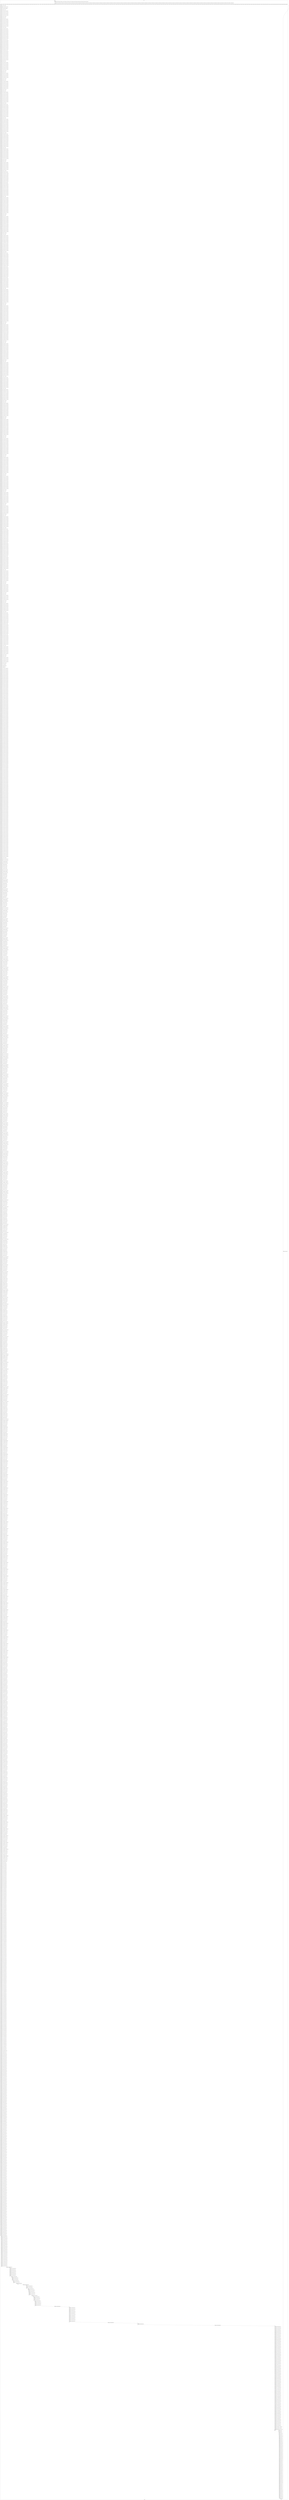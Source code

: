 digraph G {
label="Btor2XCFA";
subgraph cluster_0 {
label="main";
main_init[];
l1[];
l3[];
l4[];
l5[];
l6[];
l7[];
l8[];
l9[];
l10[];
l11[];
l12[];
l13[];
l14[];
l15[];
l16[];
l17[];
l18[];
l19[];
l20[];
l21[];
l22[];
l23[];
l24[];
l25[];
l26[];
l27[];
l28[];
l29[];
l30[];
l31[];
l32[];
l33[];
l34[];
l35[];
l36[];
l37[];
l38[];
l39[];
l40[];
l41[];
l42[];
l43[];
l44[];
l45[];
l46[];
l47[];
l48[];
l49[];
l50[];
l51[];
l52[];
l53[];
l54[];
l55[];
l56[];
l57[];
l58[];
l59[];
l60[];
l61[];
l62[];
l63[];
l64[];
l65[];
l66[];
l67[];
l68[];
l69[];
l70[];
l71[];
l72[];
l73[];
l74[];
l75[];
l76[];
l77[];
l78[];
l79[];
l80[];
l81[];
l82[];
l83[];
l84[];
l85[];
l86[];
l87[];
l88[];
l89[];
l90[];
l91[];
l92[];
l93[];
l94[];
l95[];
l96[];
l97[];
l98[];
l99[];
l100[];
l101[];
l102[];
l103[];
l104[];
l105[];
l106[];
l107[];
l108[];
l109[];
l110[];
l111[];
l112[];
l113[];
l114[];
l115[];
l116[];
l117[];
l118[];
l119[];
l120[];
l121[];
l122[];
l123[];
l124[];
l125[];
l126[];
l127[];
l128[];
l129[];
l130[];
l131[];
l132[];
l133[];
l134[];
l135[];
l136[];
l137[];
l138[];
l139[];
l140[];
l141[];
l142[];
l143[];
l144[];
l145[];
l146[];
l147[];
l148[];
l149[];
l150[];
l151[];
l152[];
l153[];
l154[];
l155[];
l156[];
l157[];
l158[];
l159[];
l160[];
l161[];
l162[];
l163[];
l164[];
l165[];
l166[];
l167[];
l168[];
l169[];
l170[];
l171[];
l172[];
l173[];
l174[];
l175[];
l176[];
l177[];
l178[];
l179[];
l180[];
l181[];
l182[];
l183[];
l184[];
l185[];
l186[];
l187[];
l188[];
l189[];
l190[];
l191[];
l192[];
l193[];
l194[];
l195[];
l196[];
l197[];
l198[];
l199[];
l200[];
l201[];
l202[];
l203[];
l204[];
l205[];
l206[];
l207[];
l208[];
l209[];
l210[];
l211[];
l212[];
l213[];
l214[];
l215[];
l216[];
l217[];
l218[];
l219[];
l220[];
l221[];
l222[];
l223[];
l224[];
l225[];
l226[];
l227[];
l228[];
l229[];
l230[];
l231[];
l232[];
l233[];
l234[];
l235[];
l236[];
l237[];
l238[];
l239[];
l240[];
l241[];
l242[];
l243[];
l244[];
l245[];
l246[];
l247[];
l248[];
l249[];
l250[];
l251[];
l252[];
l253[];
l254[];
l255[];
l256[];
l257[];
l258[];
l259[];
l260[];
l261[];
l262[];
l263[];
l264[];
l265[];
l266[];
l267[];
l268[];
l269[];
l270[];
l271[];
l272[];
l273[];
l274[];
l275[];
l276[];
l277[];
l278[];
l279[];
l280[];
l281[];
l282[];
l283[];
l284[];
l285[];
l286[];
l287[];
l288[];
l289[];
l290[];
l291[];
l292[];
l293[];
l294[];
l295[];
l296[];
l297[];
l298[];
l299[];
l300[];
l301[];
l302[];
l303[];
l304[];
l305[];
l306[];
l307[];
l308[];
l309[];
l310[];
l311[];
l312[];
l313[];
l314[];
l315[];
l316[];
l317[];
l318[];
l319[];
l320[];
l321[];
l322[];
l323[];
l324[];
l325[];
l326[];
l327[];
l328[];
l329[];
l330[];
l331[];
l332[];
l333[];
l334[];
l335[];
l336[];
l337[];
l338[];
l339[];
l340[];
l341[];
l342[];
l343[];
l344[];
l345[];
l346[];
l347[];
l348[];
l349[];
l350[];
l351[];
l352[];
l353[];
l354[];
l355[];
l356[];
l357[];
l358[];
l359[];
l360[];
l361[];
l362[];
l363[];
l364[];
l365[];
l366[];
l367[];
l368[];
l369[];
l370[];
l371[];
l372[];
l373[];
l374[];
l375[];
l376[];
l377[];
l378[];
l379[];
l380[];
l381[];
l382[];
l383[];
l384[];
l385[];
l386[];
l387[];
l388[];
l389[];
l390[];
l391[];
l392[];
l393[];
l394[];
l395[];
l396[];
l397[];
l398[];
l399[];
l400[];
l401[];
l402[];
l403[];
l404[];
l405[];
l406[];
l407[];
l408[];
l409[];
l410[];
l411[];
l412[];
l413[];
l414[];
l415[];
l416[];
l417[];
l418[];
l419[];
l420[];
l421[];
l422[];
l423[];
l424[];
l425[];
l426[];
l427[];
l428[];
l429[];
l430[];
l431[];
l432[];
l433[];
l434[];
l435[];
l436[];
l437[];
l438[];
l439[];
l440[];
l441[];
l442[];
l443[];
l444[];
l445[];
l446[];
l447[];
l448[];
l449[];
l450[];
l451[];
l452[];
l453[];
l454[];
l455[];
l456[];
l457[];
l458[];
l459[];
l460[];
l461[];
l462[];
l463[];
l464[];
l465[];
l466[];
l467[];
l468[];
l469[];
l470[];
l471[];
l472[];
l473[];
l474[];
l475[];
l476[];
l477[];
l478[];
l479[];
l480[];
l481[];
l482[];
l483[];
l484[];
l485[];
l486[];
l487[];
l488[];
l489[];
l490[];
l491[];
l492[];
l493[];
l494[];
l495[];
l496[];
l497[];
l498[];
l499[];
l500[];
l501[];
l502[];
l503[];
l504[];
l505[];
l506[];
l507[];
l508[];
l509[];
l510[];
l511[];
l512[];
l513[];
l514[];
l515[];
l516[];
l517[];
l518[];
l519[];
l520[];
l521[];
l522[];
l523[];
l524[];
l525[];
l526[];
l527[];
l528[];
l529[];
l530[];
l531[];
l532[];
l533[];
l534[];
l535[];
l536[];
l537[];
l538[];
l539[];
l540[];
l541[];
l542[];
l543[];
l544[];
l545[];
l546[];
l547[];
l548[];
l549[];
l550[];
l551[];
l552[];
l553[];
l554[];
l555[];
l556[];
l557[];
l558[];
l559[];
l560[];
l561[];
l562[];
l563[];
l564[];
l565[];
l566[];
l567[];
l568[];
l569[];
l570[];
l571[];
l572[];
l573[];
l574[];
l575[];
l576[];
l577[];
l578[];
l579[];
l580[];
l581[];
l582[];
l583[];
l584[];
l585[];
l586[];
l587[];
l588[];
l589[];
l590[];
l591[];
l592[];
l593[];
l594[];
l595[];
l596[];
l597[];
l598[];
l599[];
l600[];
l601[];
l602[];
l603[];
l604[];
l605[];
l606[];
l607[];
l608[];
l609[];
l610[];
l611[];
l612[];
l613[];
l614[];
l615[];
l616[];
l617[];
l618[];
l619[];
l620[];
l621[];
l622[];
l623[];
l624[];
l625[];
l626[];
l627[];
l628[];
l629[];
l630[];
l631[];
l632[];
l633[];
l634[];
l635[];
l636[];
l637[];
l638[];
l639[];
l640[];
l641[];
l642[];
l643[];
l644[];
l645[];
l646[];
l647[];
l648[];
l649[];
l650[];
l651[];
l652[];
l653[];
l654[];
l655[];
l656[];
l657[];
l658[];
l659[];
l660[];
l661[];
l662[];
l663[];
l664[];
l665[];
l666[];
l667[];
l668[];
l669[];
l670[];
l671[];
l672[];
l673[];
l674[];
l675[];
l676[];
l677[];
l678[];
l679[];
l680[];
l681[];
l682[];
l683[];
l684[];
l685[];
l686[];
l687[];
l688[];
l689[];
l690[];
l691[];
l692[];
l693[];
l694[];
l695[];
l696[];
l697[];
l698[];
l699[];
l700[];
l701[];
l702[];
l703[];
l704[];
l705[];
l706[];
l707[];
l708[];
l709[];
l710[];
l711[];
l712[];
l713[];
l714[];
l715[];
l716[];
l717[];
l718[];
l719[];
l720[];
l721[];
l722[];
l723[];
l724[];
l725[];
l726[];
l727[];
l728[];
l729[];
l730[];
l731[];
l732[];
l733[];
l734[];
l735[];
l736[];
l737[];
l738[];
l739[];
l740[];
l741[];
l742[];
l743[];
l744[];
l745[];
l746[];
l747[];
l748[];
l749[];
l750[];
l751[];
l752[];
l753[];
l754[];
l755[];
l756[];
l757[];
l758[];
l759[];
l760[];
l761[];
l762[];
l763[];
l764[];
l765[];
l766[];
l767[];
l768[];
l769[];
l770[];
l771[];
l772[];
l773[];
l774[];
l775[];
l776[];
l777[];
l778[];
l779[];
l780[];
l781[];
l782[];
l783[];
l784[];
l785[];
l786[];
l787[];
l788[];
l789[];
l790[];
l791[];
l792[];
l793[];
l794[];
l795[];
l796[];
l797[];
l798[];
l799[];
l800[];
l801[];
l802[];
l803[];
l804[];
l805[];
l806[];
l807[];
l808[];
l809[];
l810[];
l811[];
l812[];
l813[];
l814[];
l815[];
l816[];
l817[];
l818[];
l819[];
l820[];
l821[];
l822[];
l823[];
l824[];
l825[];
l826[];
l827[];
l828[];
l829[];
l830[];
l831[];
l832[];
l833[];
l834[];
l835[];
l836[];
l837[];
l838[];
l839[];
l840[];
l841[];
l842[];
l843[];
l844[];
l845[];
l846[];
l847[];
l848[];
l849[];
l850[];
l851[];
l852[];
l853[];
l854[];
l855[];
l856[];
l857[];
l858[];
l859[];
l860[];
l861[];
l862[];
l863[];
l864[];
l865[];
l866[];
l867[];
l868[];
l869[];
l870[];
l871[];
l872[];
l873[];
l874[];
l875[];
l876[];
l877[];
l878[];
l879[];
l880[];
l881[];
l882[];
l883[];
l884[];
l885[];
l886[];
l887[];
l888[];
l889[];
l890[];
l891[];
l892[];
l893[];
l894[];
l895[];
l896[];
l897[];
l898[];
l899[];
l900[];
l901[];
l902[];
l903[];
l904[];
l905[];
l906[];
l907[];
l908[];
l909[];
l910[];
l911[];
l912[];
l913[];
l914[];
l915[];
l916[];
l917[];
l918[];
l919[];
l920[];
l921[];
l922[];
l923[];
l924[];
l925[];
l926[];
l927[];
l928[];
l929[];
l930[];
l931[];
l932[];
l933[];
l934[];
l935[];
l936[];
l937[];
l938[];
l939[];
l940[];
l941[];
l942[];
l943[];
l944[];
l945[];
l946[];
l947[];
l948[];
l949[];
l950[];
l951[];
l952[];
l953[];
l954[];
l955[];
l956[];
l957[];
l958[];
l959[];
l960[];
l961[];
l962[];
l963[];
l964[];
l965[];
l966[];
l967[];
l968[];
l969[];
l970[];
l971[];
l972[];
l973[];
l974[];
l975[];
l976[];
l977[];
l978[];
l979[];
l980[];
l981[];
l982[];
l983[];
l984[];
l985[];
l986[];
l987[];
l988[];
l989[];
l990[];
l991[];
l992[];
l993[];
l994[];
l995[];
l996[];
l997[];
l998[];
l999[];
l1000[];
l1001[];
l1002[];
l1003[];
l1004[];
l1005[];
l1006[];
l1007[];
l1008[];
l1009[];
l1010[];
l1011[];
l1012[];
l1013[];
l1014[];
l1015[];
l1016[];
l1017[];
l1018[];
l1019[];
l1020[];
l1021[];
l1022[];
l1023[];
l1024[];
l1025[];
l1026[];
l1027[];
l1028[];
l1029[];
l1030[];
l1031[];
l1032[];
l1033[];
l1034[];
l1035[];
l1036[];
l1037[];
l1038[];
l1039[];
l1040[];
l1041[];
l1042[];
l1043[];
l1044[];
l1045[];
l1046[];
l1047[];
l1048[];
l1049[];
l1050[];
l1051[];
l1052[];
l1053[];
l1054[];
l1055[];
l1056[];
l1057[];
l1058[];
l1059[];
l1060[];
l1061[];
l1062[];
l1063[];
l1064[];
l1065[];
l1066[];
l1067[];
l1068[];
l1069[];
l1070[];
l1071[];
l1072[];
l1073[];
l1074[];
l1075[];
l1076[];
l1077[];
l1078[];
l1079[];
l1080[];
l1081[];
l1082[];
l1083[];
l1084[];
l1085[];
l1086[];
l1087[];
l1088[];
l1089[];
l1090[];
l1091[];
l1092[];
l1093[];
l1094[];
l1095[];
l1096[];
l1097[];
l1098[];
l1099[];
l1100[];
l1101[];
l1102[];
l1103[];
l1104[];
l1105[];
l1106[];
l1107[];
l1108[];
l1109[];
l1110[];
l1111[];
l1112[];
l1113[];
l1114[];
l1115[];
l1116[];
l1117[];
l1118[];
l1119[];
l1120[];
l1121[];
l1122[];
l1123[];
l1124[];
l1125[];
l1126[];
l1127[];
l1128[];
l1129[];
l1130[];
l1131[];
l1132[];
l1133[];
l1134[];
l1135[];
l1136[];
l1137[];
l1138[];
l1139[];
l1140[];
l1141[];
l1142[];
l1143[];
l1144[];
l1145[];
l1146[];
l1147[];
l1148[];
l1149[];
l1150[];
l1151[];
l1152[];
l1153[];
l1154[];
l1155[];
l1156[];
l1157[];
l1158[];
l1159[];
l1160[];
l1161[];
l1162[];
l1163[];
l1164[];
l1165[];
l1166[];
l1167[];
l1168[];
l1169[];
l1170[];
l1171[];
l1172[];
l1173[];
l1174[];
l1175[];
l1176[];
l1177[];
l1178[];
l1179[];
l1180[];
l1181[];
l1182[];
l1183[];
l1184[];
l1185[];
l1186[];
l1187[];
l1188[];
l1189[];
l1190[];
l1191[];
l1192[];
l1193[];
l1194[];
l1195[];
l1196[];
l1197[];
l1198[];
l1199[];
l1200[];
l1201[];
l1202[];
l1203[];
l1204[];
l1205[];
l1206[];
l1207[];
l1208[];
l1209[];
l1210[];
l1211[];
l1212[];
l1213[];
l1214[];
l1215[];
l1216[];
l1217[];
l1218[];
l1219[];
l1220[];
l1221[];
l1222[];
l1223[];
l1224[];
l1225[];
l1226[];
l1227[];
l1228[];
l1229[];
l1230[];
l1231[];
l1232[];
l1233[];
l1234[];
l1235[];
l1236[];
l1237[];
l1238[];
l1239[];
l1240[];
l1241[];
l1242[];
l1243[];
l1244[];
l1245[];
l1246[];
l1247[];
l1248[];
l1249[];
l1250[];
l1251[];
l1252[];
l1253[];
l1254[];
l1255[];
l1256[];
l1257[];
l1258[];
l1259[];
l1260[];
l1261[];
l1262[];
l1263[];
l1264[];
l1265[];
l1266[];
l1267[];
l1268[];
l1269[];
l1270[];
l1271[];
l1272[];
l1273[];
l1274[];
l1275[];
l1276[];
l1277[];
l1278[];
l1279[];
l1280[];
l1281[];
l1282[];
l1283[];
l1284[];
l1285[];
l1286[];
l1287[];
l1288[];
l1289[];
l1290[];
l1291[];
l1292[];
l1293[];
l1294[];
l1295[];
l1296[];
l1297[];
l1298[];
l1299[];
l1300[];
l1301[];
l1302[];
l1303[];
l1304[];
l1305[];
l1306[];
l1307[];
l1308[];
l1309[];
l1310[];
l1311[];
l1312[];
l1313[];
l1314[];
l1315[];
l1316[];
l1317[];
l1318[];
l1319[];
l1320[];
l1321[];
l1322[];
l1323[];
l1324[];
l1325[];
l1326[];
l1327[];
l1328[];
l1329[];
l1330[];
l1331[];
l1332[];
l1333[];
l1334[];
l1335[];
l1336[];
l1337[];
l1338[];
l1339[];
l1340[];
l1341[];
l1342[];
l1343[];
l1344[];
l1345[];
l1346[];
l1347[];
l1348[];
l1349[];
l1350[];
l1351[];
l1352[];
l1353[];
l1354[];
l1355[];
l1356[];
l1357[];
l1358[];
l1359[];
l1360[];
l1361[];
l1362[];
l1363[];
l1364[];
l1365[];
l1366[];
l1367[];
l1368[];
l1369[];
l1370[];
l1371[];
l1372[];
l1373[];
l1374[];
l1375[];
l1376[];
l1377[];
l1378[];
l1379[];
l1380[];
l1381[];
l1382[];
l1383[];
l1384[];
l1385[];
l1386[];
l1387[];
l1388[];
l1389[];
l1390[];
l1391[];
l1392[];
l1393[];
l1394[];
l1395[];
l1396[];
l1397[];
l1398[];
l1399[];
l1400[];
l1401[];
l1402[];
l1403[];
l1404[];
l1405[];
l1406[];
l1407[];
l1408[];
l1409[];
l1410[];
l1411[];
l1412[];
l1413[];
l1414[];
l1415[];
l1416[];
l1417[];
l1418[];
l1419[];
l1420[];
l1421[];
l1422[];
l1423[];
l1424[];
l1425[];
l1426[];
l1427[];
l1428[];
l1429[];
l1430[];
l1431[];
l1432[];
l1433[];
l1434[];
l1435[];
l1436[];
l1437[];
l1438[];
l1439[];
l1440[];
l1441[];
l1442[];
l1443[];
l1444[];
l1445[];
l1446[];
l1447[];
l1448[];
l1449[];
l1450[];
l1451[];
l1452[];
l1453[];
l1454[];
l1455[];
l1456[];
l1457[];
l1458[];
l1459[];
l1460[];
l1461[];
l1462[];
l1463[];
l1464[];
l1465[];
l1466[];
l1467[];
l1468[];
l1469[];
l1470[];
l1471[];
l1472[];
l1473[];
l1474[];
l1475[];
l1476[];
l1477[];
l1478[];
l1479[];
l1480[];
l1481[];
l1482[];
l1483[];
l1484[];
l1485[];
l1486[];
l1487[];
l1488[];
l1489[];
l1490[];
l1491[];
l1492[];
l1493[];
l1494[];
l1495[];
l1496[];
l1497[];
l1498[];
l1499[];
l1500[];
l1501[];
l1502[];
l1503[];
l1504[];
l1505[];
l1506[];
l1507[];
l1508[];
l1509[];
l1510[];
l1511[];
l1512[];
l1513[];
l1514[];
l1515[];
l1516[];
l1517[];
l1518[];
l1519[];
l1520[];
l1521[];
l1522[];
l1523[];
l1524[];
l1525[];
l1526[];
l1527[];
l1528[];
l1529[];
l1530[];
l1531[];
l1532[];
l1533[];
l1534[];
l1535[];
l1536[];
l1537[];
l1538[];
l1539[];
l1540[];
l1541[];
l1542[];
l1543[];
l1544[];
l1545[];
l1546[];
l1547[];
l1548[];
l1549[];
l1550[];
l1551[];
l1552[];
l1553[];
l1554[];
l1555[];
l1556[];
l1557[];
l1558[];
l1559[];
l1560[];
l1561[];
l1562[];
l1563[];
l1564[];
l1565[];
l1566[];
l1567[];
l1568[];
l1569[];
l1570[];
l1571[];
l1572[];
l1573[];
l1574[];
l1575[];
l1576[];
l1577[];
l1578[];
l1579[];
l1580[];
l1581[];
l1582[];
l1583[];
l1584[];
l1585[];
l1586[];
l1587[];
l1588[];
l1589[];
l1590[];
l1591[];
l1592[];
l1593[];
l1594[];
l1595[];
l1596[];
l1597[];
l1598[];
l1599[];
l1600[];
l1601[];
l1602[];
l1603[];
l1604[];
l1605[];
l1606[];
l1607[];
l1608[];
l1609[];
l1610[];
l1611[];
l1612[];
l1613[];
l1614[];
l1615[];
l1616[];
l1617[];
l1618[];
l1619[];
l1620[];
l1621[];
l1622[];
l1623[];
l1624[];
l1625[];
l1626[];
l1627[];
l1628[];
l1629[];
l1630[];
l1631[];
l1632[];
l1633[];
l1634[];
l1635[];
l1636[];
l1637[];
l1638[];
l1639[];
l1640[];
l1641[];
l1642[];
l1643[];
l1644[];
l1645[];
l1646[];
l1647[];
l1648[];
l1649[];
l1650[];
l1651[];
l1652[];
l1653[];
l1654[];
l1655[];
l1656[];
l1657[];
l1658[];
l1659[];
l1660[];
l1661[];
l1662[];
l1663[];
l1664[];
l1665[];
l1666[];
l1667[];
l1668[];
l1669[];
l1670[];
l1671[];
l1672[];
l1673[];
l1674[];
l1675[];
l1676[];
l1677[];
l1678[];
l1679[];
l1680[];
l1681[];
l1682[];
l1683[];
l1684[];
l1685[];
l1686[];
l1687[];
l1688[];
l1689[];
l1690[];
l1691[];
l1692[];
l1693[];
l1694[];
l1695[];
l1696[];
l1697[];
l1698[];
l1699[];
l1700[];
l1701[];
l1702[];
l1703[];
l1704[];
l1705[];
l1706[];
l1707[];
l1708[];
l1709[];
l1710[];
l1711[];
l1712[];
l1713[];
l1714[];
l1715[];
l1716[];
l1717[];
l1718[];
l1719[];
l1720[];
l1721[];
l1722[];
l1723[];
l1724[];
l1725[];
l1726[];
l1727[];
l1728[];
l1729[];
l1730[];
l1731[];
l1732[];
l1733[];
l1734[];
l1735[];
l1736[];
l1737[];
l1738[];
l1739[];
l1740[];
l1741[];
l1742[];
l1743[];
l1744[];
l1745[];
l1746[];
l1747[];
l1748[];
l1749[];
l1750[];
l1751[];
l1752[];
l1753[];
l1754[];
l1755[];
l1756[];
l1757[];
l1758[];
l1759[];
l1760[];
l1761[];
l1762[];
l1763[];
l1764[];
l1765[];
l1766[];
l1767[];
l1768[];
l1769[];
l1770[];
l1771[];
l1772[];
l1773[];
l1774[];
l1775[];
l1776[];
l1777[];
l1778[];
l1779[];
l1780[];
l1781[];
l1782[];
l1783[];
l1784[];
l1785[];
l1786[];
l1787[];
l1788[];
l1789[];
l1790[];
l1791[];
l1792[];
l1793[];
l1794[];
l1795[];
l1796[];
main_error[];
l1797[];
l1798[];
l1799[];
l1800[];
l1801[];
l1802[];
l1803[];
l1804[];
l1805[];
l1806[];
l1807[];
l1808[];
l1809[];
l1810[];
l1811[];
l1812[];
l1813[];
l1814[];
l1815[];
l1816[];
l1817[];
l1818[];
l1819[];
l1820[];
l1821[];
l1822[];
l1823[];
l1824[];
l1825[];
l1826[];
l1827[];
l1828[];
l1829[];
l1830[];
l1831[];
l1832[];
l1833[];
l1834[];
l1835[];
l1836[];
l1837[];
l1838[];
l1839[];
l1840[];
l1841[];
l1842[];
l1843[];
l1844[];
l1845[];
l1846[];
l1847[];
l1848[];
main_init -> l1 [label="[(assign const_5 #b00000000),(assign const_106 #b0),(assign const_111 #b00000001),(assign const_112 #b00010000),(assign const_117 #b00000010),(assign const_120 #b00000000),(assign const_792 #b000000000000000000000000),(assign const_794 #b00000000000000000000000000000001)] "];
l3 -> l4 [label="[(havoc input_118),(havoc input_119),(havoc input_121),(havoc input_122),(havoc input_130),(havoc input_131),(havoc input_132),(havoc input_133),(havoc input_143),(havoc input_144),(havoc input_145),(havoc input_146),(havoc input_156),(havoc input_157),(havoc input_158),(havoc input_159),(havoc input_169),(havoc input_170),(havoc input_171),(havoc input_172),(havoc input_182),(havoc input_183),(havoc input_193),(havoc input_194),(havoc input_202),(havoc input_203),(havoc input_204),(havoc input_205),(havoc input_215),(havoc input_216),(havoc input_217),(havoc input_218),(havoc input_230),(havoc input_231),(havoc input_232),(havoc input_233),(havoc input_245),(havoc input_246),(havoc input_247),(havoc input_248),(havoc input_262),(havoc input_263),(havoc input_264),(havoc input_265),(havoc input_277),(havoc input_278),(havoc input_290),(havoc input_291),(havoc input_301),(havoc input_302),(havoc input_303),(havoc input_304),(havoc input_314),(havoc input_315),(havoc input_316),(havoc input_317),(havoc input_329),(havoc input_330),(havoc input_331),(havoc input_332),(havoc input_348),(havoc input_349),(havoc input_350),(havoc input_351),(havoc input_367),(havoc input_368),(havoc input_369),(havoc input_370),(havoc input_386),(havoc input_387),(havoc input_399),(havoc input_400),(havoc input_410),(havoc input_411),(havoc input_412),(havoc input_413),(havoc input_423),(havoc input_424),(havoc input_425),(havoc input_426),(havoc input_440),(havoc input_441),(havoc input_442),(havoc input_443),(havoc input_459),(havoc input_460),(havoc input_461),(havoc input_462),(havoc input_478),(havoc input_479),(havoc input_480),(havoc input_481),(havoc input_497),(havoc input_498),(havoc input_512),(havoc input_513),(havoc input_523),(havoc input_524),(havoc input_525),(havoc input_526),(havoc input_538),(havoc input_539),(havoc input_540),(havoc input_541),(havoc input_555),(havoc input_556),(havoc input_557),(havoc input_558),(havoc input_574),(havoc input_575),(havoc input_576),(havoc input_577),(havoc input_593),(havoc input_594),(havoc input_595),(havoc input_596),(havoc input_612),(havoc input_613),(havoc input_627),(havoc input_628),(havoc input_640),(havoc input_641),(havoc input_651),(havoc input_652),(havoc input_664),(havoc input_665),(havoc input_677),(havoc input_678),(havoc input_690),(havoc input_691),(havoc input_723),(havoc input_724),(havoc input_732),(havoc input_733),(havoc input_743),(havoc input_744),(havoc input_754),(havoc input_755),(havoc input_765),(havoc input_766)] "];
l4 -> l5 [label="[(assign binary_113 (bvxor const_112 state_104))] "];
l5 -> l6 [label="[(assign comparison_114 (ite (= const_111 binary_113) #b1 #b0))] "];
l6 -> l7 [label="[(assign binary_115 (bvand (bvnot state_109) comparison_114))] "];
l7 -> l8 [label="[(assign binary_123 (bvxor const_117 state_6))] "];
l8 -> l9 [label="[(assign ternary_124 (ite (= input_122 #b1) const_120 binary_123))] "];
l9 -> l10 [label="[(assign ternary_125 (ite (= input_121 #b1) const_111 ternary_124))] "];
l10 -> l11 [label="[(assign ternary_126 (ite (= input_119 #b1) const_120 ternary_125))] "];
l11 -> l12 [label="[(assign ternary_127 (ite (= input_118 #b1) const_111 ternary_126))] "];
l12 -> l13 [label="[(assign binary_128 (bvxor const_117 ternary_127))] "];
l13 -> l14 [label="[(assign binary_134 (bvxor const_117 state_8))] "];
l14 -> l15 [label="[(assign ternary_135 (ite (= input_122 #b1) const_120 binary_134))] "];
l15 -> l16 [label="[(assign ternary_136 (ite (= input_133 #b1) const_120 ternary_135))] "];
l16 -> l17 [label="[(assign ternary_137 (ite (= input_121 #b1) const_120 ternary_136))] "];
l17 -> l18 [label="[(assign ternary_138 (ite (= input_132 #b1) const_111 ternary_137))] "];
l18 -> l19 [label="[(assign ternary_139 (ite (= input_131 #b1) const_120 ternary_138))] "];
l19 -> l20 [label="[(assign ternary_140 (ite (= input_130 #b1) const_111 ternary_139))] "];
l20 -> l21 [label="[(assign binary_141 (bvxor const_117 ternary_140))] "];
l21 -> l22 [label="[(assign ternary_147 (ite (= input_122 #b1) const_111 state_10))] "];
l22 -> l23 [label="[(assign ternary_148 (ite (= input_133 #b1) const_120 ternary_147))] "];
l23 -> l24 [label="[(assign ternary_149 (ite (= input_146 #b1) const_120 ternary_148))] "];
l24 -> l25 [label="[(assign ternary_150 (ite (= input_121 #b1) const_120 ternary_149))] "];
l25 -> l26 [label="[(assign ternary_151 (ite (= input_132 #b1) const_120 ternary_150))] "];
l26 -> l27 [label="[(assign ternary_152 (ite (= input_145 #b1) const_111 ternary_151))] "];
l27 -> l28 [label="[(assign ternary_153 (ite (= input_144 #b1) const_120 ternary_152))] "];
l28 -> l29 [label="[(assign ternary_154 (ite (= input_143 #b1) const_111 ternary_153))] "];
l29 -> l30 [label="[(assign ternary_160 (ite (= input_133 #b1) const_111 state_12))] "];
l30 -> l31 [label="[(assign ternary_161 (ite (= input_146 #b1) const_120 ternary_160))] "];
l31 -> l32 [label="[(assign ternary_162 (ite (= input_159 #b1) const_120 ternary_161))] "];
l32 -> l33 [label="[(assign ternary_163 (ite (= input_132 #b1) const_120 ternary_162))] "];
l33 -> l34 [label="[(assign ternary_164 (ite (= input_145 #b1) const_120 ternary_163))] "];
l34 -> l35 [label="[(assign ternary_165 (ite (= input_158 #b1) const_111 ternary_164))] "];
l35 -> l36 [label="[(assign ternary_166 (ite (= input_157 #b1) const_120 ternary_165))] "];
l36 -> l37 [label="[(assign ternary_167 (ite (= input_156 #b1) const_111 ternary_166))] "];
l37 -> l38 [label="[(assign ternary_173 (ite (= input_146 #b1) const_111 state_14))] "];
l38 -> l39 [label="[(assign ternary_174 (ite (= input_159 #b1) const_120 ternary_173))] "];
l39 -> l40 [label="[(assign ternary_175 (ite (= input_172 #b1) const_120 ternary_174))] "];
l40 -> l41 [label="[(assign ternary_176 (ite (= input_145 #b1) const_120 ternary_175))] "];
l41 -> l42 [label="[(assign ternary_177 (ite (= input_158 #b1) const_120 ternary_176))] "];
l42 -> l43 [label="[(assign ternary_178 (ite (= input_171 #b1) const_111 ternary_177))] "];
l43 -> l44 [label="[(assign ternary_179 (ite (= input_170 #b1) const_120 ternary_178))] "];
l44 -> l45 [label="[(assign ternary_180 (ite (= input_169 #b1) const_111 ternary_179))] "];
l45 -> l46 [label="[(assign binary_184 (bvxor const_117 state_16))] "];
l46 -> l47 [label="[(assign ternary_185 (ite (= input_159 #b1) const_111 binary_184))] "];
l47 -> l48 [label="[(assign ternary_186 (ite (= input_172 #b1) const_120 ternary_185))] "];
l48 -> l49 [label="[(assign ternary_187 (ite (= input_158 #b1) const_120 ternary_186))] "];
l49 -> l50 [label="[(assign ternary_188 (ite (= input_171 #b1) const_120 ternary_187))] "];
l50 -> l51 [label="[(assign ternary_189 (ite (= input_183 #b1) const_120 ternary_188))] "];
l51 -> l52 [label="[(assign ternary_190 (ite (= input_182 #b1) const_111 ternary_189))] "];
l52 -> l53 [label="[(assign binary_191 (bvxor const_117 ternary_190))] "];
l53 -> l54 [label="[(assign binary_195 (bvxor const_117 state_18))] "];
l54 -> l55 [label="[(assign ternary_196 (ite (= input_172 #b1) const_111 binary_195))] "];
l55 -> l56 [label="[(assign ternary_197 (ite (= input_171 #b1) const_120 ternary_196))] "];
l56 -> l57 [label="[(assign ternary_198 (ite (= input_194 #b1) const_120 ternary_197))] "];
l57 -> l58 [label="[(assign ternary_199 (ite (= input_193 #b1) const_111 ternary_198))] "];
l58 -> l59 [label="[(assign binary_200 (bvxor const_117 ternary_199))] "];
l59 -> l60 [label="[(assign binary_206 (bvxor const_117 state_20))] "];
l60 -> l61 [label="[(assign ternary_207 (ite (= input_205 #b1) const_120 binary_206))] "];
l61 -> l62 [label="[(assign ternary_208 (ite (= input_204 #b1) const_111 ternary_207))] "];
l62 -> l63 [label="[(assign ternary_209 (ite (= input_119 #b1) const_120 ternary_208))] "];
l63 -> l64 [label="[(assign ternary_210 (ite (= input_203 #b1) const_120 ternary_209))] "];
l64 -> l65 [label="[(assign ternary_211 (ite (= input_118 #b1) const_120 ternary_210))] "];
l65 -> l66 [label="[(assign ternary_212 (ite (= input_202 #b1) const_111 ternary_211))] "];
l66 -> l67 [label="[(assign binary_213 (bvxor const_117 ternary_212))] "];
l67 -> l68 [label="[(assign binary_219 (bvxor const_117 state_22))] "];
l68 -> l69 [label="[(assign ternary_220 (ite (= input_205 #b1) const_120 binary_219))] "];
l69 -> l70 [label="[(assign ternary_221 (ite (= input_218 #b1) const_120 ternary_220))] "];
l70 -> l71 [label="[(assign ternary_222 (ite (= input_204 #b1) const_120 ternary_221))] "];
l71 -> l72 [label="[(assign ternary_223 (ite (= input_217 #b1) const_111 ternary_222))] "];
l72 -> l73 [label="[(assign ternary_224 (ite (= input_131 #b1) const_120 ternary_223))] "];
l73 -> l74 [label="[(assign ternary_225 (ite (= input_216 #b1) const_120 ternary_224))] "];
l74 -> l75 [label="[(assign ternary_226 (ite (= input_130 #b1) const_120 ternary_225))] "];
l75 -> l76 [label="[(assign ternary_227 (ite (= input_215 #b1) const_111 ternary_226))] "];
l76 -> l77 [label="[(assign binary_228 (bvxor const_117 ternary_227))] "];
l77 -> l78 [label="[(assign ternary_234 (ite (= input_205 #b1) const_111 state_24))] "];
l78 -> l79 [label="[(assign ternary_235 (ite (= input_218 #b1) const_120 ternary_234))] "];
l79 -> l80 [label="[(assign ternary_236 (ite (= input_233 #b1) const_120 ternary_235))] "];
l80 -> l81 [label="[(assign ternary_237 (ite (= input_204 #b1) const_120 ternary_236))] "];
l81 -> l82 [label="[(assign ternary_238 (ite (= input_217 #b1) const_120 ternary_237))] "];
l82 -> l83 [label="[(assign ternary_239 (ite (= input_232 #b1) const_111 ternary_238))] "];
l83 -> l84 [label="[(assign ternary_240 (ite (= input_144 #b1) const_120 ternary_239))] "];
l84 -> l85 [label="[(assign ternary_241 (ite (= input_231 #b1) const_120 ternary_240))] "];
l85 -> l86 [label="[(assign ternary_242 (ite (= input_143 #b1) const_120 ternary_241))] "];
l86 -> l87 [label="[(assign ternary_243 (ite (= input_230 #b1) const_111 ternary_242))] "];
l87 -> l88 [label="[(assign binary_249 (bvxor const_111 state_26))] "];
l88 -> l89 [label="[(assign ternary_250 (ite (= input_218 #b1) const_111 binary_249))] "];
l89 -> l90 [label="[(assign ternary_251 (ite (= input_233 #b1) const_120 ternary_250))] "];
l90 -> l91 [label="[(assign ternary_252 (ite (= input_248 #b1) const_120 ternary_251))] "];
l91 -> l92 [label="[(assign ternary_253 (ite (= input_217 #b1) const_120 ternary_252))] "];
l92 -> l93 [label="[(assign ternary_254 (ite (= input_232 #b1) const_120 ternary_253))] "];
l93 -> l94 [label="[(assign ternary_255 (ite (= input_247 #b1) const_111 ternary_254))] "];
l94 -> l95 [label="[(assign ternary_256 (ite (= input_157 #b1) const_120 ternary_255))] "];
l95 -> l96 [label="[(assign ternary_257 (ite (= input_246 #b1) const_120 ternary_256))] "];
l96 -> l97 [label="[(assign ternary_258 (ite (= input_156 #b1) const_120 ternary_257))] "];
l97 -> l98 [label="[(assign ternary_259 (ite (= input_245 #b1) const_111 ternary_258))] "];
l98 -> l99 [label="[(assign binary_260 (bvxor const_111 ternary_259))] "];
l99 -> l100 [label="[(assign ternary_266 (ite (= input_233 #b1) const_111 state_28))] "];
l100 -> l101 [label="[(assign ternary_267 (ite (= input_248 #b1) const_120 ternary_266))] "];
l101 -> l102 [label="[(assign ternary_268 (ite (= input_265 #b1) const_120 ternary_267))] "];
l102 -> l103 [label="[(assign ternary_269 (ite (= input_232 #b1) const_120 ternary_268))] "];
l103 -> l104 [label="[(assign ternary_270 (ite (= input_247 #b1) const_120 ternary_269))] "];
l104 -> l105 [label="[(assign ternary_271 (ite (= input_264 #b1) const_111 ternary_270))] "];
l105 -> l106 [label="[(assign ternary_272 (ite (= input_170 #b1) const_120 ternary_271))] "];
l106 -> l107 [label="[(assign ternary_273 (ite (= input_263 #b1) const_120 ternary_272))] "];
l107 -> l108 [label="[(assign ternary_274 (ite (= input_169 #b1) const_120 ternary_273))] "];
l108 -> l109 [label="[(assign ternary_275 (ite (= input_262 #b1) const_111 ternary_274))] "];
l109 -> l110 [label="[(assign binary_279 (bvxor const_117 state_30))] "];
l110 -> l111 [label="[(assign ternary_280 (ite (= input_248 #b1) const_111 binary_279))] "];
l111 -> l112 [label="[(assign ternary_281 (ite (= input_265 #b1) const_120 ternary_280))] "];
l112 -> l113 [label="[(assign ternary_282 (ite (= input_247 #b1) const_120 ternary_281))] "];
l113 -> l114 [label="[(assign ternary_283 (ite (= input_264 #b1) const_120 ternary_282))] "];
l114 -> l115 [label="[(assign ternary_284 (ite (= input_183 #b1) const_120 ternary_283))] "];
l115 -> l116 [label="[(assign ternary_285 (ite (= input_278 #b1) const_120 ternary_284))] "];
l116 -> l117 [label="[(assign ternary_286 (ite (= input_182 #b1) const_120 ternary_285))] "];
l117 -> l118 [label="[(assign ternary_287 (ite (= input_277 #b1) const_111 ternary_286))] "];
l118 -> l119 [label="[(assign binary_288 (bvxor const_117 ternary_287))] "];
l119 -> l120 [label="[(assign binary_292 (bvxor const_117 state_32))] "];
l120 -> l121 [label="[(assign ternary_293 (ite (= input_265 #b1) const_111 binary_292))] "];
l121 -> l122 [label="[(assign ternary_294 (ite (= input_264 #b1) const_120 ternary_293))] "];
l122 -> l123 [label="[(assign ternary_295 (ite (= input_194 #b1) const_120 ternary_294))] "];
l123 -> l124 [label="[(assign ternary_296 (ite (= input_291 #b1) const_120 ternary_295))] "];
l124 -> l125 [label="[(assign ternary_297 (ite (= input_193 #b1) const_120 ternary_296))] "];
l125 -> l126 [label="[(assign ternary_298 (ite (= input_290 #b1) const_111 ternary_297))] "];
l126 -> l127 [label="[(assign binary_299 (bvxor const_117 ternary_298))] "];
l127 -> l128 [label="[(assign ternary_305 (ite (= input_304 #b1) const_120 state_34))] "];
l128 -> l129 [label="[(assign ternary_306 (ite (= input_303 #b1) const_111 ternary_305))] "];
l129 -> l130 [label="[(assign ternary_307 (ite (= input_119 #b1) const_111 ternary_306))] "];
l130 -> l131 [label="[(assign ternary_308 (ite (= input_203 #b1) const_120 ternary_307))] "];
l131 -> l132 [label="[(assign ternary_309 (ite (= input_302 #b1) const_120 ternary_308))] "];
l132 -> l133 [label="[(assign ternary_310 (ite (= input_118 #b1) const_120 ternary_309))] "];
l133 -> l134 [label="[(assign ternary_311 (ite (= input_202 #b1) const_120 ternary_310))] "];
l134 -> l135 [label="[(assign ternary_312 (ite (= input_301 #b1) const_111 ternary_311))] "];
l135 -> l136 [label="[(assign ternary_318 (ite (= input_304 #b1) const_120 state_36))] "];
l136 -> l137 [label="[(assign ternary_319 (ite (= input_317 #b1) const_120 ternary_318))] "];
l137 -> l138 [label="[(assign ternary_320 (ite (= input_303 #b1) const_120 ternary_319))] "];
l138 -> l139 [label="[(assign ternary_321 (ite (= input_316 #b1) const_111 ternary_320))] "];
l139 -> l140 [label="[(assign ternary_322 (ite (= input_131 #b1) const_111 ternary_321))] "];
l140 -> l141 [label="[(assign ternary_323 (ite (= input_216 #b1) const_120 ternary_322))] "];
l141 -> l142 [label="[(assign ternary_324 (ite (= input_315 #b1) const_120 ternary_323))] "];
l142 -> l143 [label="[(assign ternary_325 (ite (= input_130 #b1) const_120 ternary_324))] "];
l143 -> l144 [label="[(assign ternary_326 (ite (= input_215 #b1) const_120 ternary_325))] "];
l144 -> l145 [label="[(assign ternary_327 (ite (= input_314 #b1) const_111 ternary_326))] "];
l145 -> l146 [label="[(assign binary_333 (bvxor const_111 state_38))] "];
l146 -> l147 [label="[(assign ternary_334 (ite (= input_304 #b1) const_111 binary_333))] "];
l147 -> l148 [label="[(assign ternary_335 (ite (= input_317 #b1) const_120 ternary_334))] "];
l148 -> l149 [label="[(assign ternary_336 (ite (= input_332 #b1) const_120 ternary_335))] "];
l149 -> l150 [label="[(assign ternary_337 (ite (= input_303 #b1) const_120 ternary_336))] "];
l150 -> l151 [label="[(assign ternary_338 (ite (= input_316 #b1) const_120 ternary_337))] "];
l151 -> l152 [label="[(assign ternary_339 (ite (= input_331 #b1) const_111 ternary_338))] "];
l152 -> l153 [label="[(assign ternary_340 (ite (= input_144 #b1) const_111 ternary_339))] "];
l153 -> l154 [label="[(assign ternary_341 (ite (= input_231 #b1) const_120 ternary_340))] "];
l154 -> l155 [label="[(assign ternary_342 (ite (= input_330 #b1) const_120 ternary_341))] "];
l155 -> l156 [label="[(assign ternary_343 (ite (= input_143 #b1) const_120 ternary_342))] "];
l156 -> l157 [label="[(assign ternary_344 (ite (= input_230 #b1) const_120 ternary_343))] "];
l157 -> l158 [label="[(assign ternary_345 (ite (= input_329 #b1) const_111 ternary_344))] "];
l158 -> l159 [label="[(assign binary_346 (bvxor const_111 ternary_345))] "];
l159 -> l160 [label="[(assign binary_352 (bvxor const_111 state_40))] "];
l160 -> l161 [label="[(assign ternary_353 (ite (= input_317 #b1) const_111 binary_352))] "];
l161 -> l162 [label="[(assign ternary_354 (ite (= input_332 #b1) const_120 ternary_353))] "];
l162 -> l163 [label="[(assign ternary_355 (ite (= input_351 #b1) const_120 ternary_354))] "];
l163 -> l164 [label="[(assign ternary_356 (ite (= input_316 #b1) const_120 ternary_355))] "];
l164 -> l165 [label="[(assign ternary_357 (ite (= input_331 #b1) const_120 ternary_356))] "];
l165 -> l166 [label="[(assign ternary_358 (ite (= input_350 #b1) const_111 ternary_357))] "];
l166 -> l167 [label="[(assign ternary_359 (ite (= input_157 #b1) const_111 ternary_358))] "];
l167 -> l168 [label="[(assign ternary_360 (ite (= input_246 #b1) const_120 ternary_359))] "];
l168 -> l169 [label="[(assign ternary_361 (ite (= input_349 #b1) const_120 ternary_360))] "];
l169 -> l170 [label="[(assign ternary_362 (ite (= input_156 #b1) const_120 ternary_361))] "];
l170 -> l171 [label="[(assign ternary_363 (ite (= input_245 #b1) const_120 ternary_362))] "];
l171 -> l172 [label="[(assign ternary_364 (ite (= input_348 #b1) const_111 ternary_363))] "];
l172 -> l173 [label="[(assign binary_365 (bvxor const_111 ternary_364))] "];
l173 -> l174 [label="[(assign binary_371 (bvxor const_111 state_42))] "];
l174 -> l175 [label="[(assign ternary_372 (ite (= input_332 #b1) const_111 binary_371))] "];
l175 -> l176 [label="[(assign ternary_373 (ite (= input_351 #b1) const_120 ternary_372))] "];
l176 -> l177 [label="[(assign ternary_374 (ite (= input_370 #b1) const_120 ternary_373))] "];
l177 -> l178 [label="[(assign ternary_375 (ite (= input_331 #b1) const_120 ternary_374))] "];
l178 -> l179 [label="[(assign ternary_376 (ite (= input_350 #b1) const_120 ternary_375))] "];
l179 -> l180 [label="[(assign ternary_377 (ite (= input_369 #b1) const_111 ternary_376))] "];
l180 -> l181 [label="[(assign ternary_378 (ite (= input_170 #b1) const_111 ternary_377))] "];
l181 -> l182 [label="[(assign ternary_379 (ite (= input_263 #b1) const_120 ternary_378))] "];
l182 -> l183 [label="[(assign ternary_380 (ite (= input_368 #b1) const_120 ternary_379))] "];
l183 -> l184 [label="[(assign ternary_381 (ite (= input_169 #b1) const_120 ternary_380))] "];
l184 -> l185 [label="[(assign ternary_382 (ite (= input_262 #b1) const_120 ternary_381))] "];
l185 -> l186 [label="[(assign ternary_383 (ite (= input_367 #b1) const_111 ternary_382))] "];
l186 -> l187 [label="[(assign binary_384 (bvxor const_111 ternary_383))] "];
l187 -> l188 [label="[(assign ternary_388 (ite (= input_351 #b1) const_111 state_44))] "];
l188 -> l189 [label="[(assign ternary_389 (ite (= input_370 #b1) const_120 ternary_388))] "];
l189 -> l190 [label="[(assign ternary_390 (ite (= input_350 #b1) const_120 ternary_389))] "];
l190 -> l191 [label="[(assign ternary_391 (ite (= input_369 #b1) const_120 ternary_390))] "];
l191 -> l192 [label="[(assign ternary_392 (ite (= input_183 #b1) const_111 ternary_391))] "];
l192 -> l193 [label="[(assign ternary_393 (ite (= input_278 #b1) const_120 ternary_392))] "];
l193 -> l194 [label="[(assign ternary_394 (ite (= input_387 #b1) const_120 ternary_393))] "];
l194 -> l195 [label="[(assign ternary_395 (ite (= input_182 #b1) const_120 ternary_394))] "];
l195 -> l196 [label="[(assign ternary_396 (ite (= input_277 #b1) const_120 ternary_395))] "];
l196 -> l197 [label="[(assign ternary_397 (ite (= input_386 #b1) const_111 ternary_396))] "];
l197 -> l198 [label="[(assign ternary_401 (ite (= input_370 #b1) const_111 state_46))] "];
l198 -> l199 [label="[(assign ternary_402 (ite (= input_369 #b1) const_120 ternary_401))] "];
l199 -> l200 [label="[(assign ternary_403 (ite (= input_194 #b1) const_111 ternary_402))] "];
l200 -> l201 [label="[(assign ternary_404 (ite (= input_291 #b1) const_120 ternary_403))] "];
l201 -> l202 [label="[(assign ternary_405 (ite (= input_400 #b1) const_120 ternary_404))] "];
l202 -> l203 [label="[(assign ternary_406 (ite (= input_193 #b1) const_120 ternary_405))] "];
l203 -> l204 [label="[(assign ternary_407 (ite (= input_290 #b1) const_120 ternary_406))] "];
l204 -> l205 [label="[(assign ternary_408 (ite (= input_399 #b1) const_111 ternary_407))] "];
l205 -> l206 [label="[(assign ternary_414 (ite (= input_413 #b1) const_120 state_48))] "];
l206 -> l207 [label="[(assign ternary_415 (ite (= input_412 #b1) const_111 ternary_414))] "];
l207 -> l208 [label="[(assign ternary_416 (ite (= input_203 #b1) const_111 ternary_415))] "];
l208 -> l209 [label="[(assign ternary_417 (ite (= input_302 #b1) const_120 ternary_416))] "];
l209 -> l210 [label="[(assign ternary_418 (ite (= input_411 #b1) const_120 ternary_417))] "];
l210 -> l211 [label="[(assign ternary_419 (ite (= input_202 #b1) const_120 ternary_418))] "];
l211 -> l212 [label="[(assign ternary_420 (ite (= input_301 #b1) const_120 ternary_419))] "];
l212 -> l213 [label="[(assign ternary_421 (ite (= input_410 #b1) const_111 ternary_420))] "];
l213 -> l214 [label="[(assign binary_427 (bvxor const_111 state_50))] "];
l214 -> l215 [label="[(assign ternary_428 (ite (= input_413 #b1) const_120 binary_427))] "];
l215 -> l216 [label="[(assign ternary_429 (ite (= input_426 #b1) const_120 ternary_428))] "];
l216 -> l217 [label="[(assign ternary_430 (ite (= input_412 #b1) const_120 ternary_429))] "];
l217 -> l218 [label="[(assign ternary_431 (ite (= input_425 #b1) const_111 ternary_430))] "];
l218 -> l219 [label="[(assign ternary_432 (ite (= input_216 #b1) const_111 ternary_431))] "];
l219 -> l220 [label="[(assign ternary_433 (ite (= input_315 #b1) const_120 ternary_432))] "];
l220 -> l221 [label="[(assign ternary_434 (ite (= input_424 #b1) const_120 ternary_433))] "];
l221 -> l222 [label="[(assign ternary_435 (ite (= input_215 #b1) const_120 ternary_434))] "];
l222 -> l223 [label="[(assign ternary_436 (ite (= input_314 #b1) const_120 ternary_435))] "];
l223 -> l224 [label="[(assign ternary_437 (ite (= input_423 #b1) const_111 ternary_436))] "];
l224 -> l225 [label="[(assign binary_438 (bvxor const_111 ternary_437))] "];
l225 -> l226 [label="[(assign binary_444 (bvxor const_111 state_52))] "];
l226 -> l227 [label="[(assign ternary_445 (ite (= input_413 #b1) const_111 binary_444))] "];
l227 -> l228 [label="[(assign ternary_446 (ite (= input_426 #b1) const_120 ternary_445))] "];
l228 -> l229 [label="[(assign ternary_447 (ite (= input_443 #b1) const_120 ternary_446))] "];
l229 -> l230 [label="[(assign ternary_448 (ite (= input_412 #b1) const_120 ternary_447))] "];
l230 -> l231 [label="[(assign ternary_449 (ite (= input_425 #b1) const_120 ternary_448))] "];
l231 -> l232 [label="[(assign ternary_450 (ite (= input_442 #b1) const_111 ternary_449))] "];
l232 -> l233 [label="[(assign ternary_451 (ite (= input_231 #b1) const_111 ternary_450))] "];
l233 -> l234 [label="[(assign ternary_452 (ite (= input_330 #b1) const_120 ternary_451))] "];
l234 -> l235 [label="[(assign ternary_453 (ite (= input_441 #b1) const_120 ternary_452))] "];
l235 -> l236 [label="[(assign ternary_454 (ite (= input_230 #b1) const_120 ternary_453))] "];
l236 -> l237 [label="[(assign ternary_455 (ite (= input_329 #b1) const_120 ternary_454))] "];
l237 -> l238 [label="[(assign ternary_456 (ite (= input_440 #b1) const_111 ternary_455))] "];
l238 -> l239 [label="[(assign binary_457 (bvxor const_111 ternary_456))] "];
l239 -> l240 [label="[(assign binary_463 (bvxor const_111 state_54))] "];
l240 -> l241 [label="[(assign ternary_464 (ite (= input_426 #b1) const_111 binary_463))] "];
l241 -> l242 [label="[(assign ternary_465 (ite (= input_443 #b1) const_120 ternary_464))] "];
l242 -> l243 [label="[(assign ternary_466 (ite (= input_462 #b1) const_120 ternary_465))] "];
l243 -> l244 [label="[(assign ternary_467 (ite (= input_425 #b1) const_120 ternary_466))] "];
l244 -> l245 [label="[(assign ternary_468 (ite (= input_442 #b1) const_120 ternary_467))] "];
l245 -> l246 [label="[(assign ternary_469 (ite (= input_461 #b1) const_111 ternary_468))] "];
l246 -> l247 [label="[(assign ternary_470 (ite (= input_246 #b1) const_111 ternary_469))] "];
l247 -> l248 [label="[(assign ternary_471 (ite (= input_349 #b1) const_120 ternary_470))] "];
l248 -> l249 [label="[(assign ternary_472 (ite (= input_460 #b1) const_120 ternary_471))] "];
l249 -> l250 [label="[(assign ternary_473 (ite (= input_245 #b1) const_120 ternary_472))] "];
l250 -> l251 [label="[(assign ternary_474 (ite (= input_348 #b1) const_120 ternary_473))] "];
l251 -> l252 [label="[(assign ternary_475 (ite (= input_459 #b1) const_111 ternary_474))] "];
l252 -> l253 [label="[(assign binary_476 (bvxor const_111 ternary_475))] "];
l253 -> l254 [label="[(assign binary_482 (bvxor const_111 state_56))] "];
l254 -> l255 [label="[(assign ternary_483 (ite (= input_443 #b1) const_111 binary_482))] "];
l255 -> l256 [label="[(assign ternary_484 (ite (= input_462 #b1) const_120 ternary_483))] "];
l256 -> l257 [label="[(assign ternary_485 (ite (= input_481 #b1) const_120 ternary_484))] "];
l257 -> l258 [label="[(assign ternary_486 (ite (= input_442 #b1) const_120 ternary_485))] "];
l258 -> l259 [label="[(assign ternary_487 (ite (= input_461 #b1) const_120 ternary_486))] "];
l259 -> l260 [label="[(assign ternary_488 (ite (= input_480 #b1) const_111 ternary_487))] "];
l260 -> l261 [label="[(assign ternary_489 (ite (= input_263 #b1) const_111 ternary_488))] "];
l261 -> l262 [label="[(assign ternary_490 (ite (= input_368 #b1) const_120 ternary_489))] "];
l262 -> l263 [label="[(assign ternary_491 (ite (= input_479 #b1) const_120 ternary_490))] "];
l263 -> l264 [label="[(assign ternary_492 (ite (= input_262 #b1) const_120 ternary_491))] "];
l264 -> l265 [label="[(assign ternary_493 (ite (= input_367 #b1) const_120 ternary_492))] "];
l265 -> l266 [label="[(assign ternary_494 (ite (= input_478 #b1) const_111 ternary_493))] "];
l266 -> l267 [label="[(assign binary_495 (bvxor const_111 ternary_494))] "];
l267 -> l268 [label="[(assign binary_499 (bvxor const_111 state_58))] "];
l268 -> l269 [label="[(assign ternary_500 (ite (= input_462 #b1) const_111 binary_499))] "];
l269 -> l270 [label="[(assign ternary_501 (ite (= input_481 #b1) const_120 ternary_500))] "];
l270 -> l271 [label="[(assign ternary_502 (ite (= input_461 #b1) const_120 ternary_501))] "];
l271 -> l272 [label="[(assign ternary_503 (ite (= input_480 #b1) const_120 ternary_502))] "];
l272 -> l273 [label="[(assign ternary_504 (ite (= input_278 #b1) const_111 ternary_503))] "];
l273 -> l274 [label="[(assign ternary_505 (ite (= input_387 #b1) const_120 ternary_504))] "];
l274 -> l275 [label="[(assign ternary_506 (ite (= input_498 #b1) const_120 ternary_505))] "];
l275 -> l276 [label="[(assign ternary_507 (ite (= input_277 #b1) const_120 ternary_506))] "];
l276 -> l277 [label="[(assign ternary_508 (ite (= input_386 #b1) const_120 ternary_507))] "];
l277 -> l278 [label="[(assign ternary_509 (ite (= input_497 #b1) const_111 ternary_508))] "];
l278 -> l279 [label="[(assign binary_510 (bvxor const_111 ternary_509))] "];
l279 -> l280 [label="[(assign ternary_514 (ite (= input_481 #b1) const_111 state_60))] "];
l280 -> l281 [label="[(assign ternary_515 (ite (= input_480 #b1) const_120 ternary_514))] "];
l281 -> l282 [label="[(assign ternary_516 (ite (= input_291 #b1) const_111 ternary_515))] "];
l282 -> l283 [label="[(assign ternary_517 (ite (= input_400 #b1) const_120 ternary_516))] "];
l283 -> l284 [label="[(assign ternary_518 (ite (= input_513 #b1) const_120 ternary_517))] "];
l284 -> l285 [label="[(assign ternary_519 (ite (= input_290 #b1) const_120 ternary_518))] "];
l285 -> l286 [label="[(assign ternary_520 (ite (= input_399 #b1) const_120 ternary_519))] "];
l286 -> l287 [label="[(assign ternary_521 (ite (= input_512 #b1) const_111 ternary_520))] "];
l287 -> l288 [label="[(assign binary_527 (bvxor const_111 state_62))] "];
l288 -> l289 [label="[(assign ternary_528 (ite (= input_526 #b1) const_120 binary_527))] "];
l289 -> l290 [label="[(assign ternary_529 (ite (= input_525 #b1) const_111 ternary_528))] "];
l290 -> l291 [label="[(assign ternary_530 (ite (= input_302 #b1) const_111 ternary_529))] "];
l291 -> l292 [label="[(assign ternary_531 (ite (= input_411 #b1) const_120 ternary_530))] "];
l292 -> l293 [label="[(assign ternary_532 (ite (= input_524 #b1) const_120 ternary_531))] "];
l293 -> l294 [label="[(assign ternary_533 (ite (= input_301 #b1) const_120 ternary_532))] "];
l294 -> l295 [label="[(assign ternary_534 (ite (= input_410 #b1) const_120 ternary_533))] "];
l295 -> l296 [label="[(assign ternary_535 (ite (= input_523 #b1) const_111 ternary_534))] "];
l296 -> l297 [label="[(assign binary_536 (bvxor const_111 ternary_535))] "];
l297 -> l298 [label="[(assign binary_542 (bvxor const_111 state_64))] "];
l298 -> l299 [label="[(assign ternary_543 (ite (= input_526 #b1) const_120 binary_542))] "];
l299 -> l300 [label="[(assign ternary_544 (ite (= input_541 #b1) const_120 ternary_543))] "];
l300 -> l301 [label="[(assign ternary_545 (ite (= input_525 #b1) const_120 ternary_544))] "];
l301 -> l302 [label="[(assign ternary_546 (ite (= input_540 #b1) const_111 ternary_545))] "];
l302 -> l303 [label="[(assign ternary_547 (ite (= input_315 #b1) const_111 ternary_546))] "];
l303 -> l304 [label="[(assign ternary_548 (ite (= input_424 #b1) const_120 ternary_547))] "];
l304 -> l305 [label="[(assign ternary_549 (ite (= input_539 #b1) const_120 ternary_548))] "];
l305 -> l306 [label="[(assign ternary_550 (ite (= input_314 #b1) const_120 ternary_549))] "];
l306 -> l307 [label="[(assign ternary_551 (ite (= input_423 #b1) const_120 ternary_550))] "];
l307 -> l308 [label="[(assign ternary_552 (ite (= input_538 #b1) const_111 ternary_551))] "];
l308 -> l309 [label="[(assign binary_553 (bvxor const_111 ternary_552))] "];
l309 -> l310 [label="[(assign binary_559 (bvxor const_111 state_66))] "];
l310 -> l311 [label="[(assign ternary_560 (ite (= input_526 #b1) const_111 binary_559))] "];
l311 -> l312 [label="[(assign ternary_561 (ite (= input_541 #b1) const_120 ternary_560))] "];
l312 -> l313 [label="[(assign ternary_562 (ite (= input_558 #b1) const_120 ternary_561))] "];
l313 -> l314 [label="[(assign ternary_563 (ite (= input_525 #b1) const_120 ternary_562))] "];
l314 -> l315 [label="[(assign ternary_564 (ite (= input_540 #b1) const_120 ternary_563))] "];
l315 -> l316 [label="[(assign ternary_565 (ite (= input_557 #b1) const_111 ternary_564))] "];
l316 -> l317 [label="[(assign ternary_566 (ite (= input_330 #b1) const_111 ternary_565))] "];
l317 -> l318 [label="[(assign ternary_567 (ite (= input_441 #b1) const_120 ternary_566))] "];
l318 -> l319 [label="[(assign ternary_568 (ite (= input_556 #b1) const_120 ternary_567))] "];
l319 -> l320 [label="[(assign ternary_569 (ite (= input_329 #b1) const_120 ternary_568))] "];
l320 -> l321 [label="[(assign ternary_570 (ite (= input_440 #b1) const_120 ternary_569))] "];
l321 -> l322 [label="[(assign ternary_571 (ite (= input_555 #b1) const_111 ternary_570))] "];
l322 -> l323 [label="[(assign binary_572 (bvxor const_111 ternary_571))] "];
l323 -> l324 [label="[(assign binary_578 (bvxor const_111 state_68))] "];
l324 -> l325 [label="[(assign ternary_579 (ite (= input_541 #b1) const_111 binary_578))] "];
l325 -> l326 [label="[(assign ternary_580 (ite (= input_558 #b1) const_120 ternary_579))] "];
l326 -> l327 [label="[(assign ternary_581 (ite (= input_577 #b1) const_120 ternary_580))] "];
l327 -> l328 [label="[(assign ternary_582 (ite (= input_540 #b1) const_120 ternary_581))] "];
l328 -> l329 [label="[(assign ternary_583 (ite (= input_557 #b1) const_120 ternary_582))] "];
l329 -> l330 [label="[(assign ternary_584 (ite (= input_576 #b1) const_111 ternary_583))] "];
l330 -> l331 [label="[(assign ternary_585 (ite (= input_349 #b1) const_111 ternary_584))] "];
l331 -> l332 [label="[(assign ternary_586 (ite (= input_460 #b1) const_120 ternary_585))] "];
l332 -> l333 [label="[(assign ternary_587 (ite (= input_575 #b1) const_120 ternary_586))] "];
l333 -> l334 [label="[(assign ternary_588 (ite (= input_348 #b1) const_120 ternary_587))] "];
l334 -> l335 [label="[(assign ternary_589 (ite (= input_459 #b1) const_120 ternary_588))] "];
l335 -> l336 [label="[(assign ternary_590 (ite (= input_574 #b1) const_111 ternary_589))] "];
l336 -> l337 [label="[(assign binary_591 (bvxor const_111 ternary_590))] "];
l337 -> l338 [label="[(assign binary_597 (bvxor const_111 state_70))] "];
l338 -> l339 [label="[(assign ternary_598 (ite (= input_558 #b1) const_111 binary_597))] "];
l339 -> l340 [label="[(assign ternary_599 (ite (= input_577 #b1) const_120 ternary_598))] "];
l340 -> l341 [label="[(assign ternary_600 (ite (= input_596 #b1) const_120 ternary_599))] "];
l341 -> l342 [label="[(assign ternary_601 (ite (= input_557 #b1) const_120 ternary_600))] "];
l342 -> l343 [label="[(assign ternary_602 (ite (= input_576 #b1) const_120 ternary_601))] "];
l343 -> l344 [label="[(assign ternary_603 (ite (= input_595 #b1) const_111 ternary_602))] "];
l344 -> l345 [label="[(assign ternary_604 (ite (= input_368 #b1) const_111 ternary_603))] "];
l345 -> l346 [label="[(assign ternary_605 (ite (= input_479 #b1) const_120 ternary_604))] "];
l346 -> l347 [label="[(assign ternary_606 (ite (= input_594 #b1) const_120 ternary_605))] "];
l347 -> l348 [label="[(assign ternary_607 (ite (= input_367 #b1) const_120 ternary_606))] "];
l348 -> l349 [label="[(assign ternary_608 (ite (= input_478 #b1) const_120 ternary_607))] "];
l349 -> l350 [label="[(assign ternary_609 (ite (= input_593 #b1) const_111 ternary_608))] "];
l350 -> l351 [label="[(assign binary_610 (bvxor const_111 ternary_609))] "];
l351 -> l352 [label="[(assign binary_614 (bvxor const_111 state_72))] "];
l352 -> l353 [label="[(assign ternary_615 (ite (= input_577 #b1) const_111 binary_614))] "];
l353 -> l354 [label="[(assign ternary_616 (ite (= input_596 #b1) const_120 ternary_615))] "];
l354 -> l355 [label="[(assign ternary_617 (ite (= input_576 #b1) const_120 ternary_616))] "];
l355 -> l356 [label="[(assign ternary_618 (ite (= input_595 #b1) const_120 ternary_617))] "];
l356 -> l357 [label="[(assign ternary_619 (ite (= input_387 #b1) const_111 ternary_618))] "];
l357 -> l358 [label="[(assign ternary_620 (ite (= input_498 #b1) const_120 ternary_619))] "];
l358 -> l359 [label="[(assign ternary_621 (ite (= input_613 #b1) const_120 ternary_620))] "];
l359 -> l360 [label="[(assign ternary_622 (ite (= input_386 #b1) const_120 ternary_621))] "];
l360 -> l361 [label="[(assign ternary_623 (ite (= input_497 #b1) const_120 ternary_622))] "];
l361 -> l362 [label="[(assign ternary_624 (ite (= input_612 #b1) const_111 ternary_623))] "];
l362 -> l363 [label="[(assign binary_625 (bvxor const_111 ternary_624))] "];
l363 -> l364 [label="[(assign binary_629 (bvxor const_111 state_74))] "];
l364 -> l365 [label="[(assign ternary_630 (ite (= input_596 #b1) const_111 binary_629))] "];
l365 -> l366 [label="[(assign ternary_631 (ite (= input_595 #b1) const_120 ternary_630))] "];
l366 -> l367 [label="[(assign ternary_632 (ite (= input_400 #b1) const_111 ternary_631))] "];
l367 -> l368 [label="[(assign ternary_633 (ite (= input_513 #b1) const_120 ternary_632))] "];
l368 -> l369 [label="[(assign ternary_634 (ite (= input_628 #b1) const_120 ternary_633))] "];
l369 -> l370 [label="[(assign ternary_635 (ite (= input_399 #b1) const_120 ternary_634))] "];
l370 -> l371 [label="[(assign ternary_636 (ite (= input_512 #b1) const_120 ternary_635))] "];
l371 -> l372 [label="[(assign ternary_637 (ite (= input_627 #b1) const_111 ternary_636))] "];
l372 -> l373 [label="[(assign binary_638 (bvxor const_111 ternary_637))] "];
l373 -> l374 [label="[(assign binary_642 (bvxor const_117 state_76))] "];
l374 -> l375 [label="[(assign ternary_643 (ite (= input_641 #b1) const_120 binary_642))] "];
l375 -> l376 [label="[(assign ternary_644 (ite (= input_640 #b1) const_111 ternary_643))] "];
l376 -> l377 [label="[(assign ternary_645 (ite (= input_411 #b1) const_111 ternary_644))] "];
l377 -> l378 [label="[(assign ternary_646 (ite (= input_524 #b1) const_120 ternary_645))] "];
l378 -> l379 [label="[(assign ternary_647 (ite (= input_410 #b1) const_120 ternary_646))] "];
l379 -> l380 [label="[(assign ternary_648 (ite (= input_523 #b1) const_120 ternary_647))] "];
l380 -> l381 [label="[(assign binary_649 (bvxor const_117 ternary_648))] "];
l381 -> l382 [label="[(assign binary_653 (bvxor const_117 state_78))] "];
l382 -> l383 [label="[(assign ternary_654 (ite (= input_641 #b1) const_120 binary_653))] "];
l383 -> l384 [label="[(assign ternary_655 (ite (= input_652 #b1) const_120 ternary_654))] "];
l384 -> l385 [label="[(assign ternary_656 (ite (= input_640 #b1) const_120 ternary_655))] "];
l385 -> l386 [label="[(assign ternary_657 (ite (= input_651 #b1) const_111 ternary_656))] "];
l386 -> l387 [label="[(assign ternary_658 (ite (= input_424 #b1) const_111 ternary_657))] "];
l387 -> l388 [label="[(assign ternary_659 (ite (= input_539 #b1) const_120 ternary_658))] "];
l388 -> l389 [label="[(assign ternary_660 (ite (= input_423 #b1) const_120 ternary_659))] "];
l389 -> l390 [label="[(assign ternary_661 (ite (= input_538 #b1) const_120 ternary_660))] "];
l390 -> l391 [label="[(assign binary_662 (bvxor const_117 ternary_661))] "];
l391 -> l392 [label="[(assign ternary_666 (ite (= input_641 #b1) const_111 state_80))] "];
l392 -> l393 [label="[(assign ternary_667 (ite (= input_652 #b1) const_120 ternary_666))] "];
l393 -> l394 [label="[(assign ternary_668 (ite (= input_665 #b1) const_120 ternary_667))] "];
l394 -> l395 [label="[(assign ternary_669 (ite (= input_640 #b1) const_120 ternary_668))] "];
l395 -> l396 [label="[(assign ternary_670 (ite (= input_651 #b1) const_120 ternary_669))] "];
l396 -> l397 [label="[(assign ternary_671 (ite (= input_664 #b1) const_111 ternary_670))] "];
l397 -> l398 [label="[(assign ternary_672 (ite (= input_441 #b1) const_111 ternary_671))] "];
l398 -> l399 [label="[(assign ternary_673 (ite (= input_556 #b1) const_120 ternary_672))] "];
l399 -> l400 [label="[(assign ternary_674 (ite (= input_440 #b1) const_120 ternary_673))] "];
l400 -> l401 [label="[(assign ternary_675 (ite (= input_555 #b1) const_120 ternary_674))] "];
l401 -> l402 [label="[(assign ternary_679 (ite (= input_652 #b1) const_111 state_82))] "];
l402 -> l403 [label="[(assign ternary_680 (ite (= input_665 #b1) const_120 ternary_679))] "];
l403 -> l404 [label="[(assign ternary_681 (ite (= input_678 #b1) const_120 ternary_680))] "];
l404 -> l405 [label="[(assign ternary_682 (ite (= input_651 #b1) const_120 ternary_681))] "];
l405 -> l406 [label="[(assign ternary_683 (ite (= input_664 #b1) const_120 ternary_682))] "];
l406 -> l407 [label="[(assign ternary_684 (ite (= input_677 #b1) const_111 ternary_683))] "];
l407 -> l408 [label="[(assign ternary_685 (ite (= input_460 #b1) const_111 ternary_684))] "];
l408 -> l409 [label="[(assign ternary_686 (ite (= input_575 #b1) const_120 ternary_685))] "];
l409 -> l410 [label="[(assign ternary_687 (ite (= input_459 #b1) const_120 ternary_686))] "];
l410 -> l411 [label="[(assign ternary_688 (ite (= input_574 #b1) const_120 ternary_687))] "];
l411 -> l412 [label="[(assign ternary_692 (ite (= input_665 #b1) const_111 state_84))] "];
l412 -> l413 [label="[(assign ternary_693 (ite (= input_678 #b1) const_120 ternary_692))] "];
l413 -> l414 [label="[(assign ternary_694 (ite (= input_691 #b1) const_120 ternary_693))] "];
l414 -> l415 [label="[(assign ternary_695 (ite (= input_664 #b1) const_120 ternary_694))] "];
l415 -> l416 [label="[(assign ternary_696 (ite (= input_677 #b1) const_120 ternary_695))] "];
l416 -> l417 [label="[(assign ternary_697 (ite (= input_690 #b1) const_111 ternary_696))] "];
l417 -> l418 [label="[(assign ternary_698 (ite (= input_479 #b1) const_111 ternary_697))] "];
l418 -> l419 [label="[(assign ternary_699 (ite (= input_594 #b1) const_120 ternary_698))] "];
l419 -> l420 [label="[(assign ternary_700 (ite (= input_478 #b1) const_120 ternary_699))] "];
l420 -> l421 [label="[(assign ternary_701 (ite (= input_593 #b1) const_120 ternary_700))] "];
l421 -> l422 [label="[(assign binary_703 (bvxor const_117 state_86))] "];
l422 -> l423 [label="[(assign ternary_704 (ite (= input_678 #b1) const_111 binary_703))] "];
l423 -> l424 [label="[(assign ternary_705 (ite (= input_691 #b1) const_120 ternary_704))] "];
l424 -> l425 [label="[(assign ternary_706 (ite (= input_677 #b1) const_120 ternary_705))] "];
l425 -> l426 [label="[(assign ternary_707 (ite (= input_690 #b1) const_120 ternary_706))] "];
l426 -> l427 [label="[(assign ternary_708 (ite (= input_498 #b1) const_111 ternary_707))] "];
l427 -> l428 [label="[(assign ternary_709 (ite (= input_613 #b1) const_120 ternary_708))] "];
l428 -> l429 [label="[(assign ternary_710 (ite (= input_497 #b1) const_120 ternary_709))] "];
l429 -> l430 [label="[(assign ternary_711 (ite (= input_612 #b1) const_120 ternary_710))] "];
l430 -> l431 [label="[(assign binary_712 (bvxor const_117 ternary_711))] "];
l431 -> l432 [label="[(assign binary_714 (bvxor const_117 state_88))] "];
l432 -> l433 [label="[(assign ternary_715 (ite (= input_691 #b1) const_111 binary_714))] "];
l433 -> l434 [label="[(assign ternary_716 (ite (= input_690 #b1) const_120 ternary_715))] "];
l434 -> l435 [label="[(assign ternary_717 (ite (= input_513 #b1) const_111 ternary_716))] "];
l435 -> l436 [label="[(assign ternary_718 (ite (= input_628 #b1) const_120 ternary_717))] "];
l436 -> l437 [label="[(assign ternary_719 (ite (= input_512 #b1) const_120 ternary_718))] "];
l437 -> l438 [label="[(assign ternary_720 (ite (= input_627 #b1) const_120 ternary_719))] "];
l438 -> l439 [label="[(assign binary_721 (bvxor const_117 ternary_720))] "];
l439 -> l440 [label="[(assign binary_725 (bvxor const_117 state_90))] "];
l440 -> l441 [label="[(assign ternary_726 (ite (= input_724 #b1) const_120 binary_725))] "];
l441 -> l442 [label="[(assign ternary_727 (ite (= input_723 #b1) const_111 ternary_726))] "];
l442 -> l443 [label="[(assign ternary_728 (ite (= input_524 #b1) const_111 ternary_727))] "];
l443 -> l444 [label="[(assign ternary_729 (ite (= input_523 #b1) const_120 ternary_728))] "];
l444 -> l445 [label="[(assign binary_730 (bvxor const_117 ternary_729))] "];
l445 -> l446 [label="[(assign binary_734 (bvxor const_117 state_92))] "];
l446 -> l447 [label="[(assign ternary_735 (ite (= input_724 #b1) const_120 binary_734))] "];
l447 -> l448 [label="[(assign ternary_736 (ite (= input_733 #b1) const_120 ternary_735))] "];
l448 -> l449 [label="[(assign ternary_737 (ite (= input_723 #b1) const_120 ternary_736))] "];
l449 -> l450 [label="[(assign ternary_738 (ite (= input_732 #b1) const_111 ternary_737))] "];
l450 -> l451 [label="[(assign ternary_739 (ite (= input_539 #b1) const_111 ternary_738))] "];
l451 -> l452 [label="[(assign ternary_740 (ite (= input_538 #b1) const_120 ternary_739))] "];
l452 -> l453 [label="[(assign binary_741 (bvxor const_117 ternary_740))] "];
l453 -> l454 [label="[(assign ternary_745 (ite (= input_724 #b1) const_111 state_94))] "];
l454 -> l455 [label="[(assign ternary_746 (ite (= input_733 #b1) const_120 ternary_745))] "];
l455 -> l456 [label="[(assign ternary_747 (ite (= input_744 #b1) const_120 ternary_746))] "];
l456 -> l457 [label="[(assign ternary_748 (ite (= input_723 #b1) const_120 ternary_747))] "];
l457 -> l458 [label="[(assign ternary_749 (ite (= input_732 #b1) const_120 ternary_748))] "];
l458 -> l459 [label="[(assign ternary_750 (ite (= input_743 #b1) const_111 ternary_749))] "];
l459 -> l460 [label="[(assign ternary_751 (ite (= input_556 #b1) const_111 ternary_750))] "];
l460 -> l461 [label="[(assign ternary_752 (ite (= input_555 #b1) const_120 ternary_751))] "];
l461 -> l462 [label="[(assign ternary_756 (ite (= input_733 #b1) const_111 state_96))] "];
l462 -> l463 [label="[(assign ternary_757 (ite (= input_744 #b1) const_120 ternary_756))] "];
l463 -> l464 [label="[(assign ternary_758 (ite (= input_755 #b1) const_120 ternary_757))] "];
l464 -> l465 [label="[(assign ternary_759 (ite (= input_732 #b1) const_120 ternary_758))] "];
l465 -> l466 [label="[(assign ternary_760 (ite (= input_743 #b1) const_120 ternary_759))] "];
l466 -> l467 [label="[(assign ternary_761 (ite (= input_754 #b1) const_111 ternary_760))] "];
l467 -> l468 [label="[(assign ternary_762 (ite (= input_575 #b1) const_111 ternary_761))] "];
l468 -> l469 [label="[(assign ternary_763 (ite (= input_574 #b1) const_120 ternary_762))] "];
l469 -> l470 [label="[(assign ternary_767 (ite (= input_744 #b1) const_111 state_98))] "];
l470 -> l471 [label="[(assign ternary_768 (ite (= input_755 #b1) const_120 ternary_767))] "];
l471 -> l472 [label="[(assign ternary_769 (ite (= input_766 #b1) const_120 ternary_768))] "];
l472 -> l473 [label="[(assign ternary_770 (ite (= input_743 #b1) const_120 ternary_769))] "];
l473 -> l474 [label="[(assign ternary_771 (ite (= input_754 #b1) const_120 ternary_770))] "];
l474 -> l475 [label="[(assign ternary_772 (ite (= input_765 #b1) const_111 ternary_771))] "];
l475 -> l476 [label="[(assign ternary_773 (ite (= input_594 #b1) const_111 ternary_772))] "];
l476 -> l477 [label="[(assign ternary_774 (ite (= input_593 #b1) const_120 ternary_773))] "];
l477 -> l478 [label="[(assign binary_776 (bvxor const_117 state_100))] "];
l478 -> l479 [label="[(assign ternary_777 (ite (= input_755 #b1) const_111 binary_776))] "];
l479 -> l480 [label="[(assign ternary_778 (ite (= input_766 #b1) const_120 ternary_777))] "];
l480 -> l481 [label="[(assign ternary_779 (ite (= input_754 #b1) const_120 ternary_778))] "];
l481 -> l482 [label="[(assign ternary_780 (ite (= input_765 #b1) const_120 ternary_779))] "];
l482 -> l483 [label="[(assign ternary_781 (ite (= input_613 #b1) const_111 ternary_780))] "];
l483 -> l484 [label="[(assign ternary_782 (ite (= input_612 #b1) const_120 ternary_781))] "];
l484 -> l485 [label="[(assign binary_783 (bvxor const_117 ternary_782))] "];
l485 -> l486 [label="[(assign binary_785 (bvxor const_117 state_102))] "];
l486 -> l487 [label="[(assign ternary_786 (ite (= input_766 #b1) const_111 binary_785))] "];
l487 -> l488 [label="[(assign ternary_787 (ite (= input_765 #b1) const_120 ternary_786))] "];
l488 -> l489 [label="[(assign ternary_788 (ite (= input_628 #b1) const_111 ternary_787))] "];
l489 -> l490 [label="[(assign ternary_789 (ite (= input_627 #b1) const_120 ternary_788))] "];
l490 -> l491 [label="[(assign binary_790 (bvxor const_117 ternary_789))] "];
l491 -> l492 [label="[(assign binary_793 (++ const_792 binary_113))] "];
l492 -> l493 [label="[(assign binary_795 (bvsub binary_793 const_794))] "];
l493 -> l494 [label="[(assign slice_796 (extract binary_795 0 8))] "];
l494 -> l495 [label="[(assign ternary_797 (ite (= input_122 #b1) slice_796 binary_113))] "];
l495 -> l496 [label="[(assign ternary_798 (ite (= input_133 #b1) slice_796 ternary_797))] "];
l496 -> l497 [label="[(assign ternary_799 (ite (= input_146 #b1) slice_796 ternary_798))] "];
l497 -> l498 [label="[(assign ternary_800 (ite (= input_159 #b1) slice_796 ternary_799))] "];
l498 -> l499 [label="[(assign ternary_801 (ite (= input_172 #b1) slice_796 ternary_800))] "];
l499 -> l500 [label="[(assign ternary_802 (ite (= input_205 #b1) slice_796 ternary_801))] "];
l500 -> l501 [label="[(assign ternary_803 (ite (= input_218 #b1) slice_796 ternary_802))] "];
l501 -> l502 [label="[(assign ternary_804 (ite (= input_233 #b1) slice_796 ternary_803))] "];
l502 -> l503 [label="[(assign ternary_805 (ite (= input_248 #b1) slice_796 ternary_804))] "];
l503 -> l504 [label="[(assign ternary_806 (ite (= input_265 #b1) slice_796 ternary_805))] "];
l504 -> l505 [label="[(assign ternary_807 (ite (= input_304 #b1) slice_796 ternary_806))] "];
l505 -> l506 [label="[(assign ternary_808 (ite (= input_317 #b1) slice_796 ternary_807))] "];
l506 -> l507 [label="[(assign ternary_809 (ite (= input_332 #b1) slice_796 ternary_808))] "];
l507 -> l508 [label="[(assign ternary_810 (ite (= input_351 #b1) slice_796 ternary_809))] "];
l508 -> l509 [label="[(assign ternary_811 (ite (= input_370 #b1) slice_796 ternary_810))] "];
l509 -> l510 [label="[(assign ternary_812 (ite (= input_413 #b1) slice_796 ternary_811))] "];
l510 -> l511 [label="[(assign ternary_813 (ite (= input_426 #b1) slice_796 ternary_812))] "];
l511 -> l512 [label="[(assign ternary_814 (ite (= input_443 #b1) slice_796 ternary_813))] "];
l512 -> l513 [label="[(assign ternary_815 (ite (= input_462 #b1) slice_796 ternary_814))] "];
l513 -> l514 [label="[(assign ternary_816 (ite (= input_481 #b1) slice_796 ternary_815))] "];
l514 -> l515 [label="[(assign ternary_817 (ite (= input_526 #b1) slice_796 ternary_816))] "];
l515 -> l516 [label="[(assign ternary_818 (ite (= input_541 #b1) slice_796 ternary_817))] "];
l516 -> l517 [label="[(assign ternary_819 (ite (= input_558 #b1) slice_796 ternary_818))] "];
l517 -> l518 [label="[(assign ternary_820 (ite (= input_577 #b1) slice_796 ternary_819))] "];
l518 -> l519 [label="[(assign ternary_821 (ite (= input_596 #b1) slice_796 ternary_820))] "];
l519 -> l520 [label="[(assign ternary_822 (ite (= input_641 #b1) slice_796 ternary_821))] "];
l520 -> l521 [label="[(assign ternary_823 (ite (= input_652 #b1) slice_796 ternary_822))] "];
l521 -> l522 [label="[(assign ternary_824 (ite (= input_665 #b1) slice_796 ternary_823))] "];
l522 -> l523 [label="[(assign ternary_825 (ite (= input_678 #b1) slice_796 ternary_824))] "];
l523 -> l524 [label="[(assign ternary_826 (ite (= input_691 #b1) slice_796 ternary_825))] "];
l524 -> l525 [label="[(assign ternary_827 (ite (= input_724 #b1) slice_796 ternary_826))] "];
l525 -> l526 [label="[(assign ternary_828 (ite (= input_733 #b1) slice_796 ternary_827))] "];
l526 -> l527 [label="[(assign ternary_829 (ite (= input_744 #b1) slice_796 ternary_828))] "];
l527 -> l528 [label="[(assign ternary_830 (ite (= input_755 #b1) slice_796 ternary_829))] "];
l528 -> l529 [label="[(assign ternary_831 (ite (= input_766 #b1) slice_796 ternary_830))] "];
l529 -> l530 [label="[(assign ternary_832 (ite (= input_121 #b1) slice_796 ternary_831))] "];
l530 -> l531 [label="[(assign ternary_833 (ite (= input_132 #b1) slice_796 ternary_832))] "];
l531 -> l532 [label="[(assign ternary_834 (ite (= input_145 #b1) slice_796 ternary_833))] "];
l532 -> l533 [label="[(assign ternary_835 (ite (= input_158 #b1) slice_796 ternary_834))] "];
l533 -> l534 [label="[(assign ternary_836 (ite (= input_171 #b1) slice_796 ternary_835))] "];
l534 -> l535 [label="[(assign ternary_837 (ite (= input_204 #b1) slice_796 ternary_836))] "];
l535 -> l536 [label="[(assign ternary_838 (ite (= input_217 #b1) slice_796 ternary_837))] "];
l536 -> l537 [label="[(assign ternary_839 (ite (= input_232 #b1) slice_796 ternary_838))] "];
l537 -> l538 [label="[(assign ternary_840 (ite (= input_247 #b1) slice_796 ternary_839))] "];
l538 -> l539 [label="[(assign ternary_841 (ite (= input_264 #b1) slice_796 ternary_840))] "];
l539 -> l540 [label="[(assign ternary_842 (ite (= input_303 #b1) slice_796 ternary_841))] "];
l540 -> l541 [label="[(assign ternary_843 (ite (= input_316 #b1) slice_796 ternary_842))] "];
l541 -> l542 [label="[(assign ternary_844 (ite (= input_331 #b1) slice_796 ternary_843))] "];
l542 -> l543 [label="[(assign ternary_845 (ite (= input_350 #b1) slice_796 ternary_844))] "];
l543 -> l544 [label="[(assign ternary_846 (ite (= input_369 #b1) slice_796 ternary_845))] "];
l544 -> l545 [label="[(assign ternary_847 (ite (= input_412 #b1) slice_796 ternary_846))] "];
l545 -> l546 [label="[(assign ternary_848 (ite (= input_425 #b1) slice_796 ternary_847))] "];
l546 -> l547 [label="[(assign ternary_849 (ite (= input_442 #b1) slice_796 ternary_848))] "];
l547 -> l548 [label="[(assign ternary_850 (ite (= input_461 #b1) slice_796 ternary_849))] "];
l548 -> l549 [label="[(assign ternary_851 (ite (= input_480 #b1) slice_796 ternary_850))] "];
l549 -> l550 [label="[(assign ternary_852 (ite (= input_525 #b1) slice_796 ternary_851))] "];
l550 -> l551 [label="[(assign ternary_853 (ite (= input_540 #b1) slice_796 ternary_852))] "];
l551 -> l552 [label="[(assign ternary_854 (ite (= input_557 #b1) slice_796 ternary_853))] "];
l552 -> l553 [label="[(assign ternary_855 (ite (= input_576 #b1) slice_796 ternary_854))] "];
l553 -> l554 [label="[(assign ternary_856 (ite (= input_595 #b1) slice_796 ternary_855))] "];
l554 -> l555 [label="[(assign ternary_857 (ite (= input_640 #b1) slice_796 ternary_856))] "];
l555 -> l556 [label="[(assign ternary_858 (ite (= input_651 #b1) slice_796 ternary_857))] "];
l556 -> l557 [label="[(assign ternary_859 (ite (= input_664 #b1) slice_796 ternary_858))] "];
l557 -> l558 [label="[(assign ternary_860 (ite (= input_677 #b1) slice_796 ternary_859))] "];
l558 -> l559 [label="[(assign ternary_861 (ite (= input_690 #b1) slice_796 ternary_860))] "];
l559 -> l560 [label="[(assign ternary_862 (ite (= input_723 #b1) slice_796 ternary_861))] "];
l560 -> l561 [label="[(assign ternary_863 (ite (= input_732 #b1) slice_796 ternary_862))] "];
l561 -> l562 [label="[(assign ternary_864 (ite (= input_743 #b1) slice_796 ternary_863))] "];
l562 -> l563 [label="[(assign ternary_865 (ite (= input_754 #b1) slice_796 ternary_864))] "];
l563 -> l564 [label="[(assign ternary_866 (ite (= input_765 #b1) slice_796 ternary_865))] "];
l564 -> l565 [label="[(assign ternary_867 (ite (= input_119 #b1) slice_796 ternary_866))] "];
l565 -> l566 [label="[(assign ternary_868 (ite (= input_131 #b1) slice_796 ternary_867))] "];
l566 -> l567 [label="[(assign ternary_869 (ite (= input_144 #b1) slice_796 ternary_868))] "];
l567 -> l568 [label="[(assign ternary_870 (ite (= input_157 #b1) slice_796 ternary_869))] "];
l568 -> l569 [label="[(assign ternary_871 (ite (= input_170 #b1) slice_796 ternary_870))] "];
l569 -> l570 [label="[(assign ternary_872 (ite (= input_183 #b1) slice_796 ternary_871))] "];
l570 -> l571 [label="[(assign ternary_873 (ite (= input_194 #b1) slice_796 ternary_872))] "];
l571 -> l572 [label="[(assign ternary_874 (ite (= input_203 #b1) slice_796 ternary_873))] "];
l572 -> l573 [label="[(assign ternary_875 (ite (= input_216 #b1) slice_796 ternary_874))] "];
l573 -> l574 [label="[(assign ternary_876 (ite (= input_231 #b1) slice_796 ternary_875))] "];
l574 -> l575 [label="[(assign ternary_877 (ite (= input_246 #b1) slice_796 ternary_876))] "];
l575 -> l576 [label="[(assign ternary_878 (ite (= input_263 #b1) slice_796 ternary_877))] "];
l576 -> l577 [label="[(assign ternary_879 (ite (= input_278 #b1) slice_796 ternary_878))] "];
l577 -> l578 [label="[(assign ternary_880 (ite (= input_291 #b1) slice_796 ternary_879))] "];
l578 -> l579 [label="[(assign ternary_881 (ite (= input_302 #b1) slice_796 ternary_880))] "];
l579 -> l580 [label="[(assign ternary_882 (ite (= input_315 #b1) slice_796 ternary_881))] "];
l580 -> l581 [label="[(assign ternary_883 (ite (= input_330 #b1) slice_796 ternary_882))] "];
l581 -> l582 [label="[(assign ternary_884 (ite (= input_349 #b1) slice_796 ternary_883))] "];
l582 -> l583 [label="[(assign ternary_885 (ite (= input_368 #b1) slice_796 ternary_884))] "];
l583 -> l584 [label="[(assign ternary_886 (ite (= input_387 #b1) slice_796 ternary_885))] "];
l584 -> l585 [label="[(assign ternary_887 (ite (= input_400 #b1) slice_796 ternary_886))] "];
l585 -> l586 [label="[(assign ternary_888 (ite (= input_411 #b1) slice_796 ternary_887))] "];
l586 -> l587 [label="[(assign ternary_889 (ite (= input_424 #b1) slice_796 ternary_888))] "];
l587 -> l588 [label="[(assign ternary_890 (ite (= input_441 #b1) slice_796 ternary_889))] "];
l588 -> l589 [label="[(assign ternary_891 (ite (= input_460 #b1) slice_796 ternary_890))] "];
l589 -> l590 [label="[(assign ternary_892 (ite (= input_479 #b1) slice_796 ternary_891))] "];
l590 -> l591 [label="[(assign ternary_893 (ite (= input_498 #b1) slice_796 ternary_892))] "];
l591 -> l592 [label="[(assign ternary_894 (ite (= input_513 #b1) slice_796 ternary_893))] "];
l592 -> l593 [label="[(assign ternary_895 (ite (= input_524 #b1) slice_796 ternary_894))] "];
l593 -> l594 [label="[(assign ternary_896 (ite (= input_539 #b1) slice_796 ternary_895))] "];
l594 -> l595 [label="[(assign ternary_897 (ite (= input_556 #b1) slice_796 ternary_896))] "];
l595 -> l596 [label="[(assign ternary_898 (ite (= input_575 #b1) slice_796 ternary_897))] "];
l596 -> l597 [label="[(assign ternary_899 (ite (= input_594 #b1) slice_796 ternary_898))] "];
l597 -> l598 [label="[(assign ternary_900 (ite (= input_613 #b1) slice_796 ternary_899))] "];
l598 -> l599 [label="[(assign ternary_901 (ite (= input_628 #b1) slice_796 ternary_900))] "];
l599 -> l600 [label="[(assign ternary_902 (ite (= input_118 #b1) slice_796 ternary_901))] "];
l600 -> l601 [label="[(assign ternary_903 (ite (= input_130 #b1) slice_796 ternary_902))] "];
l601 -> l602 [label="[(assign ternary_904 (ite (= input_143 #b1) slice_796 ternary_903))] "];
l602 -> l603 [label="[(assign ternary_905 (ite (= input_156 #b1) slice_796 ternary_904))] "];
l603 -> l604 [label="[(assign ternary_906 (ite (= input_169 #b1) slice_796 ternary_905))] "];
l604 -> l605 [label="[(assign ternary_907 (ite (= input_182 #b1) slice_796 ternary_906))] "];
l605 -> l606 [label="[(assign ternary_908 (ite (= input_193 #b1) slice_796 ternary_907))] "];
l606 -> l607 [label="[(assign ternary_909 (ite (= input_202 #b1) slice_796 ternary_908))] "];
l607 -> l608 [label="[(assign ternary_910 (ite (= input_215 #b1) slice_796 ternary_909))] "];
l608 -> l609 [label="[(assign ternary_911 (ite (= input_230 #b1) slice_796 ternary_910))] "];
l609 -> l610 [label="[(assign ternary_912 (ite (= input_245 #b1) slice_796 ternary_911))] "];
l610 -> l611 [label="[(assign ternary_913 (ite (= input_262 #b1) slice_796 ternary_912))] "];
l611 -> l612 [label="[(assign ternary_914 (ite (= input_277 #b1) slice_796 ternary_913))] "];
l612 -> l613 [label="[(assign ternary_915 (ite (= input_290 #b1) slice_796 ternary_914))] "];
l613 -> l614 [label="[(assign ternary_916 (ite (= input_301 #b1) slice_796 ternary_915))] "];
l614 -> l615 [label="[(assign ternary_917 (ite (= input_314 #b1) slice_796 ternary_916))] "];
l615 -> l616 [label="[(assign ternary_918 (ite (= input_329 #b1) slice_796 ternary_917))] "];
l616 -> l617 [label="[(assign ternary_919 (ite (= input_348 #b1) slice_796 ternary_918))] "];
l617 -> l618 [label="[(assign ternary_920 (ite (= input_367 #b1) slice_796 ternary_919))] "];
l618 -> l619 [label="[(assign ternary_921 (ite (= input_386 #b1) slice_796 ternary_920))] "];
l619 -> l620 [label="[(assign ternary_922 (ite (= input_399 #b1) slice_796 ternary_921))] "];
l620 -> l621 [label="[(assign ternary_923 (ite (= input_410 #b1) slice_796 ternary_922))] "];
l621 -> l622 [label="[(assign ternary_924 (ite (= input_423 #b1) slice_796 ternary_923))] "];
l622 -> l623 [label="[(assign ternary_925 (ite (= input_440 #b1) slice_796 ternary_924))] "];
l623 -> l624 [label="[(assign ternary_926 (ite (= input_459 #b1) slice_796 ternary_925))] "];
l624 -> l625 [label="[(assign ternary_927 (ite (= input_478 #b1) slice_796 ternary_926))] "];
l625 -> l626 [label="[(assign ternary_928 (ite (= input_497 #b1) slice_796 ternary_927))] "];
l626 -> l627 [label="[(assign ternary_929 (ite (= input_512 #b1) slice_796 ternary_928))] "];
l627 -> l628 [label="[(assign ternary_930 (ite (= input_523 #b1) slice_796 ternary_929))] "];
l628 -> l629 [label="[(assign ternary_931 (ite (= input_538 #b1) slice_796 ternary_930))] "];
l629 -> l630 [label="[(assign ternary_932 (ite (= input_555 #b1) slice_796 ternary_931))] "];
l630 -> l631 [label="[(assign ternary_933 (ite (= input_574 #b1) slice_796 ternary_932))] "];
l631 -> l632 [label="[(assign ternary_934 (ite (= input_593 #b1) slice_796 ternary_933))] "];
l632 -> l633 [label="[(assign ternary_935 (ite (= input_612 #b1) slice_796 ternary_934))] "];
l633 -> l634 [label="[(assign ternary_936 (ite (= input_627 #b1) slice_796 ternary_935))] "];
l634 -> l635 [label="[(assign binary_937 (bvxor const_112 ternary_936))] "];
l635 -> l636 [label="[(assign comparison_940 (ite (= const_111 binary_123) #b1 #b0))] "];
l636 -> l637 [label="[(assign comparison_941 (ite (= const_111 binary_134) #b1 #b0))] "];
l637 -> l638 [label="[(assign binary_942 (bvand comparison_940 comparison_941))] "];
l638 -> l639 [label="[(assign comparison_943 (ite (= const_120 state_10) #b1 #b0))] "];
l639 -> l640 [label="[(assign binary_944 (bvand binary_942 comparison_943))] "];
l640 -> l641 [label="[(assign binary_945 (bvand (bvnot state_107) binary_944))] "];
l641 -> l642 [label="[(assign binary_946 (bvor (bvnot input_122) binary_945))] "];
l642 -> l643 [label="[(assign binary_947 (bvand (bvnot state_107) binary_946))] "];
l643 -> l644 [label="[(assign comparison_948 (ite (= const_111 state_10) #b1 #b0))] "];
l644 -> l645 [label="[(assign binary_949 (bvand comparison_941 comparison_948))] "];
l645 -> l646 [label="[(assign comparison_950 (ite (= const_120 state_12) #b1 #b0))] "];
l646 -> l647 [label="[(assign binary_951 (bvand binary_949 comparison_950))] "];
l647 -> l648 [label="[(assign binary_952 (bvand (bvnot state_107) binary_951))] "];
l648 -> l649 [label="[(assign binary_953 (bvor (bvnot input_133) binary_952))] "];
l649 -> l650 [label="[(assign binary_954 (bvand binary_947 binary_953))] "];
l650 -> l651 [label="[(assign comparison_955 (ite (= const_111 state_12) #b1 #b0))] "];
l651 -> l652 [label="[(assign binary_956 (bvand comparison_948 comparison_955))] "];
l652 -> l653 [label="[(assign comparison_957 (ite (= const_120 state_14) #b1 #b0))] "];
l653 -> l654 [label="[(assign binary_958 (bvand binary_956 comparison_957))] "];
l654 -> l655 [label="[(assign binary_959 (bvand (bvnot state_107) binary_958))] "];
l655 -> l656 [label="[(assign binary_960 (bvor (bvnot input_146) binary_959))] "];
l656 -> l657 [label="[(assign binary_961 (bvand binary_954 binary_960))] "];
l657 -> l658 [label="[(assign comparison_962 (ite (= const_111 state_14) #b1 #b0))] "];
l658 -> l659 [label="[(assign binary_963 (bvand comparison_955 comparison_962))] "];
l659 -> l660 [label="[(assign comparison_964 (ite (= const_120 binary_184) #b1 #b0))] "];
l660 -> l661 [label="[(assign binary_965 (bvand binary_963 comparison_964))] "];
l661 -> l662 [label="[(assign binary_966 (bvand (bvnot state_107) binary_965))] "];
l662 -> l663 [label="[(assign binary_967 (bvor (bvnot input_159) binary_966))] "];
l663 -> l664 [label="[(assign binary_968 (bvand binary_961 binary_967))] "];
l664 -> l665 [label="[(assign comparison_969 (ite (= const_111 binary_184) #b1 #b0))] "];
l665 -> l666 [label="[(assign binary_970 (bvand comparison_962 comparison_969))] "];
l666 -> l667 [label="[(assign comparison_971 (ite (= const_120 binary_195) #b1 #b0))] "];
l667 -> l668 [label="[(assign binary_972 (bvand binary_970 comparison_971))] "];
l668 -> l669 [label="[(assign binary_973 (bvand (bvnot state_107) binary_972))] "];
l669 -> l670 [label="[(assign binary_974 (bvor (bvnot input_172) binary_973))] "];
l670 -> l671 [label="[(assign binary_975 (bvand binary_968 binary_974))] "];
l671 -> l672 [label="[(assign comparison_976 (ite (= const_111 binary_206) #b1 #b0))] "];
l672 -> l673 [label="[(assign comparison_977 (ite (= const_111 binary_219) #b1 #b0))] "];
l673 -> l674 [label="[(assign binary_978 (bvand comparison_976 comparison_977))] "];
l674 -> l675 [label="[(assign comparison_979 (ite (= const_120 state_24) #b1 #b0))] "];
l675 -> l676 [label="[(assign binary_980 (bvand binary_978 comparison_979))] "];
l676 -> l677 [label="[(assign binary_981 (bvand (bvnot state_107) binary_980))] "];
l677 -> l678 [label="[(assign binary_982 (bvor (bvnot input_205) binary_981))] "];
l678 -> l679 [label="[(assign binary_983 (bvand binary_975 binary_982))] "];
l679 -> l680 [label="[(assign comparison_984 (ite (= const_111 state_24) #b1 #b0))] "];
l680 -> l681 [label="[(assign binary_985 (bvand comparison_977 comparison_984))] "];
l681 -> l682 [label="[(assign comparison_986 (ite (= const_120 binary_249) #b1 #b0))] "];
l682 -> l683 [label="[(assign binary_987 (bvand binary_985 comparison_986))] "];
l683 -> l684 [label="[(assign binary_988 (bvand (bvnot state_107) binary_987))] "];
l684 -> l685 [label="[(assign binary_989 (bvor (bvnot input_218) binary_988))] "];
l685 -> l686 [label="[(assign binary_990 (bvand binary_983 binary_989))] "];
l686 -> l687 [label="[(assign comparison_991 (ite (= const_111 binary_249) #b1 #b0))] "];
l687 -> l688 [label="[(assign binary_992 (bvand comparison_984 comparison_991))] "];
l688 -> l689 [label="[(assign comparison_993 (ite (= const_120 state_28) #b1 #b0))] "];
l689 -> l690 [label="[(assign binary_994 (bvand binary_992 comparison_993))] "];
l690 -> l691 [label="[(assign binary_995 (bvand (bvnot state_107) binary_994))] "];
l691 -> l692 [label="[(assign binary_996 (bvor (bvnot input_233) binary_995))] "];
l692 -> l693 [label="[(assign binary_997 (bvand binary_990 binary_996))] "];
l693 -> l694 [label="[(assign comparison_998 (ite (= const_111 state_28) #b1 #b0))] "];
l694 -> l695 [label="[(assign binary_999 (bvand comparison_991 comparison_998))] "];
l695 -> l696 [label="[(assign comparison_1000 (ite (= const_120 binary_279) #b1 #b0))] "];
l696 -> l697 [label="[(assign binary_1001 (bvand binary_999 comparison_1000))] "];
l697 -> l698 [label="[(assign binary_1002 (bvand (bvnot state_107) binary_1001))] "];
l698 -> l699 [label="[(assign binary_1003 (bvor (bvnot input_248) binary_1002))] "];
l699 -> l700 [label="[(assign binary_1004 (bvand binary_997 binary_1003))] "];
l700 -> l701 [label="[(assign comparison_1005 (ite (= const_111 binary_279) #b1 #b0))] "];
l701 -> l702 [label="[(assign binary_1006 (bvand comparison_998 comparison_1005))] "];
l702 -> l703 [label="[(assign comparison_1007 (ite (= const_120 binary_292) #b1 #b0))] "];
l703 -> l704 [label="[(assign binary_1008 (bvand binary_1006 comparison_1007))] "];
l704 -> l705 [label="[(assign binary_1009 (bvand (bvnot state_107) binary_1008))] "];
l705 -> l706 [label="[(assign binary_1010 (bvor (bvnot input_265) binary_1009))] "];
l706 -> l707 [label="[(assign binary_1011 (bvand binary_1004 binary_1010))] "];
l707 -> l708 [label="[(assign comparison_1012 (ite (= const_111 state_34) #b1 #b0))] "];
l708 -> l709 [label="[(assign comparison_1013 (ite (= const_111 state_36) #b1 #b0))] "];
l709 -> l710 [label="[(assign binary_1014 (bvand comparison_1012 comparison_1013))] "];
l710 -> l711 [label="[(assign comparison_1015 (ite (= const_120 binary_333) #b1 #b0))] "];
l711 -> l712 [label="[(assign binary_1016 (bvand binary_1014 comparison_1015))] "];
l712 -> l713 [label="[(assign binary_1017 (bvand (bvnot state_107) binary_1016))] "];
l713 -> l714 [label="[(assign binary_1018 (bvor (bvnot input_304) binary_1017))] "];
l714 -> l715 [label="[(assign binary_1019 (bvand binary_1011 binary_1018))] "];
l715 -> l716 [label="[(assign comparison_1020 (ite (= const_111 binary_333) #b1 #b0))] "];
l716 -> l717 [label="[(assign binary_1021 (bvand comparison_1013 comparison_1020))] "];
l717 -> l718 [label="[(assign comparison_1022 (ite (= const_120 binary_352) #b1 #b0))] "];
l718 -> l719 [label="[(assign binary_1023 (bvand binary_1021 comparison_1022))] "];
l719 -> l720 [label="[(assign binary_1024 (bvand (bvnot state_107) binary_1023))] "];
l720 -> l721 [label="[(assign binary_1025 (bvor (bvnot input_317) binary_1024))] "];
l721 -> l722 [label="[(assign binary_1026 (bvand binary_1019 binary_1025))] "];
l722 -> l723 [label="[(assign comparison_1027 (ite (= const_111 binary_352) #b1 #b0))] "];
l723 -> l724 [label="[(assign binary_1028 (bvand comparison_1020 comparison_1027))] "];
l724 -> l725 [label="[(assign comparison_1029 (ite (= const_120 binary_371) #b1 #b0))] "];
l725 -> l726 [label="[(assign binary_1030 (bvand binary_1028 comparison_1029))] "];
l726 -> l727 [label="[(assign binary_1031 (bvand (bvnot state_107) binary_1030))] "];
l727 -> l728 [label="[(assign binary_1032 (bvor (bvnot input_332) binary_1031))] "];
l728 -> l729 [label="[(assign binary_1033 (bvand binary_1026 binary_1032))] "];
l729 -> l730 [label="[(assign comparison_1034 (ite (= const_111 binary_371) #b1 #b0))] "];
l730 -> l731 [label="[(assign binary_1035 (bvand comparison_1027 comparison_1034))] "];
l731 -> l732 [label="[(assign comparison_1036 (ite (= const_120 state_44) #b1 #b0))] "];
l732 -> l733 [label="[(assign binary_1037 (bvand binary_1035 comparison_1036))] "];
l733 -> l734 [label="[(assign binary_1038 (bvand (bvnot state_107) binary_1037))] "];
l734 -> l735 [label="[(assign binary_1039 (bvor (bvnot input_351) binary_1038))] "];
l735 -> l736 [label="[(assign binary_1040 (bvand binary_1033 binary_1039))] "];
l736 -> l737 [label="[(assign comparison_1041 (ite (= const_111 state_44) #b1 #b0))] "];
l737 -> l738 [label="[(assign binary_1042 (bvand comparison_1034 comparison_1041))] "];
l738 -> l739 [label="[(assign comparison_1043 (ite (= const_120 state_46) #b1 #b0))] "];
l739 -> l740 [label="[(assign binary_1044 (bvand binary_1042 comparison_1043))] "];
l740 -> l741 [label="[(assign binary_1045 (bvand (bvnot state_107) binary_1044))] "];
l741 -> l742 [label="[(assign binary_1046 (bvor (bvnot input_370) binary_1045))] "];
l742 -> l743 [label="[(assign binary_1047 (bvand binary_1040 binary_1046))] "];
l743 -> l744 [label="[(assign comparison_1048 (ite (= const_111 state_48) #b1 #b0))] "];
l744 -> l745 [label="[(assign comparison_1049 (ite (= const_111 binary_427) #b1 #b0))] "];
l745 -> l746 [label="[(assign binary_1050 (bvand comparison_1048 comparison_1049))] "];
l746 -> l747 [label="[(assign comparison_1051 (ite (= const_120 binary_444) #b1 #b0))] "];
l747 -> l748 [label="[(assign binary_1052 (bvand binary_1050 comparison_1051))] "];
l748 -> l749 [label="[(assign binary_1053 (bvand (bvnot state_107) binary_1052))] "];
l749 -> l750 [label="[(assign binary_1054 (bvor (bvnot input_413) binary_1053))] "];
l750 -> l751 [label="[(assign binary_1055 (bvand binary_1047 binary_1054))] "];
l751 -> l752 [label="[(assign comparison_1056 (ite (= const_111 binary_444) #b1 #b0))] "];
l752 -> l753 [label="[(assign binary_1057 (bvand comparison_1049 comparison_1056))] "];
l753 -> l754 [label="[(assign comparison_1058 (ite (= const_120 binary_463) #b1 #b0))] "];
l754 -> l755 [label="[(assign binary_1059 (bvand binary_1057 comparison_1058))] "];
l755 -> l756 [label="[(assign binary_1060 (bvand (bvnot state_107) binary_1059))] "];
l756 -> l757 [label="[(assign binary_1061 (bvor (bvnot input_426) binary_1060))] "];
l757 -> l758 [label="[(assign binary_1062 (bvand binary_1055 binary_1061))] "];
l758 -> l759 [label="[(assign comparison_1063 (ite (= const_111 binary_463) #b1 #b0))] "];
l759 -> l760 [label="[(assign binary_1064 (bvand comparison_1056 comparison_1063))] "];
l760 -> l761 [label="[(assign comparison_1065 (ite (= const_120 binary_482) #b1 #b0))] "];
l761 -> l762 [label="[(assign binary_1066 (bvand binary_1064 comparison_1065))] "];
l762 -> l763 [label="[(assign binary_1067 (bvand (bvnot state_107) binary_1066))] "];
l763 -> l764 [label="[(assign binary_1068 (bvor (bvnot input_443) binary_1067))] "];
l764 -> l765 [label="[(assign binary_1069 (bvand binary_1062 binary_1068))] "];
l765 -> l766 [label="[(assign comparison_1070 (ite (= const_111 binary_482) #b1 #b0))] "];
l766 -> l767 [label="[(assign binary_1071 (bvand comparison_1063 comparison_1070))] "];
l767 -> l768 [label="[(assign comparison_1072 (ite (= const_120 binary_499) #b1 #b0))] "];
l768 -> l769 [label="[(assign binary_1073 (bvand binary_1071 comparison_1072))] "];
l769 -> l770 [label="[(assign binary_1074 (bvand (bvnot state_107) binary_1073))] "];
l770 -> l771 [label="[(assign binary_1075 (bvor (bvnot input_462) binary_1074))] "];
l771 -> l772 [label="[(assign binary_1076 (bvand binary_1069 binary_1075))] "];
l772 -> l773 [label="[(assign comparison_1077 (ite (= const_111 binary_499) #b1 #b0))] "];
l773 -> l774 [label="[(assign binary_1078 (bvand comparison_1070 comparison_1077))] "];
l774 -> l775 [label="[(assign comparison_1079 (ite (= const_120 state_60) #b1 #b0))] "];
l775 -> l776 [label="[(assign binary_1080 (bvand binary_1078 comparison_1079))] "];
l776 -> l777 [label="[(assign binary_1081 (bvand (bvnot state_107) binary_1080))] "];
l777 -> l778 [label="[(assign binary_1082 (bvor (bvnot input_481) binary_1081))] "];
l778 -> l779 [label="[(assign binary_1083 (bvand binary_1076 binary_1082))] "];
l779 -> l780 [label="[(assign comparison_1084 (ite (= const_111 binary_527) #b1 #b0))] "];
l780 -> l781 [label="[(assign comparison_1085 (ite (= const_111 binary_542) #b1 #b0))] "];
l781 -> l782 [label="[(assign binary_1086 (bvand comparison_1084 comparison_1085))] "];
l782 -> l783 [label="[(assign comparison_1087 (ite (= const_120 binary_559) #b1 #b0))] "];
l783 -> l784 [label="[(assign binary_1088 (bvand binary_1086 comparison_1087))] "];
l784 -> l785 [label="[(assign binary_1089 (bvand (bvnot state_107) binary_1088))] "];
l785 -> l786 [label="[(assign binary_1090 (bvor (bvnot input_526) binary_1089))] "];
l786 -> l787 [label="[(assign binary_1091 (bvand binary_1083 binary_1090))] "];
l787 -> l788 [label="[(assign comparison_1092 (ite (= const_111 binary_559) #b1 #b0))] "];
l788 -> l789 [label="[(assign binary_1093 (bvand comparison_1085 comparison_1092))] "];
l789 -> l790 [label="[(assign comparison_1094 (ite (= const_120 binary_578) #b1 #b0))] "];
l790 -> l791 [label="[(assign binary_1095 (bvand binary_1093 comparison_1094))] "];
l791 -> l792 [label="[(assign binary_1096 (bvand (bvnot state_107) binary_1095))] "];
l792 -> l793 [label="[(assign binary_1097 (bvor (bvnot input_541) binary_1096))] "];
l793 -> l794 [label="[(assign binary_1098 (bvand binary_1091 binary_1097))] "];
l794 -> l795 [label="[(assign comparison_1099 (ite (= const_111 binary_578) #b1 #b0))] "];
l795 -> l796 [label="[(assign binary_1100 (bvand comparison_1092 comparison_1099))] "];
l796 -> l797 [label="[(assign comparison_1101 (ite (= const_120 binary_597) #b1 #b0))] "];
l797 -> l798 [label="[(assign binary_1102 (bvand binary_1100 comparison_1101))] "];
l798 -> l799 [label="[(assign binary_1103 (bvand (bvnot state_107) binary_1102))] "];
l799 -> l800 [label="[(assign binary_1104 (bvor (bvnot input_558) binary_1103))] "];
l800 -> l801 [label="[(assign binary_1105 (bvand binary_1098 binary_1104))] "];
l801 -> l802 [label="[(assign comparison_1106 (ite (= const_111 binary_597) #b1 #b0))] "];
l802 -> l803 [label="[(assign binary_1107 (bvand comparison_1099 comparison_1106))] "];
l803 -> l804 [label="[(assign comparison_1108 (ite (= const_120 binary_614) #b1 #b0))] "];
l804 -> l805 [label="[(assign binary_1109 (bvand binary_1107 comparison_1108))] "];
l805 -> l806 [label="[(assign binary_1110 (bvand (bvnot state_107) binary_1109))] "];
l806 -> l807 [label="[(assign binary_1111 (bvor (bvnot input_577) binary_1110))] "];
l807 -> l808 [label="[(assign binary_1112 (bvand binary_1105 binary_1111))] "];
l808 -> l809 [label="[(assign comparison_1113 (ite (= const_111 binary_614) #b1 #b0))] "];
l809 -> l810 [label="[(assign binary_1114 (bvand comparison_1106 comparison_1113))] "];
l810 -> l811 [label="[(assign comparison_1115 (ite (= const_120 binary_629) #b1 #b0))] "];
l811 -> l812 [label="[(assign binary_1116 (bvand binary_1114 comparison_1115))] "];
l812 -> l813 [label="[(assign binary_1117 (bvand (bvnot state_107) binary_1116))] "];
l813 -> l814 [label="[(assign binary_1118 (bvor (bvnot input_596) binary_1117))] "];
l814 -> l815 [label="[(assign binary_1119 (bvand binary_1112 binary_1118))] "];
l815 -> l816 [label="[(assign comparison_1120 (ite (= const_111 binary_642) #b1 #b0))] "];
l816 -> l817 [label="[(assign comparison_1121 (ite (= const_111 binary_653) #b1 #b0))] "];
l817 -> l818 [label="[(assign binary_1122 (bvand comparison_1120 comparison_1121))] "];
l818 -> l819 [label="[(assign comparison_1123 (ite (= const_120 state_80) #b1 #b0))] "];
l819 -> l820 [label="[(assign binary_1124 (bvand binary_1122 comparison_1123))] "];
l820 -> l821 [label="[(assign binary_1125 (bvand (bvnot state_107) binary_1124))] "];
l821 -> l822 [label="[(assign binary_1126 (bvor (bvnot input_641) binary_1125))] "];
l822 -> l823 [label="[(assign binary_1127 (bvand binary_1119 binary_1126))] "];
l823 -> l824 [label="[(assign comparison_1128 (ite (= const_111 state_80) #b1 #b0))] "];
l824 -> l825 [label="[(assign binary_1129 (bvand comparison_1121 comparison_1128))] "];
l825 -> l826 [label="[(assign comparison_1130 (ite (= const_120 state_82) #b1 #b0))] "];
l826 -> l827 [label="[(assign binary_1131 (bvand binary_1129 comparison_1130))] "];
l827 -> l828 [label="[(assign binary_1132 (bvand (bvnot state_107) binary_1131))] "];
l828 -> l829 [label="[(assign binary_1133 (bvor (bvnot input_652) binary_1132))] "];
l829 -> l830 [label="[(assign binary_1134 (bvand binary_1127 binary_1133))] "];
l830 -> l831 [label="[(assign comparison_1135 (ite (= const_111 state_82) #b1 #b0))] "];
l831 -> l832 [label="[(assign binary_1136 (bvand comparison_1128 comparison_1135))] "];
l832 -> l833 [label="[(assign comparison_1137 (ite (= const_120 state_84) #b1 #b0))] "];
l833 -> l834 [label="[(assign binary_1138 (bvand binary_1136 comparison_1137))] "];
l834 -> l835 [label="[(assign binary_1139 (bvand (bvnot state_107) binary_1138))] "];
l835 -> l836 [label="[(assign binary_1140 (bvor (bvnot input_665) binary_1139))] "];
l836 -> l837 [label="[(assign binary_1141 (bvand binary_1134 binary_1140))] "];
l837 -> l838 [label="[(assign comparison_1142 (ite (= const_111 state_84) #b1 #b0))] "];
l838 -> l839 [label="[(assign binary_1143 (bvand comparison_1135 comparison_1142))] "];
l839 -> l840 [label="[(assign comparison_1144 (ite (= const_120 binary_703) #b1 #b0))] "];
l840 -> l841 [label="[(assign binary_1145 (bvand binary_1143 comparison_1144))] "];
l841 -> l842 [label="[(assign binary_1146 (bvand (bvnot state_107) binary_1145))] "];
l842 -> l843 [label="[(assign binary_1147 (bvor (bvnot input_678) binary_1146))] "];
l843 -> l844 [label="[(assign binary_1148 (bvand binary_1141 binary_1147))] "];
l844 -> l845 [label="[(assign comparison_1149 (ite (= const_111 binary_703) #b1 #b0))] "];
l845 -> l846 [label="[(assign binary_1150 (bvand comparison_1142 comparison_1149))] "];
l846 -> l847 [label="[(assign comparison_1151 (ite (= const_120 binary_714) #b1 #b0))] "];
l847 -> l848 [label="[(assign binary_1152 (bvand binary_1150 comparison_1151))] "];
l848 -> l849 [label="[(assign binary_1153 (bvand (bvnot state_107) binary_1152))] "];
l849 -> l850 [label="[(assign binary_1154 (bvor (bvnot input_691) binary_1153))] "];
l850 -> l851 [label="[(assign binary_1155 (bvand binary_1148 binary_1154))] "];
l851 -> l852 [label="[(assign comparison_1156 (ite (= const_111 binary_725) #b1 #b0))] "];
l852 -> l853 [label="[(assign comparison_1157 (ite (= const_111 binary_734) #b1 #b0))] "];
l853 -> l854 [label="[(assign binary_1158 (bvand comparison_1156 comparison_1157))] "];
l854 -> l855 [label="[(assign comparison_1159 (ite (= const_120 state_94) #b1 #b0))] "];
l855 -> l856 [label="[(assign binary_1160 (bvand binary_1158 comparison_1159))] "];
l856 -> l857 [label="[(assign binary_1161 (bvand (bvnot state_107) binary_1160))] "];
l857 -> l858 [label="[(assign binary_1162 (bvor (bvnot input_724) binary_1161))] "];
l858 -> l859 [label="[(assign binary_1163 (bvand binary_1155 binary_1162))] "];
l859 -> l860 [label="[(assign comparison_1164 (ite (= const_111 state_94) #b1 #b0))] "];
l860 -> l861 [label="[(assign binary_1165 (bvand comparison_1157 comparison_1164))] "];
l861 -> l862 [label="[(assign comparison_1166 (ite (= const_120 state_96) #b1 #b0))] "];
l862 -> l863 [label="[(assign binary_1167 (bvand binary_1165 comparison_1166))] "];
l863 -> l864 [label="[(assign binary_1168 (bvand (bvnot state_107) binary_1167))] "];
l864 -> l865 [label="[(assign binary_1169 (bvor (bvnot input_733) binary_1168))] "];
l865 -> l866 [label="[(assign binary_1170 (bvand binary_1163 binary_1169))] "];
l866 -> l867 [label="[(assign comparison_1171 (ite (= const_111 state_96) #b1 #b0))] "];
l867 -> l868 [label="[(assign binary_1172 (bvand comparison_1164 comparison_1171))] "];
l868 -> l869 [label="[(assign comparison_1173 (ite (= const_120 state_98) #b1 #b0))] "];
l869 -> l870 [label="[(assign binary_1174 (bvand binary_1172 comparison_1173))] "];
l870 -> l871 [label="[(assign binary_1175 (bvand (bvnot state_107) binary_1174))] "];
l871 -> l872 [label="[(assign binary_1176 (bvor (bvnot input_744) binary_1175))] "];
l872 -> l873 [label="[(assign binary_1177 (bvand binary_1170 binary_1176))] "];
l873 -> l874 [label="[(assign comparison_1178 (ite (= const_111 state_98) #b1 #b0))] "];
l874 -> l875 [label="[(assign binary_1179 (bvand comparison_1171 comparison_1178))] "];
l875 -> l876 [label="[(assign comparison_1180 (ite (= const_120 binary_776) #b1 #b0))] "];
l876 -> l877 [label="[(assign binary_1181 (bvand binary_1179 comparison_1180))] "];
l877 -> l878 [label="[(assign binary_1182 (bvand (bvnot state_107) binary_1181))] "];
l878 -> l879 [label="[(assign binary_1183 (bvor (bvnot input_755) binary_1182))] "];
l879 -> l880 [label="[(assign binary_1184 (bvand binary_1177 binary_1183))] "];
l880 -> l881 [label="[(assign comparison_1185 (ite (= const_111 binary_776) #b1 #b0))] "];
l881 -> l882 [label="[(assign binary_1186 (bvand comparison_1178 comparison_1185))] "];
l882 -> l883 [label="[(assign comparison_1187 (ite (= const_120 binary_785) #b1 #b0))] "];
l883 -> l884 [label="[(assign binary_1188 (bvand binary_1186 comparison_1187))] "];
l884 -> l885 [label="[(assign binary_1189 (bvand (bvnot state_107) binary_1188))] "];
l885 -> l886 [label="[(assign binary_1190 (bvor (bvnot input_766) binary_1189))] "];
l886 -> l887 [label="[(assign binary_1191 (bvand binary_1184 binary_1190))] "];
l887 -> l888 [label="[(assign comparison_1192 (ite (= const_120 binary_123) #b1 #b0))] "];
l888 -> l889 [label="[(assign binary_1193 (bvand binary_949 comparison_1192))] "];
l889 -> l890 [label="[(assign binary_1194 (bvand (bvnot state_107) binary_1193))] "];
l890 -> l891 [label="[(assign binary_1195 (bvor (bvnot input_121) binary_1194))] "];
l891 -> l892 [label="[(assign binary_1196 (bvand binary_1191 binary_1195))] "];
l892 -> l893 [label="[(assign comparison_1197 (ite (= const_120 binary_134) #b1 #b0))] "];
l893 -> l894 [label="[(assign binary_1198 (bvand binary_956 comparison_1197))] "];
l894 -> l895 [label="[(assign binary_1199 (bvand (bvnot state_107) binary_1198))] "];
l895 -> l896 [label="[(assign binary_1200 (bvor (bvnot input_132) binary_1199))] "];
l896 -> l897 [label="[(assign binary_1201 (bvand binary_1196 binary_1200))] "];
l897 -> l898 [label="[(assign binary_1202 (bvand comparison_943 binary_963))] "];
l898 -> l899 [label="[(assign binary_1203 (bvand (bvnot state_107) binary_1202))] "];
l899 -> l900 [label="[(assign binary_1204 (bvor (bvnot input_145) binary_1203))] "];
l900 -> l901 [label="[(assign binary_1205 (bvand binary_1201 binary_1204))] "];
l901 -> l902 [label="[(assign binary_1206 (bvand comparison_950 binary_970))] "];
l902 -> l903 [label="[(assign binary_1207 (bvand (bvnot state_107) binary_1206))] "];
l903 -> l904 [label="[(assign binary_1208 (bvor (bvnot input_158) binary_1207))] "];
l904 -> l905 [label="[(assign binary_1209 (bvand binary_1205 binary_1208))] "];
l905 -> l906 [label="[(assign comparison_1210 (ite (= const_111 binary_195) #b1 #b0))] "];
l906 -> l907 [label="[(assign binary_1211 (bvand comparison_969 comparison_1210))] "];
l907 -> l908 [label="[(assign binary_1212 (bvand comparison_957 binary_1211))] "];
l908 -> l909 [label="[(assign binary_1213 (bvand (bvnot state_107) binary_1212))] "];
l909 -> l910 [label="[(assign binary_1214 (bvor (bvnot input_171) binary_1213))] "];
l910 -> l911 [label="[(assign binary_1215 (bvand binary_1209 binary_1214))] "];
l911 -> l912 [label="[(assign comparison_1216 (ite (= const_120 binary_206) #b1 #b0))] "];
l912 -> l913 [label="[(assign binary_1217 (bvand binary_985 comparison_1216))] "];
l913 -> l914 [label="[(assign binary_1218 (bvand (bvnot state_107) binary_1217))] "];
l914 -> l915 [label="[(assign binary_1219 (bvor (bvnot input_204) binary_1218))] "];
l915 -> l916 [label="[(assign binary_1220 (bvand binary_1215 binary_1219))] "];
l916 -> l917 [label="[(assign comparison_1221 (ite (= const_120 binary_219) #b1 #b0))] "];
l917 -> l918 [label="[(assign binary_1222 (bvand binary_992 comparison_1221))] "];
l918 -> l919 [label="[(assign binary_1223 (bvand (bvnot state_107) binary_1222))] "];
l919 -> l920 [label="[(assign binary_1224 (bvor (bvnot input_217) binary_1223))] "];
l920 -> l921 [label="[(assign binary_1225 (bvand binary_1220 binary_1224))] "];
l921 -> l922 [label="[(assign binary_1226 (bvand comparison_979 binary_999))] "];
l922 -> l923 [label="[(assign binary_1227 (bvand (bvnot state_107) binary_1226))] "];
l923 -> l924 [label="[(assign binary_1228 (bvor (bvnot input_232) binary_1227))] "];
l924 -> l925 [label="[(assign binary_1229 (bvand binary_1225 binary_1228))] "];
l925 -> l926 [label="[(assign binary_1230 (bvand comparison_986 binary_1006))] "];
l926 -> l927 [label="[(assign binary_1231 (bvand (bvnot state_107) binary_1230))] "];
l927 -> l928 [label="[(assign binary_1232 (bvor (bvnot input_247) binary_1231))] "];
l928 -> l929 [label="[(assign binary_1233 (bvand binary_1229 binary_1232))] "];
l929 -> l930 [label="[(assign comparison_1234 (ite (= const_111 binary_292) #b1 #b0))] "];
l930 -> l931 [label="[(assign binary_1235 (bvand comparison_1005 comparison_1234))] "];
l931 -> l932 [label="[(assign binary_1236 (bvand comparison_993 binary_1235))] "];
l932 -> l933 [label="[(assign binary_1237 (bvand (bvnot state_107) binary_1236))] "];
l933 -> l934 [label="[(assign binary_1238 (bvor (bvnot input_264) binary_1237))] "];
l934 -> l935 [label="[(assign binary_1239 (bvand binary_1233 binary_1238))] "];
l935 -> l936 [label="[(assign comparison_1240 (ite (= const_120 state_34) #b1 #b0))] "];
l936 -> l937 [label="[(assign binary_1241 (bvand binary_1021 comparison_1240))] "];
l937 -> l938 [label="[(assign binary_1242 (bvand (bvnot state_107) binary_1241))] "];
l938 -> l939 [label="[(assign binary_1243 (bvor (bvnot input_303) binary_1242))] "];
l939 -> l940 [label="[(assign binary_1244 (bvand binary_1239 binary_1243))] "];
l940 -> l941 [label="[(assign comparison_1245 (ite (= const_120 state_36) #b1 #b0))] "];
l941 -> l942 [label="[(assign binary_1246 (bvand binary_1028 comparison_1245))] "];
l942 -> l943 [label="[(assign binary_1247 (bvand (bvnot state_107) binary_1246))] "];
l943 -> l944 [label="[(assign binary_1248 (bvor (bvnot input_316) binary_1247))] "];
l944 -> l945 [label="[(assign binary_1249 (bvand binary_1244 binary_1248))] "];
l945 -> l946 [label="[(assign binary_1250 (bvand comparison_1015 binary_1035))] "];
l946 -> l947 [label="[(assign binary_1251 (bvand (bvnot state_107) binary_1250))] "];
l947 -> l948 [label="[(assign binary_1252 (bvor (bvnot input_331) binary_1251))] "];
l948 -> l949 [label="[(assign binary_1253 (bvand binary_1249 binary_1252))] "];
l949 -> l950 [label="[(assign binary_1254 (bvand comparison_1022 binary_1042))] "];
l950 -> l951 [label="[(assign binary_1255 (bvand (bvnot state_107) binary_1254))] "];
l951 -> l952 [label="[(assign binary_1256 (bvor (bvnot input_350) binary_1255))] "];
l952 -> l953 [label="[(assign binary_1257 (bvand binary_1253 binary_1256))] "];
l953 -> l954 [label="[(assign comparison_1258 (ite (= const_111 state_46) #b1 #b0))] "];
l954 -> l955 [label="[(assign binary_1259 (bvand comparison_1041 comparison_1258))] "];
l955 -> l956 [label="[(assign binary_1260 (bvand comparison_1029 binary_1259))] "];
l956 -> l957 [label="[(assign binary_1261 (bvand (bvnot state_107) binary_1260))] "];
l957 -> l958 [label="[(assign binary_1262 (bvor (bvnot input_369) binary_1261))] "];
l958 -> l959 [label="[(assign binary_1263 (bvand binary_1257 binary_1262))] "];
l959 -> l960 [label="[(assign comparison_1264 (ite (= const_120 state_48) #b1 #b0))] "];
l960 -> l961 [label="[(assign binary_1265 (bvand binary_1057 comparison_1264))] "];
l961 -> l962 [label="[(assign binary_1266 (bvand (bvnot state_107) binary_1265))] "];
l962 -> l963 [label="[(assign binary_1267 (bvor (bvnot input_412) binary_1266))] "];
l963 -> l964 [label="[(assign binary_1268 (bvand binary_1263 binary_1267))] "];
l964 -> l965 [label="[(assign comparison_1269 (ite (= const_120 binary_427) #b1 #b0))] "];
l965 -> l966 [label="[(assign binary_1270 (bvand binary_1064 comparison_1269))] "];
l966 -> l967 [label="[(assign binary_1271 (bvand (bvnot state_107) binary_1270))] "];
l967 -> l968 [label="[(assign binary_1272 (bvor (bvnot input_425) binary_1271))] "];
l968 -> l969 [label="[(assign binary_1273 (bvand binary_1268 binary_1272))] "];
l969 -> l970 [label="[(assign binary_1274 (bvand comparison_1051 binary_1071))] "];
l970 -> l971 [label="[(assign binary_1275 (bvand (bvnot state_107) binary_1274))] "];
l971 -> l972 [label="[(assign binary_1276 (bvor (bvnot input_442) binary_1275))] "];
l972 -> l973 [label="[(assign binary_1277 (bvand binary_1273 binary_1276))] "];
l973 -> l974 [label="[(assign binary_1278 (bvand comparison_1058 binary_1078))] "];
l974 -> l975 [label="[(assign binary_1279 (bvand (bvnot state_107) binary_1278))] "];
l975 -> l976 [label="[(assign binary_1280 (bvor (bvnot input_461) binary_1279))] "];
l976 -> l977 [label="[(assign binary_1281 (bvand binary_1277 binary_1280))] "];
l977 -> l978 [label="[(assign comparison_1282 (ite (= const_111 state_60) #b1 #b0))] "];
l978 -> l979 [label="[(assign binary_1283 (bvand comparison_1077 comparison_1282))] "];
l979 -> l980 [label="[(assign binary_1284 (bvand comparison_1065 binary_1283))] "];
l980 -> l981 [label="[(assign binary_1285 (bvand (bvnot state_107) binary_1284))] "];
l981 -> l982 [label="[(assign binary_1286 (bvor (bvnot input_480) binary_1285))] "];
l982 -> l983 [label="[(assign binary_1287 (bvand binary_1281 binary_1286))] "];
l983 -> l984 [label="[(assign comparison_1288 (ite (= const_120 binary_527) #b1 #b0))] "];
l984 -> l985 [label="[(assign binary_1289 (bvand binary_1093 comparison_1288))] "];
l985 -> l986 [label="[(assign binary_1290 (bvand (bvnot state_107) binary_1289))] "];
l986 -> l987 [label="[(assign binary_1291 (bvor (bvnot input_525) binary_1290))] "];
l987 -> l988 [label="[(assign binary_1292 (bvand binary_1287 binary_1291))] "];
l988 -> l989 [label="[(assign comparison_1293 (ite (= const_120 binary_542) #b1 #b0))] "];
l989 -> l990 [label="[(assign binary_1294 (bvand binary_1100 comparison_1293))] "];
l990 -> l991 [label="[(assign binary_1295 (bvand (bvnot state_107) binary_1294))] "];
l991 -> l992 [label="[(assign binary_1296 (bvor (bvnot input_540) binary_1295))] "];
l992 -> l993 [label="[(assign binary_1297 (bvand binary_1292 binary_1296))] "];
l993 -> l994 [label="[(assign binary_1298 (bvand comparison_1087 binary_1107))] "];
l994 -> l995 [label="[(assign binary_1299 (bvand (bvnot state_107) binary_1298))] "];
l995 -> l996 [label="[(assign binary_1300 (bvor (bvnot input_557) binary_1299))] "];
l996 -> l997 [label="[(assign binary_1301 (bvand binary_1297 binary_1300))] "];
l997 -> l998 [label="[(assign binary_1302 (bvand comparison_1094 binary_1114))] "];
l998 -> l999 [label="[(assign binary_1303 (bvand (bvnot state_107) binary_1302))] "];
l999 -> l1000 [label="[(assign binary_1304 (bvor (bvnot input_576) binary_1303))] "];
l1000 -> l1001 [label="[(assign binary_1305 (bvand binary_1301 binary_1304))] "];
l1001 -> l1002 [label="[(assign comparison_1306 (ite (= const_111 binary_629) #b1 #b0))] "];
l1002 -> l1003 [label="[(assign binary_1307 (bvand comparison_1113 comparison_1306))] "];
l1003 -> l1004 [label="[(assign binary_1308 (bvand comparison_1101 binary_1307))] "];
l1004 -> l1005 [label="[(assign binary_1309 (bvand (bvnot state_107) binary_1308))] "];
l1005 -> l1006 [label="[(assign binary_1310 (bvor (bvnot input_595) binary_1309))] "];
l1006 -> l1007 [label="[(assign binary_1311 (bvand binary_1305 binary_1310))] "];
l1007 -> l1008 [label="[(assign comparison_1312 (ite (= const_120 binary_642) #b1 #b0))] "];
l1008 -> l1009 [label="[(assign binary_1313 (bvand binary_1129 comparison_1312))] "];
l1009 -> l1010 [label="[(assign binary_1314 (bvand (bvnot state_107) binary_1313))] "];
l1010 -> l1011 [label="[(assign binary_1315 (bvor (bvnot input_640) binary_1314))] "];
l1011 -> l1012 [label="[(assign binary_1316 (bvand binary_1311 binary_1315))] "];
l1012 -> l1013 [label="[(assign comparison_1317 (ite (= const_120 binary_653) #b1 #b0))] "];
l1013 -> l1014 [label="[(assign binary_1318 (bvand binary_1136 comparison_1317))] "];
l1014 -> l1015 [label="[(assign binary_1319 (bvand (bvnot state_107) binary_1318))] "];
l1015 -> l1016 [label="[(assign binary_1320 (bvor (bvnot input_651) binary_1319))] "];
l1016 -> l1017 [label="[(assign binary_1321 (bvand binary_1316 binary_1320))] "];
l1017 -> l1018 [label="[(assign binary_1322 (bvand comparison_1123 binary_1143))] "];
l1018 -> l1019 [label="[(assign binary_1323 (bvand (bvnot state_107) binary_1322))] "];
l1019 -> l1020 [label="[(assign binary_1324 (bvor (bvnot input_664) binary_1323))] "];
l1020 -> l1021 [label="[(assign binary_1325 (bvand binary_1321 binary_1324))] "];
l1021 -> l1022 [label="[(assign binary_1326 (bvand comparison_1130 binary_1150))] "];
l1022 -> l1023 [label="[(assign binary_1327 (bvand (bvnot state_107) binary_1326))] "];
l1023 -> l1024 [label="[(assign binary_1328 (bvor (bvnot input_677) binary_1327))] "];
l1024 -> l1025 [label="[(assign binary_1329 (bvand binary_1325 binary_1328))] "];
l1025 -> l1026 [label="[(assign comparison_1330 (ite (= const_111 binary_714) #b1 #b0))] "];
l1026 -> l1027 [label="[(assign binary_1331 (bvand comparison_1149 comparison_1330))] "];
l1027 -> l1028 [label="[(assign binary_1332 (bvand comparison_1137 binary_1331))] "];
l1028 -> l1029 [label="[(assign binary_1333 (bvand (bvnot state_107) binary_1332))] "];
l1029 -> l1030 [label="[(assign binary_1334 (bvor (bvnot input_690) binary_1333))] "];
l1030 -> l1031 [label="[(assign binary_1335 (bvand binary_1329 binary_1334))] "];
l1031 -> l1032 [label="[(assign comparison_1336 (ite (= const_120 binary_725) #b1 #b0))] "];
l1032 -> l1033 [label="[(assign binary_1337 (bvand binary_1165 comparison_1336))] "];
l1033 -> l1034 [label="[(assign binary_1338 (bvand (bvnot state_107) binary_1337))] "];
l1034 -> l1035 [label="[(assign binary_1339 (bvor (bvnot input_723) binary_1338))] "];
l1035 -> l1036 [label="[(assign binary_1340 (bvand binary_1335 binary_1339))] "];
l1036 -> l1037 [label="[(assign comparison_1341 (ite (= const_120 binary_734) #b1 #b0))] "];
l1037 -> l1038 [label="[(assign binary_1342 (bvand binary_1172 comparison_1341))] "];
l1038 -> l1039 [label="[(assign binary_1343 (bvand (bvnot state_107) binary_1342))] "];
l1039 -> l1040 [label="[(assign binary_1344 (bvor (bvnot input_732) binary_1343))] "];
l1040 -> l1041 [label="[(assign binary_1345 (bvand binary_1340 binary_1344))] "];
l1041 -> l1042 [label="[(assign binary_1346 (bvand comparison_1159 binary_1179))] "];
l1042 -> l1043 [label="[(assign binary_1347 (bvand (bvnot state_107) binary_1346))] "];
l1043 -> l1044 [label="[(assign binary_1348 (bvor (bvnot input_743) binary_1347))] "];
l1044 -> l1045 [label="[(assign binary_1349 (bvand binary_1345 binary_1348))] "];
l1045 -> l1046 [label="[(assign binary_1350 (bvand comparison_1166 binary_1186))] "];
l1046 -> l1047 [label="[(assign binary_1351 (bvand (bvnot state_107) binary_1350))] "];
l1047 -> l1048 [label="[(assign binary_1352 (bvor (bvnot input_754) binary_1351))] "];
l1048 -> l1049 [label="[(assign binary_1353 (bvand binary_1349 binary_1352))] "];
l1049 -> l1050 [label="[(assign comparison_1354 (ite (= const_111 binary_785) #b1 #b0))] "];
l1050 -> l1051 [label="[(assign binary_1355 (bvand comparison_1185 comparison_1354))] "];
l1051 -> l1052 [label="[(assign binary_1356 (bvand comparison_1173 binary_1355))] "];
l1052 -> l1053 [label="[(assign binary_1357 (bvand (bvnot state_107) binary_1356))] "];
l1053 -> l1054 [label="[(assign binary_1358 (bvor (bvnot input_765) binary_1357))] "];
l1054 -> l1055 [label="[(assign binary_1359 (bvand binary_1353 binary_1358))] "];
l1055 -> l1056 [label="[(assign binary_1360 (bvand comparison_940 comparison_976))] "];
l1056 -> l1057 [label="[(assign binary_1361 (bvand comparison_1240 binary_1360))] "];
l1057 -> l1058 [label="[(assign binary_1362 (bvand (bvnot state_107) binary_1361))] "];
l1058 -> l1059 [label="[(assign binary_1363 (bvor (bvnot input_119) binary_1362))] "];
l1059 -> l1060 [label="[(assign binary_1364 (bvand binary_1359 binary_1363))] "];
l1060 -> l1061 [label="[(assign binary_1365 (bvand comparison_941 comparison_977))] "];
l1061 -> l1062 [label="[(assign binary_1366 (bvand comparison_1245 binary_1365))] "];
l1062 -> l1063 [label="[(assign binary_1367 (bvand (bvnot state_107) binary_1366))] "];
l1063 -> l1064 [label="[(assign binary_1368 (bvor (bvnot input_131) binary_1367))] "];
l1064 -> l1065 [label="[(assign binary_1369 (bvand binary_1364 binary_1368))] "];
l1065 -> l1066 [label="[(assign binary_1370 (bvand comparison_948 comparison_984))] "];
l1066 -> l1067 [label="[(assign binary_1371 (bvand comparison_1015 binary_1370))] "];
l1067 -> l1068 [label="[(assign binary_1372 (bvand (bvnot state_107) binary_1371))] "];
l1068 -> l1069 [label="[(assign binary_1373 (bvor (bvnot input_144) binary_1372))] "];
l1069 -> l1070 [label="[(assign binary_1374 (bvand binary_1369 binary_1373))] "];
l1070 -> l1071 [label="[(assign binary_1375 (bvand comparison_955 comparison_991))] "];
l1071 -> l1072 [label="[(assign binary_1376 (bvand comparison_1022 binary_1375))] "];
l1072 -> l1073 [label="[(assign binary_1377 (bvand (bvnot state_107) binary_1376))] "];
l1073 -> l1074 [label="[(assign binary_1378 (bvor (bvnot input_157) binary_1377))] "];
l1074 -> l1075 [label="[(assign binary_1379 (bvand binary_1374 binary_1378))] "];
l1075 -> l1076 [label="[(assign binary_1380 (bvand comparison_962 comparison_998))] "];
l1076 -> l1077 [label="[(assign binary_1381 (bvand comparison_1029 binary_1380))] "];
l1077 -> l1078 [label="[(assign binary_1382 (bvand (bvnot state_107) binary_1381))] "];
l1078 -> l1079 [label="[(assign binary_1383 (bvor (bvnot input_170) binary_1382))] "];
l1079 -> l1080 [label="[(assign binary_1384 (bvand binary_1379 binary_1383))] "];
l1080 -> l1081 [label="[(assign binary_1385 (bvand comparison_969 comparison_1005))] "];
l1081 -> l1082 [label="[(assign binary_1386 (bvand comparison_1036 binary_1385))] "];
l1082 -> l1083 [label="[(assign binary_1387 (bvand (bvnot state_107) binary_1386))] "];
l1083 -> l1084 [label="[(assign binary_1388 (bvor (bvnot input_183) binary_1387))] "];
l1084 -> l1085 [label="[(assign binary_1389 (bvand binary_1384 binary_1388))] "];
l1085 -> l1086 [label="[(assign binary_1390 (bvand comparison_1210 comparison_1234))] "];
l1086 -> l1087 [label="[(assign binary_1391 (bvand comparison_1043 binary_1390))] "];
l1087 -> l1088 [label="[(assign binary_1392 (bvand (bvnot state_107) binary_1391))] "];
l1088 -> l1089 [label="[(assign binary_1393 (bvor (bvnot input_194) binary_1392))] "];
l1089 -> l1090 [label="[(assign binary_1394 (bvand binary_1389 binary_1393))] "];
l1090 -> l1091 [label="[(assign binary_1395 (bvand comparison_976 comparison_1012))] "];
l1091 -> l1092 [label="[(assign binary_1396 (bvand comparison_1264 binary_1395))] "];
l1092 -> l1093 [label="[(assign binary_1397 (bvand (bvnot state_107) binary_1396))] "];
l1093 -> l1094 [label="[(assign binary_1398 (bvor (bvnot input_203) binary_1397))] "];
l1094 -> l1095 [label="[(assign binary_1399 (bvand binary_1394 binary_1398))] "];
l1095 -> l1096 [label="[(assign binary_1400 (bvand comparison_977 comparison_1013))] "];
l1096 -> l1097 [label="[(assign binary_1401 (bvand comparison_1269 binary_1400))] "];
l1097 -> l1098 [label="[(assign binary_1402 (bvand (bvnot state_107) binary_1401))] "];
l1098 -> l1099 [label="[(assign binary_1403 (bvor (bvnot input_216) binary_1402))] "];
l1099 -> l1100 [label="[(assign binary_1404 (bvand binary_1399 binary_1403))] "];
l1100 -> l1101 [label="[(assign binary_1405 (bvand comparison_984 comparison_1020))] "];
l1101 -> l1102 [label="[(assign binary_1406 (bvand comparison_1051 binary_1405))] "];
l1102 -> l1103 [label="[(assign binary_1407 (bvand (bvnot state_107) binary_1406))] "];
l1103 -> l1104 [label="[(assign binary_1408 (bvor (bvnot input_231) binary_1407))] "];
l1104 -> l1105 [label="[(assign binary_1409 (bvand binary_1404 binary_1408))] "];
l1105 -> l1106 [label="[(assign binary_1410 (bvand comparison_991 comparison_1027))] "];
l1106 -> l1107 [label="[(assign binary_1411 (bvand comparison_1058 binary_1410))] "];
l1107 -> l1108 [label="[(assign binary_1412 (bvand (bvnot state_107) binary_1411))] "];
l1108 -> l1109 [label="[(assign binary_1413 (bvor (bvnot input_246) binary_1412))] "];
l1109 -> l1110 [label="[(assign binary_1414 (bvand binary_1409 binary_1413))] "];
l1110 -> l1111 [label="[(assign binary_1415 (bvand comparison_998 comparison_1034))] "];
l1111 -> l1112 [label="[(assign binary_1416 (bvand comparison_1065 binary_1415))] "];
l1112 -> l1113 [label="[(assign binary_1417 (bvand (bvnot state_107) binary_1416))] "];
l1113 -> l1114 [label="[(assign binary_1418 (bvor (bvnot input_263) binary_1417))] "];
l1114 -> l1115 [label="[(assign binary_1419 (bvand binary_1414 binary_1418))] "];
l1115 -> l1116 [label="[(assign binary_1420 (bvand comparison_1005 comparison_1041))] "];
l1116 -> l1117 [label="[(assign binary_1421 (bvand comparison_1072 binary_1420))] "];
l1117 -> l1118 [label="[(assign binary_1422 (bvand (bvnot state_107) binary_1421))] "];
l1118 -> l1119 [label="[(assign binary_1423 (bvor (bvnot input_278) binary_1422))] "];
l1119 -> l1120 [label="[(assign binary_1424 (bvand binary_1419 binary_1423))] "];
l1120 -> l1121 [label="[(assign binary_1425 (bvand comparison_1234 comparison_1258))] "];
l1121 -> l1122 [label="[(assign binary_1426 (bvand comparison_1079 binary_1425))] "];
l1122 -> l1123 [label="[(assign binary_1427 (bvand (bvnot state_107) binary_1426))] "];
l1123 -> l1124 [label="[(assign binary_1428 (bvor (bvnot input_291) binary_1427))] "];
l1124 -> l1125 [label="[(assign binary_1429 (bvand binary_1424 binary_1428))] "];
l1125 -> l1126 [label="[(assign binary_1430 (bvand comparison_1012 comparison_1048))] "];
l1126 -> l1127 [label="[(assign binary_1431 (bvand comparison_1288 binary_1430))] "];
l1127 -> l1128 [label="[(assign binary_1432 (bvand (bvnot state_107) binary_1431))] "];
l1128 -> l1129 [label="[(assign binary_1433 (bvor (bvnot input_302) binary_1432))] "];
l1129 -> l1130 [label="[(assign binary_1434 (bvand binary_1429 binary_1433))] "];
l1130 -> l1131 [label="[(assign binary_1435 (bvand comparison_1013 comparison_1049))] "];
l1131 -> l1132 [label="[(assign binary_1436 (bvand comparison_1293 binary_1435))] "];
l1132 -> l1133 [label="[(assign binary_1437 (bvand (bvnot state_107) binary_1436))] "];
l1133 -> l1134 [label="[(assign binary_1438 (bvor (bvnot input_315) binary_1437))] "];
l1134 -> l1135 [label="[(assign binary_1439 (bvand binary_1434 binary_1438))] "];
l1135 -> l1136 [label="[(assign binary_1440 (bvand comparison_1020 comparison_1056))] "];
l1136 -> l1137 [label="[(assign binary_1441 (bvand comparison_1087 binary_1440))] "];
l1137 -> l1138 [label="[(assign binary_1442 (bvand (bvnot state_107) binary_1441))] "];
l1138 -> l1139 [label="[(assign binary_1443 (bvor (bvnot input_330) binary_1442))] "];
l1139 -> l1140 [label="[(assign binary_1444 (bvand binary_1439 binary_1443))] "];
l1140 -> l1141 [label="[(assign binary_1445 (bvand comparison_1027 comparison_1063))] "];
l1141 -> l1142 [label="[(assign binary_1446 (bvand comparison_1094 binary_1445))] "];
l1142 -> l1143 [label="[(assign binary_1447 (bvand (bvnot state_107) binary_1446))] "];
l1143 -> l1144 [label="[(assign binary_1448 (bvor (bvnot input_349) binary_1447))] "];
l1144 -> l1145 [label="[(assign binary_1449 (bvand binary_1444 binary_1448))] "];
l1145 -> l1146 [label="[(assign binary_1450 (bvand comparison_1034 comparison_1070))] "];
l1146 -> l1147 [label="[(assign binary_1451 (bvand comparison_1101 binary_1450))] "];
l1147 -> l1148 [label="[(assign binary_1452 (bvand (bvnot state_107) binary_1451))] "];
l1148 -> l1149 [label="[(assign binary_1453 (bvor (bvnot input_368) binary_1452))] "];
l1149 -> l1150 [label="[(assign binary_1454 (bvand binary_1449 binary_1453))] "];
l1150 -> l1151 [label="[(assign binary_1455 (bvand comparison_1041 comparison_1077))] "];
l1151 -> l1152 [label="[(assign binary_1456 (bvand comparison_1108 binary_1455))] "];
l1152 -> l1153 [label="[(assign binary_1457 (bvand (bvnot state_107) binary_1456))] "];
l1153 -> l1154 [label="[(assign binary_1458 (bvor (bvnot input_387) binary_1457))] "];
l1154 -> l1155 [label="[(assign binary_1459 (bvand binary_1454 binary_1458))] "];
l1155 -> l1156 [label="[(assign binary_1460 (bvand comparison_1258 comparison_1282))] "];
l1156 -> l1157 [label="[(assign binary_1461 (bvand comparison_1115 binary_1460))] "];
l1157 -> l1158 [label="[(assign binary_1462 (bvand (bvnot state_107) binary_1461))] "];
l1158 -> l1159 [label="[(assign binary_1463 (bvor (bvnot input_400) binary_1462))] "];
l1159 -> l1160 [label="[(assign binary_1464 (bvand binary_1459 binary_1463))] "];
l1160 -> l1161 [label="[(assign binary_1465 (bvand comparison_1048 comparison_1084))] "];
l1161 -> l1162 [label="[(assign binary_1466 (bvand comparison_1312 binary_1465))] "];
l1162 -> l1163 [label="[(assign binary_1467 (bvand (bvnot state_107) binary_1466))] "];
l1163 -> l1164 [label="[(assign binary_1468 (bvor (bvnot input_411) binary_1467))] "];
l1164 -> l1165 [label="[(assign binary_1469 (bvand binary_1464 binary_1468))] "];
l1165 -> l1166 [label="[(assign binary_1470 (bvand comparison_1049 comparison_1085))] "];
l1166 -> l1167 [label="[(assign binary_1471 (bvand comparison_1317 binary_1470))] "];
l1167 -> l1168 [label="[(assign binary_1472 (bvand (bvnot state_107) binary_1471))] "];
l1168 -> l1169 [label="[(assign binary_1473 (bvor (bvnot input_424) binary_1472))] "];
l1169 -> l1170 [label="[(assign binary_1474 (bvand binary_1469 binary_1473))] "];
l1170 -> l1171 [label="[(assign binary_1475 (bvand comparison_1056 comparison_1092))] "];
l1171 -> l1172 [label="[(assign binary_1476 (bvand comparison_1123 binary_1475))] "];
l1172 -> l1173 [label="[(assign binary_1477 (bvand (bvnot state_107) binary_1476))] "];
l1173 -> l1174 [label="[(assign binary_1478 (bvor (bvnot input_441) binary_1477))] "];
l1174 -> l1175 [label="[(assign binary_1479 (bvand binary_1474 binary_1478))] "];
l1175 -> l1176 [label="[(assign binary_1480 (bvand comparison_1063 comparison_1099))] "];
l1176 -> l1177 [label="[(assign binary_1481 (bvand comparison_1130 binary_1480))] "];
l1177 -> l1178 [label="[(assign binary_1482 (bvand (bvnot state_107) binary_1481))] "];
l1178 -> l1179 [label="[(assign binary_1483 (bvor (bvnot input_460) binary_1482))] "];
l1179 -> l1180 [label="[(assign binary_1484 (bvand binary_1479 binary_1483))] "];
l1180 -> l1181 [label="[(assign binary_1485 (bvand comparison_1070 comparison_1106))] "];
l1181 -> l1182 [label="[(assign binary_1486 (bvand comparison_1137 binary_1485))] "];
l1182 -> l1183 [label="[(assign binary_1487 (bvand (bvnot state_107) binary_1486))] "];
l1183 -> l1184 [label="[(assign binary_1488 (bvor (bvnot input_479) binary_1487))] "];
l1184 -> l1185 [label="[(assign binary_1489 (bvand binary_1484 binary_1488))] "];
l1185 -> l1186 [label="[(assign binary_1490 (bvand comparison_1077 comparison_1113))] "];
l1186 -> l1187 [label="[(assign binary_1491 (bvand comparison_1144 binary_1490))] "];
l1187 -> l1188 [label="[(assign binary_1492 (bvand (bvnot state_107) binary_1491))] "];
l1188 -> l1189 [label="[(assign binary_1493 (bvor (bvnot input_498) binary_1492))] "];
l1189 -> l1190 [label="[(assign binary_1494 (bvand binary_1489 binary_1493))] "];
l1190 -> l1191 [label="[(assign binary_1495 (bvand comparison_1282 comparison_1306))] "];
l1191 -> l1192 [label="[(assign binary_1496 (bvand comparison_1151 binary_1495))] "];
l1192 -> l1193 [label="[(assign binary_1497 (bvand (bvnot state_107) binary_1496))] "];
l1193 -> l1194 [label="[(assign binary_1498 (bvor (bvnot input_513) binary_1497))] "];
l1194 -> l1195 [label="[(assign binary_1499 (bvand binary_1494 binary_1498))] "];
l1195 -> l1196 [label="[(assign binary_1500 (bvand comparison_1084 comparison_1120))] "];
l1196 -> l1197 [label="[(assign binary_1501 (bvand comparison_1336 binary_1500))] "];
l1197 -> l1198 [label="[(assign binary_1502 (bvand (bvnot state_107) binary_1501))] "];
l1198 -> l1199 [label="[(assign binary_1503 (bvor (bvnot input_524) binary_1502))] "];
l1199 -> l1200 [label="[(assign binary_1504 (bvand binary_1499 binary_1503))] "];
l1200 -> l1201 [label="[(assign binary_1505 (bvand comparison_1085 comparison_1121))] "];
l1201 -> l1202 [label="[(assign binary_1506 (bvand comparison_1341 binary_1505))] "];
l1202 -> l1203 [label="[(assign binary_1507 (bvand (bvnot state_107) binary_1506))] "];
l1203 -> l1204 [label="[(assign binary_1508 (bvor (bvnot input_539) binary_1507))] "];
l1204 -> l1205 [label="[(assign binary_1509 (bvand binary_1504 binary_1508))] "];
l1205 -> l1206 [label="[(assign binary_1510 (bvand comparison_1092 comparison_1128))] "];
l1206 -> l1207 [label="[(assign binary_1511 (bvand comparison_1159 binary_1510))] "];
l1207 -> l1208 [label="[(assign binary_1512 (bvand (bvnot state_107) binary_1511))] "];
l1208 -> l1209 [label="[(assign binary_1513 (bvor (bvnot input_556) binary_1512))] "];
l1209 -> l1210 [label="[(assign binary_1514 (bvand binary_1509 binary_1513))] "];
l1210 -> l1211 [label="[(assign binary_1515 (bvand comparison_1099 comparison_1135))] "];
l1211 -> l1212 [label="[(assign binary_1516 (bvand comparison_1166 binary_1515))] "];
l1212 -> l1213 [label="[(assign binary_1517 (bvand (bvnot state_107) binary_1516))] "];
l1213 -> l1214 [label="[(assign binary_1518 (bvor (bvnot input_575) binary_1517))] "];
l1214 -> l1215 [label="[(assign binary_1519 (bvand binary_1514 binary_1518))] "];
l1215 -> l1216 [label="[(assign binary_1520 (bvand comparison_1106 comparison_1142))] "];
l1216 -> l1217 [label="[(assign binary_1521 (bvand comparison_1173 binary_1520))] "];
l1217 -> l1218 [label="[(assign binary_1522 (bvand (bvnot state_107) binary_1521))] "];
l1218 -> l1219 [label="[(assign binary_1523 (bvor (bvnot input_594) binary_1522))] "];
l1219 -> l1220 [label="[(assign binary_1524 (bvand binary_1519 binary_1523))] "];
l1220 -> l1221 [label="[(assign binary_1525 (bvand comparison_1113 comparison_1149))] "];
l1221 -> l1222 [label="[(assign binary_1526 (bvand comparison_1180 binary_1525))] "];
l1222 -> l1223 [label="[(assign binary_1527 (bvand (bvnot state_107) binary_1526))] "];
l1223 -> l1224 [label="[(assign binary_1528 (bvor (bvnot input_613) binary_1527))] "];
l1224 -> l1225 [label="[(assign binary_1529 (bvand binary_1524 binary_1528))] "];
l1225 -> l1226 [label="[(assign binary_1530 (bvand comparison_1306 comparison_1330))] "];
l1226 -> l1227 [label="[(assign binary_1531 (bvand comparison_1187 binary_1530))] "];
l1227 -> l1228 [label="[(assign binary_1532 (bvand (bvnot state_107) binary_1531))] "];
l1228 -> l1229 [label="[(assign binary_1533 (bvor (bvnot input_628) binary_1532))] "];
l1229 -> l1230 [label="[(assign binary_1534 (bvand binary_1529 binary_1533))] "];
l1230 -> l1231 [label="[(assign binary_1535 (bvand comparison_1192 binary_1395))] "];
l1231 -> l1232 [label="[(assign binary_1536 (bvand (bvnot state_107) binary_1535))] "];
l1232 -> l1233 [label="[(assign binary_1537 (bvor (bvnot input_118) binary_1536))] "];
l1233 -> l1234 [label="[(assign binary_1538 (bvand binary_1534 binary_1537))] "];
l1234 -> l1235 [label="[(assign binary_1539 (bvand comparison_1197 binary_1400))] "];
l1235 -> l1236 [label="[(assign binary_1540 (bvand (bvnot state_107) binary_1539))] "];
l1236 -> l1237 [label="[(assign binary_1541 (bvor (bvnot input_130) binary_1540))] "];
l1237 -> l1238 [label="[(assign binary_1542 (bvand binary_1538 binary_1541))] "];
l1238 -> l1239 [label="[(assign binary_1543 (bvand comparison_943 binary_1405))] "];
l1239 -> l1240 [label="[(assign binary_1544 (bvand (bvnot state_107) binary_1543))] "];
l1240 -> l1241 [label="[(assign binary_1545 (bvor (bvnot input_143) binary_1544))] "];
l1241 -> l1242 [label="[(assign binary_1546 (bvand binary_1542 binary_1545))] "];
l1242 -> l1243 [label="[(assign binary_1547 (bvand comparison_950 binary_1410))] "];
l1243 -> l1244 [label="[(assign binary_1548 (bvand (bvnot state_107) binary_1547))] "];
l1244 -> l1245 [label="[(assign binary_1549 (bvor (bvnot input_156) binary_1548))] "];
l1245 -> l1246 [label="[(assign binary_1550 (bvand binary_1546 binary_1549))] "];
l1246 -> l1247 [label="[(assign binary_1551 (bvand comparison_957 binary_1415))] "];
l1247 -> l1248 [label="[(assign binary_1552 (bvand (bvnot state_107) binary_1551))] "];
l1248 -> l1249 [label="[(assign binary_1553 (bvor (bvnot input_169) binary_1552))] "];
l1249 -> l1250 [label="[(assign binary_1554 (bvand binary_1550 binary_1553))] "];
l1250 -> l1251 [label="[(assign binary_1555 (bvand comparison_964 binary_1420))] "];
l1251 -> l1252 [label="[(assign binary_1556 (bvand (bvnot state_107) binary_1555))] "];
l1252 -> l1253 [label="[(assign binary_1557 (bvor (bvnot input_182) binary_1556))] "];
l1253 -> l1254 [label="[(assign binary_1558 (bvand binary_1554 binary_1557))] "];
l1254 -> l1255 [label="[(assign binary_1559 (bvand comparison_971 binary_1425))] "];
l1255 -> l1256 [label="[(assign binary_1560 (bvand (bvnot state_107) binary_1559))] "];
l1256 -> l1257 [label="[(assign binary_1561 (bvor (bvnot input_193) binary_1560))] "];
l1257 -> l1258 [label="[(assign binary_1562 (bvand binary_1558 binary_1561))] "];
l1258 -> l1259 [label="[(assign binary_1563 (bvand comparison_1216 binary_1430))] "];
l1259 -> l1260 [label="[(assign binary_1564 (bvand (bvnot state_107) binary_1563))] "];
l1260 -> l1261 [label="[(assign binary_1565 (bvor (bvnot input_202) binary_1564))] "];
l1261 -> l1262 [label="[(assign binary_1566 (bvand binary_1562 binary_1565))] "];
l1262 -> l1263 [label="[(assign binary_1567 (bvand comparison_1221 binary_1435))] "];
l1263 -> l1264 [label="[(assign binary_1568 (bvand (bvnot state_107) binary_1567))] "];
l1264 -> l1265 [label="[(assign binary_1569 (bvor (bvnot input_215) binary_1568))] "];
l1265 -> l1266 [label="[(assign binary_1570 (bvand binary_1566 binary_1569))] "];
l1266 -> l1267 [label="[(assign binary_1571 (bvand comparison_979 binary_1440))] "];
l1267 -> l1268 [label="[(assign binary_1572 (bvand (bvnot state_107) binary_1571))] "];
l1268 -> l1269 [label="[(assign binary_1573 (bvor (bvnot input_230) binary_1572))] "];
l1269 -> l1270 [label="[(assign binary_1574 (bvand binary_1570 binary_1573))] "];
l1270 -> l1271 [label="[(assign binary_1575 (bvand comparison_986 binary_1445))] "];
l1271 -> l1272 [label="[(assign binary_1576 (bvand (bvnot state_107) binary_1575))] "];
l1272 -> l1273 [label="[(assign binary_1577 (bvor (bvnot input_245) binary_1576))] "];
l1273 -> l1274 [label="[(assign binary_1578 (bvand binary_1574 binary_1577))] "];
l1274 -> l1275 [label="[(assign binary_1579 (bvand comparison_993 binary_1450))] "];
l1275 -> l1276 [label="[(assign binary_1580 (bvand (bvnot state_107) binary_1579))] "];
l1276 -> l1277 [label="[(assign binary_1581 (bvor (bvnot input_262) binary_1580))] "];
l1277 -> l1278 [label="[(assign binary_1582 (bvand binary_1578 binary_1581))] "];
l1278 -> l1279 [label="[(assign binary_1583 (bvand comparison_1000 binary_1455))] "];
l1279 -> l1280 [label="[(assign binary_1584 (bvand (bvnot state_107) binary_1583))] "];
l1280 -> l1281 [label="[(assign binary_1585 (bvor (bvnot input_277) binary_1584))] "];
l1281 -> l1282 [label="[(assign binary_1586 (bvand binary_1582 binary_1585))] "];
l1282 -> l1283 [label="[(assign binary_1587 (bvand comparison_1007 binary_1460))] "];
l1283 -> l1284 [label="[(assign binary_1588 (bvand (bvnot state_107) binary_1587))] "];
l1284 -> l1285 [label="[(assign binary_1589 (bvor (bvnot input_290) binary_1588))] "];
l1285 -> l1286 [label="[(assign binary_1590 (bvand binary_1586 binary_1589))] "];
l1286 -> l1287 [label="[(assign binary_1591 (bvand comparison_1240 binary_1465))] "];
l1287 -> l1288 [label="[(assign binary_1592 (bvand (bvnot state_107) binary_1591))] "];
l1288 -> l1289 [label="[(assign binary_1593 (bvor (bvnot input_301) binary_1592))] "];
l1289 -> l1290 [label="[(assign binary_1594 (bvand binary_1590 binary_1593))] "];
l1290 -> l1291 [label="[(assign binary_1595 (bvand comparison_1245 binary_1470))] "];
l1291 -> l1292 [label="[(assign binary_1596 (bvand (bvnot state_107) binary_1595))] "];
l1292 -> l1293 [label="[(assign binary_1597 (bvor (bvnot input_314) binary_1596))] "];
l1293 -> l1294 [label="[(assign binary_1598 (bvand binary_1594 binary_1597))] "];
l1294 -> l1295 [label="[(assign binary_1599 (bvand comparison_1015 binary_1475))] "];
l1295 -> l1296 [label="[(assign binary_1600 (bvand (bvnot state_107) binary_1599))] "];
l1296 -> l1297 [label="[(assign binary_1601 (bvor (bvnot input_329) binary_1600))] "];
l1297 -> l1298 [label="[(assign binary_1602 (bvand binary_1598 binary_1601))] "];
l1298 -> l1299 [label="[(assign binary_1603 (bvand comparison_1022 binary_1480))] "];
l1299 -> l1300 [label="[(assign binary_1604 (bvand (bvnot state_107) binary_1603))] "];
l1300 -> l1301 [label="[(assign binary_1605 (bvor (bvnot input_348) binary_1604))] "];
l1301 -> l1302 [label="[(assign binary_1606 (bvand binary_1602 binary_1605))] "];
l1302 -> l1303 [label="[(assign binary_1607 (bvand comparison_1029 binary_1485))] "];
l1303 -> l1304 [label="[(assign binary_1608 (bvand (bvnot state_107) binary_1607))] "];
l1304 -> l1305 [label="[(assign binary_1609 (bvor (bvnot input_367) binary_1608))] "];
l1305 -> l1306 [label="[(assign binary_1610 (bvand binary_1606 binary_1609))] "];
l1306 -> l1307 [label="[(assign binary_1611 (bvand comparison_1036 binary_1490))] "];
l1307 -> l1308 [label="[(assign binary_1612 (bvand (bvnot state_107) binary_1611))] "];
l1308 -> l1309 [label="[(assign binary_1613 (bvor (bvnot input_386) binary_1612))] "];
l1309 -> l1310 [label="[(assign binary_1614 (bvand binary_1610 binary_1613))] "];
l1310 -> l1311 [label="[(assign binary_1615 (bvand comparison_1043 binary_1495))] "];
l1311 -> l1312 [label="[(assign binary_1616 (bvand (bvnot state_107) binary_1615))] "];
l1312 -> l1313 [label="[(assign binary_1617 (bvor (bvnot input_399) binary_1616))] "];
l1313 -> l1314 [label="[(assign binary_1618 (bvand binary_1614 binary_1617))] "];
l1314 -> l1315 [label="[(assign binary_1619 (bvand comparison_1264 binary_1500))] "];
l1315 -> l1316 [label="[(assign binary_1620 (bvand (bvnot state_107) binary_1619))] "];
l1316 -> l1317 [label="[(assign binary_1621 (bvor (bvnot input_410) binary_1620))] "];
l1317 -> l1318 [label="[(assign binary_1622 (bvand binary_1618 binary_1621))] "];
l1318 -> l1319 [label="[(assign binary_1623 (bvand comparison_1269 binary_1505))] "];
l1319 -> l1320 [label="[(assign binary_1624 (bvand (bvnot state_107) binary_1623))] "];
l1320 -> l1321 [label="[(assign binary_1625 (bvor (bvnot input_423) binary_1624))] "];
l1321 -> l1322 [label="[(assign binary_1626 (bvand binary_1622 binary_1625))] "];
l1322 -> l1323 [label="[(assign binary_1627 (bvand comparison_1051 binary_1510))] "];
l1323 -> l1324 [label="[(assign binary_1628 (bvand (bvnot state_107) binary_1627))] "];
l1324 -> l1325 [label="[(assign binary_1629 (bvor (bvnot input_440) binary_1628))] "];
l1325 -> l1326 [label="[(assign binary_1630 (bvand binary_1626 binary_1629))] "];
l1326 -> l1327 [label="[(assign binary_1631 (bvand comparison_1058 binary_1515))] "];
l1327 -> l1328 [label="[(assign binary_1632 (bvand (bvnot state_107) binary_1631))] "];
l1328 -> l1329 [label="[(assign binary_1633 (bvor (bvnot input_459) binary_1632))] "];
l1329 -> l1330 [label="[(assign binary_1634 (bvand binary_1630 binary_1633))] "];
l1330 -> l1331 [label="[(assign binary_1635 (bvand comparison_1065 binary_1520))] "];
l1331 -> l1332 [label="[(assign binary_1636 (bvand (bvnot state_107) binary_1635))] "];
l1332 -> l1333 [label="[(assign binary_1637 (bvor (bvnot input_478) binary_1636))] "];
l1333 -> l1334 [label="[(assign binary_1638 (bvand binary_1634 binary_1637))] "];
l1334 -> l1335 [label="[(assign binary_1639 (bvand comparison_1072 binary_1525))] "];
l1335 -> l1336 [label="[(assign binary_1640 (bvand (bvnot state_107) binary_1639))] "];
l1336 -> l1337 [label="[(assign binary_1641 (bvor (bvnot input_497) binary_1640))] "];
l1337 -> l1338 [label="[(assign binary_1642 (bvand binary_1638 binary_1641))] "];
l1338 -> l1339 [label="[(assign binary_1643 (bvand comparison_1079 binary_1530))] "];
l1339 -> l1340 [label="[(assign binary_1644 (bvand (bvnot state_107) binary_1643))] "];
l1340 -> l1341 [label="[(assign binary_1645 (bvor (bvnot input_512) binary_1644))] "];
l1341 -> l1342 [label="[(assign binary_1646 (bvand binary_1642 binary_1645))] "];
l1342 -> l1343 [label="[(assign binary_1647 (bvand comparison_1120 comparison_1156))] "];
l1343 -> l1344 [label="[(assign binary_1648 (bvand comparison_1288 binary_1647))] "];
l1344 -> l1345 [label="[(assign binary_1649 (bvand (bvnot state_107) binary_1648))] "];
l1345 -> l1346 [label="[(assign binary_1650 (bvor (bvnot input_523) binary_1649))] "];
l1346 -> l1347 [label="[(assign binary_1651 (bvand binary_1646 binary_1650))] "];
l1347 -> l1348 [label="[(assign binary_1652 (bvand comparison_1121 comparison_1157))] "];
l1348 -> l1349 [label="[(assign binary_1653 (bvand comparison_1293 binary_1652))] "];
l1349 -> l1350 [label="[(assign binary_1654 (bvand (bvnot state_107) binary_1653))] "];
l1350 -> l1351 [label="[(assign binary_1655 (bvor (bvnot input_538) binary_1654))] "];
l1351 -> l1352 [label="[(assign binary_1656 (bvand binary_1651 binary_1655))] "];
l1352 -> l1353 [label="[(assign binary_1657 (bvand comparison_1128 comparison_1164))] "];
l1353 -> l1354 [label="[(assign binary_1658 (bvand comparison_1087 binary_1657))] "];
l1354 -> l1355 [label="[(assign binary_1659 (bvand (bvnot state_107) binary_1658))] "];
l1355 -> l1356 [label="[(assign binary_1660 (bvor (bvnot input_555) binary_1659))] "];
l1356 -> l1357 [label="[(assign binary_1661 (bvand binary_1656 binary_1660))] "];
l1357 -> l1358 [label="[(assign binary_1662 (bvand comparison_1135 comparison_1171))] "];
l1358 -> l1359 [label="[(assign binary_1663 (bvand comparison_1094 binary_1662))] "];
l1359 -> l1360 [label="[(assign binary_1664 (bvand (bvnot state_107) binary_1663))] "];
l1360 -> l1361 [label="[(assign binary_1665 (bvor (bvnot input_574) binary_1664))] "];
l1361 -> l1362 [label="[(assign binary_1666 (bvand binary_1661 binary_1665))] "];
l1362 -> l1363 [label="[(assign binary_1667 (bvand comparison_1142 comparison_1178))] "];
l1363 -> l1364 [label="[(assign binary_1668 (bvand comparison_1101 binary_1667))] "];
l1364 -> l1365 [label="[(assign binary_1669 (bvand (bvnot state_107) binary_1668))] "];
l1365 -> l1366 [label="[(assign binary_1670 (bvor (bvnot input_593) binary_1669))] "];
l1366 -> l1367 [label="[(assign binary_1671 (bvand binary_1666 binary_1670))] "];
l1367 -> l1368 [label="[(assign binary_1672 (bvand comparison_1149 comparison_1185))] "];
l1368 -> l1369 [label="[(assign binary_1673 (bvand comparison_1108 binary_1672))] "];
l1369 -> l1370 [label="[(assign binary_1674 (bvand (bvnot state_107) binary_1673))] "];
l1370 -> l1371 [label="[(assign binary_1675 (bvor (bvnot input_612) binary_1674))] "];
l1371 -> l1372 [label="[(assign binary_1676 (bvand binary_1671 binary_1675))] "];
l1372 -> l1373 [label="[(assign binary_1677 (bvand comparison_1330 comparison_1354))] "];
l1373 -> l1374 [label="[(assign binary_1678 (bvand comparison_1115 binary_1677))] "];
l1374 -> l1375 [label="[(assign binary_1679 (bvand (bvnot state_107) binary_1678))] "];
l1375 -> l1376 [label="[(assign binary_1680 (bvor (bvnot input_627) binary_1679))] "];
l1376 -> l1377 [label="[(assign binary_1681 (bvand binary_1676 binary_1680))] "];
l1377 -> l1378 [label="[(assign binary_1682 (bvor input_122 input_133))] "];
l1378 -> l1379 [label="[(assign binary_1683 (bvor input_146 binary_1682))] "];
l1379 -> l1380 [label="[(assign binary_1684 (bvor input_159 binary_1683))] "];
l1380 -> l1381 [label="[(assign binary_1685 (bvor input_172 binary_1684))] "];
l1381 -> l1382 [label="[(assign binary_1686 (bvor input_205 binary_1685))] "];
l1382 -> l1383 [label="[(assign binary_1687 (bvor input_218 binary_1686))] "];
l1383 -> l1384 [label="[(assign binary_1688 (bvor input_233 binary_1687))] "];
l1384 -> l1385 [label="[(assign binary_1689 (bvor input_248 binary_1688))] "];
l1385 -> l1386 [label="[(assign binary_1690 (bvor input_265 binary_1689))] "];
l1386 -> l1387 [label="[(assign binary_1691 (bvor input_304 binary_1690))] "];
l1387 -> l1388 [label="[(assign binary_1692 (bvor input_317 binary_1691))] "];
l1388 -> l1389 [label="[(assign binary_1693 (bvor input_332 binary_1692))] "];
l1389 -> l1390 [label="[(assign binary_1694 (bvor input_351 binary_1693))] "];
l1390 -> l1391 [label="[(assign binary_1695 (bvor input_370 binary_1694))] "];
l1391 -> l1392 [label="[(assign binary_1696 (bvor input_413 binary_1695))] "];
l1392 -> l1393 [label="[(assign binary_1697 (bvor input_426 binary_1696))] "];
l1393 -> l1394 [label="[(assign binary_1698 (bvor input_443 binary_1697))] "];
l1394 -> l1395 [label="[(assign binary_1699 (bvor input_462 binary_1698))] "];
l1395 -> l1396 [label="[(assign binary_1700 (bvor input_481 binary_1699))] "];
l1396 -> l1397 [label="[(assign binary_1701 (bvor input_526 binary_1700))] "];
l1397 -> l1398 [label="[(assign binary_1702 (bvor input_541 binary_1701))] "];
l1398 -> l1399 [label="[(assign binary_1703 (bvor input_558 binary_1702))] "];
l1399 -> l1400 [label="[(assign binary_1704 (bvor input_577 binary_1703))] "];
l1400 -> l1401 [label="[(assign binary_1705 (bvor input_596 binary_1704))] "];
l1401 -> l1402 [label="[(assign binary_1706 (bvor input_641 binary_1705))] "];
l1402 -> l1403 [label="[(assign binary_1707 (bvor input_652 binary_1706))] "];
l1403 -> l1404 [label="[(assign binary_1708 (bvor input_665 binary_1707))] "];
l1404 -> l1405 [label="[(assign binary_1709 (bvor input_678 binary_1708))] "];
l1405 -> l1406 [label="[(assign binary_1710 (bvor input_691 binary_1709))] "];
l1406 -> l1407 [label="[(assign binary_1711 (bvor input_724 binary_1710))] "];
l1407 -> l1408 [label="[(assign binary_1712 (bvor input_733 binary_1711))] "];
l1408 -> l1409 [label="[(assign binary_1713 (bvor input_744 binary_1712))] "];
l1409 -> l1410 [label="[(assign binary_1714 (bvor input_755 binary_1713))] "];
l1410 -> l1411 [label="[(assign binary_1715 (bvor input_766 binary_1714))] "];
l1411 -> l1412 [label="[(assign binary_1716 (bvor input_121 binary_1715))] "];
l1412 -> l1413 [label="[(assign binary_1717 (bvor input_132 binary_1716))] "];
l1413 -> l1414 [label="[(assign binary_1718 (bvor input_145 binary_1717))] "];
l1414 -> l1415 [label="[(assign binary_1719 (bvor input_158 binary_1718))] "];
l1415 -> l1416 [label="[(assign binary_1720 (bvor input_171 binary_1719))] "];
l1416 -> l1417 [label="[(assign binary_1721 (bvor input_204 binary_1720))] "];
l1417 -> l1418 [label="[(assign binary_1722 (bvor input_217 binary_1721))] "];
l1418 -> l1419 [label="[(assign binary_1723 (bvor input_232 binary_1722))] "];
l1419 -> l1420 [label="[(assign binary_1724 (bvor input_247 binary_1723))] "];
l1420 -> l1421 [label="[(assign binary_1725 (bvor input_264 binary_1724))] "];
l1421 -> l1422 [label="[(assign binary_1726 (bvor input_303 binary_1725))] "];
l1422 -> l1423 [label="[(assign binary_1727 (bvor input_316 binary_1726))] "];
l1423 -> l1424 [label="[(assign binary_1728 (bvor input_331 binary_1727))] "];
l1424 -> l1425 [label="[(assign binary_1729 (bvor input_350 binary_1728))] "];
l1425 -> l1426 [label="[(assign binary_1730 (bvor input_369 binary_1729))] "];
l1426 -> l1427 [label="[(assign binary_1731 (bvor input_412 binary_1730))] "];
l1427 -> l1428 [label="[(assign binary_1732 (bvor input_425 binary_1731))] "];
l1428 -> l1429 [label="[(assign binary_1733 (bvor input_442 binary_1732))] "];
l1429 -> l1430 [label="[(assign binary_1734 (bvor input_461 binary_1733))] "];
l1430 -> l1431 [label="[(assign binary_1735 (bvor input_480 binary_1734))] "];
l1431 -> l1432 [label="[(assign binary_1736 (bvor input_525 binary_1735))] "];
l1432 -> l1433 [label="[(assign binary_1737 (bvor input_540 binary_1736))] "];
l1433 -> l1434 [label="[(assign binary_1738 (bvor input_557 binary_1737))] "];
l1434 -> l1435 [label="[(assign binary_1739 (bvor input_576 binary_1738))] "];
l1435 -> l1436 [label="[(assign binary_1740 (bvor input_595 binary_1739))] "];
l1436 -> l1437 [label="[(assign binary_1741 (bvor input_640 binary_1740))] "];
l1437 -> l1438 [label="[(assign binary_1742 (bvor input_651 binary_1741))] "];
l1438 -> l1439 [label="[(assign binary_1743 (bvor input_664 binary_1742))] "];
l1439 -> l1440 [label="[(assign binary_1744 (bvor input_677 binary_1743))] "];
l1440 -> l1441 [label="[(assign binary_1745 (bvor input_690 binary_1744))] "];
l1441 -> l1442 [label="[(assign binary_1746 (bvor input_723 binary_1745))] "];
l1442 -> l1443 [label="[(assign binary_1747 (bvor input_732 binary_1746))] "];
l1443 -> l1444 [label="[(assign binary_1748 (bvor input_743 binary_1747))] "];
l1444 -> l1445 [label="[(assign binary_1749 (bvor input_754 binary_1748))] "];
l1445 -> l1446 [label="[(assign binary_1750 (bvor input_765 binary_1749))] "];
l1446 -> l1447 [label="[(assign binary_1751 (bvor input_119 binary_1750))] "];
l1447 -> l1448 [label="[(assign binary_1752 (bvor input_131 binary_1751))] "];
l1448 -> l1449 [label="[(assign binary_1753 (bvor input_144 binary_1752))] "];
l1449 -> l1450 [label="[(assign binary_1754 (bvor input_157 binary_1753))] "];
l1450 -> l1451 [label="[(assign binary_1755 (bvor input_170 binary_1754))] "];
l1451 -> l1452 [label="[(assign binary_1756 (bvor input_183 binary_1755))] "];
l1452 -> l1453 [label="[(assign binary_1757 (bvor input_194 binary_1756))] "];
l1453 -> l1454 [label="[(assign binary_1758 (bvor input_203 binary_1757))] "];
l1454 -> l1455 [label="[(assign binary_1759 (bvor input_216 binary_1758))] "];
l1455 -> l1456 [label="[(assign binary_1760 (bvor input_231 binary_1759))] "];
l1456 -> l1457 [label="[(assign binary_1761 (bvor input_246 binary_1760))] "];
l1457 -> l1458 [label="[(assign binary_1762 (bvor input_263 binary_1761))] "];
l1458 -> l1459 [label="[(assign binary_1763 (bvor input_278 binary_1762))] "];
l1459 -> l1460 [label="[(assign binary_1764 (bvor input_291 binary_1763))] "];
l1460 -> l1461 [label="[(assign binary_1765 (bvor input_302 binary_1764))] "];
l1461 -> l1462 [label="[(assign binary_1766 (bvor input_315 binary_1765))] "];
l1462 -> l1463 [label="[(assign binary_1767 (bvor input_330 binary_1766))] "];
l1463 -> l1464 [label="[(assign binary_1768 (bvor input_349 binary_1767))] "];
l1464 -> l1465 [label="[(assign binary_1769 (bvor input_368 binary_1768))] "];
l1465 -> l1466 [label="[(assign binary_1770 (bvor input_387 binary_1769))] "];
l1466 -> l1467 [label="[(assign binary_1771 (bvor input_400 binary_1770))] "];
l1467 -> l1468 [label="[(assign binary_1772 (bvor input_411 binary_1771))] "];
l1468 -> l1469 [label="[(assign binary_1773 (bvor input_424 binary_1772))] "];
l1469 -> l1470 [label="[(assign binary_1774 (bvor input_441 binary_1773))] "];
l1470 -> l1471 [label="[(assign binary_1775 (bvor input_460 binary_1774))] "];
l1471 -> l1472 [label="[(assign binary_1776 (bvor input_479 binary_1775))] "];
l1472 -> l1473 [label="[(assign binary_1777 (bvor input_498 binary_1776))] "];
l1473 -> l1474 [label="[(assign binary_1778 (bvor input_513 binary_1777))] "];
l1474 -> l1475 [label="[(assign binary_1779 (bvor input_524 binary_1778))] "];
l1475 -> l1476 [label="[(assign binary_1780 (bvor input_539 binary_1779))] "];
l1476 -> l1477 [label="[(assign binary_1781 (bvor input_556 binary_1780))] "];
l1477 -> l1478 [label="[(assign binary_1782 (bvor input_575 binary_1781))] "];
l1478 -> l1479 [label="[(assign binary_1783 (bvor input_594 binary_1782))] "];
l1479 -> l1480 [label="[(assign binary_1784 (bvor input_613 binary_1783))] "];
l1480 -> l1481 [label="[(assign binary_1785 (bvor input_628 binary_1784))] "];
l1481 -> l1482 [label="[(assign binary_1786 (bvor input_118 binary_1785))] "];
l1482 -> l1483 [label="[(assign binary_1787 (bvor input_130 binary_1786))] "];
l1483 -> l1484 [label="[(assign binary_1788 (bvor input_143 binary_1787))] "];
l1484 -> l1485 [label="[(assign binary_1789 (bvor input_156 binary_1788))] "];
l1485 -> l1486 [label="[(assign binary_1790 (bvor input_169 binary_1789))] "];
l1486 -> l1487 [label="[(assign binary_1791 (bvor input_182 binary_1790))] "];
l1487 -> l1488 [label="[(assign binary_1792 (bvor input_193 binary_1791))] "];
l1488 -> l1489 [label="[(assign binary_1793 (bvor input_202 binary_1792))] "];
l1489 -> l1490 [label="[(assign binary_1794 (bvor input_215 binary_1793))] "];
l1490 -> l1491 [label="[(assign binary_1795 (bvor input_230 binary_1794))] "];
l1491 -> l1492 [label="[(assign binary_1796 (bvor input_245 binary_1795))] "];
l1492 -> l1493 [label="[(assign binary_1797 (bvor input_262 binary_1796))] "];
l1493 -> l1494 [label="[(assign binary_1798 (bvor input_277 binary_1797))] "];
l1494 -> l1495 [label="[(assign binary_1799 (bvor input_290 binary_1798))] "];
l1495 -> l1496 [label="[(assign binary_1800 (bvor input_301 binary_1799))] "];
l1496 -> l1497 [label="[(assign binary_1801 (bvor input_314 binary_1800))] "];
l1497 -> l1498 [label="[(assign binary_1802 (bvor input_329 binary_1801))] "];
l1498 -> l1499 [label="[(assign binary_1803 (bvor input_348 binary_1802))] "];
l1499 -> l1500 [label="[(assign binary_1804 (bvor input_367 binary_1803))] "];
l1500 -> l1501 [label="[(assign binary_1805 (bvor input_386 binary_1804))] "];
l1501 -> l1502 [label="[(assign binary_1806 (bvor input_399 binary_1805))] "];
l1502 -> l1503 [label="[(assign binary_1807 (bvor input_410 binary_1806))] "];
l1503 -> l1504 [label="[(assign binary_1808 (bvor input_423 binary_1807))] "];
l1504 -> l1505 [label="[(assign binary_1809 (bvor input_440 binary_1808))] "];
l1505 -> l1506 [label="[(assign binary_1810 (bvor input_459 binary_1809))] "];
l1506 -> l1507 [label="[(assign binary_1811 (bvor input_478 binary_1810))] "];
l1507 -> l1508 [label="[(assign binary_1812 (bvor input_497 binary_1811))] "];
l1508 -> l1509 [label="[(assign binary_1813 (bvor input_512 binary_1812))] "];
l1509 -> l1510 [label="[(assign binary_1814 (bvor input_523 binary_1813))] "];
l1510 -> l1511 [label="[(assign binary_1815 (bvor input_538 binary_1814))] "];
l1511 -> l1512 [label="[(assign binary_1816 (bvor input_555 binary_1815))] "];
l1512 -> l1513 [label="[(assign binary_1817 (bvor input_574 binary_1816))] "];
l1513 -> l1514 [label="[(assign binary_1818 (bvor input_593 binary_1817))] "];
l1514 -> l1515 [label="[(assign binary_1819 (bvor input_612 binary_1818))] "];
l1515 -> l1516 [label="[(assign binary_1820 (bvor input_627 binary_1819))] "];
l1516 -> l1517 [label="[(assign binary_1821 (bvand binary_1681 binary_1820))] "];
l1517 -> l1518 [label="[(assign binary_1822 (bvand input_122 input_133))] "];
l1518 -> l1519 [label="[(assign binary_1823 (bvand input_146 binary_1682))] "];
l1519 -> l1520 [label="[(assign binary_1824 (bvor binary_1822 binary_1823))] "];
l1520 -> l1521 [label="[(assign binary_1825 (bvand input_159 binary_1683))] "];
l1521 -> l1522 [label="[(assign binary_1826 (bvor binary_1824 binary_1825))] "];
l1522 -> l1523 [label="[(assign binary_1827 (bvand input_172 binary_1684))] "];
l1523 -> l1524 [label="[(assign binary_1828 (bvor binary_1826 binary_1827))] "];
l1524 -> l1525 [label="[(assign binary_1829 (bvand input_205 binary_1685))] "];
l1525 -> l1526 [label="[(assign binary_1830 (bvor binary_1828 binary_1829))] "];
l1526 -> l1527 [label="[(assign binary_1831 (bvand input_218 binary_1686))] "];
l1527 -> l1528 [label="[(assign binary_1832 (bvor binary_1830 binary_1831))] "];
l1528 -> l1529 [label="[(assign binary_1833 (bvand input_233 binary_1687))] "];
l1529 -> l1530 [label="[(assign binary_1834 (bvor binary_1832 binary_1833))] "];
l1530 -> l1531 [label="[(assign binary_1835 (bvand input_248 binary_1688))] "];
l1531 -> l1532 [label="[(assign binary_1836 (bvor binary_1834 binary_1835))] "];
l1532 -> l1533 [label="[(assign binary_1837 (bvand input_265 binary_1689))] "];
l1533 -> l1534 [label="[(assign binary_1838 (bvor binary_1836 binary_1837))] "];
l1534 -> l1535 [label="[(assign binary_1839 (bvand input_304 binary_1690))] "];
l1535 -> l1536 [label="[(assign binary_1840 (bvor binary_1838 binary_1839))] "];
l1536 -> l1537 [label="[(assign binary_1841 (bvand input_317 binary_1691))] "];
l1537 -> l1538 [label="[(assign binary_1842 (bvor binary_1840 binary_1841))] "];
l1538 -> l1539 [label="[(assign binary_1843 (bvand input_332 binary_1692))] "];
l1539 -> l1540 [label="[(assign binary_1844 (bvor binary_1842 binary_1843))] "];
l1540 -> l1541 [label="[(assign binary_1845 (bvand input_351 binary_1693))] "];
l1541 -> l1542 [label="[(assign binary_1846 (bvor binary_1844 binary_1845))] "];
l1542 -> l1543 [label="[(assign binary_1847 (bvand input_370 binary_1694))] "];
l1543 -> l1544 [label="[(assign binary_1848 (bvor binary_1846 binary_1847))] "];
l1544 -> l1545 [label="[(assign binary_1849 (bvand input_413 binary_1695))] "];
l1545 -> l1546 [label="[(assign binary_1850 (bvor binary_1848 binary_1849))] "];
l1546 -> l1547 [label="[(assign binary_1851 (bvand input_426 binary_1696))] "];
l1547 -> l1548 [label="[(assign binary_1852 (bvor binary_1850 binary_1851))] "];
l1548 -> l1549 [label="[(assign binary_1853 (bvand input_443 binary_1697))] "];
l1549 -> l1550 [label="[(assign binary_1854 (bvor binary_1852 binary_1853))] "];
l1550 -> l1551 [label="[(assign binary_1855 (bvand input_462 binary_1698))] "];
l1551 -> l1552 [label="[(assign binary_1856 (bvor binary_1854 binary_1855))] "];
l1552 -> l1553 [label="[(assign binary_1857 (bvand input_481 binary_1699))] "];
l1553 -> l1554 [label="[(assign binary_1858 (bvor binary_1856 binary_1857))] "];
l1554 -> l1555 [label="[(assign binary_1859 (bvand input_526 binary_1700))] "];
l1555 -> l1556 [label="[(assign binary_1860 (bvor binary_1858 binary_1859))] "];
l1556 -> l1557 [label="[(assign binary_1861 (bvand input_541 binary_1701))] "];
l1557 -> l1558 [label="[(assign binary_1862 (bvor binary_1860 binary_1861))] "];
l1558 -> l1559 [label="[(assign binary_1863 (bvand input_558 binary_1702))] "];
l1559 -> l1560 [label="[(assign binary_1864 (bvor binary_1862 binary_1863))] "];
l1560 -> l1561 [label="[(assign binary_1865 (bvand input_577 binary_1703))] "];
l1561 -> l1562 [label="[(assign binary_1866 (bvor binary_1864 binary_1865))] "];
l1562 -> l1563 [label="[(assign binary_1867 (bvand input_596 binary_1704))] "];
l1563 -> l1564 [label="[(assign binary_1868 (bvor binary_1866 binary_1867))] "];
l1564 -> l1565 [label="[(assign binary_1869 (bvand input_641 binary_1705))] "];
l1565 -> l1566 [label="[(assign binary_1870 (bvor binary_1868 binary_1869))] "];
l1566 -> l1567 [label="[(assign binary_1871 (bvand input_652 binary_1706))] "];
l1567 -> l1568 [label="[(assign binary_1872 (bvor binary_1870 binary_1871))] "];
l1568 -> l1569 [label="[(assign binary_1873 (bvand input_665 binary_1707))] "];
l1569 -> l1570 [label="[(assign binary_1874 (bvor binary_1872 binary_1873))] "];
l1570 -> l1571 [label="[(assign binary_1875 (bvand input_678 binary_1708))] "];
l1571 -> l1572 [label="[(assign binary_1876 (bvor binary_1874 binary_1875))] "];
l1572 -> l1573 [label="[(assign binary_1877 (bvand input_691 binary_1709))] "];
l1573 -> l1574 [label="[(assign binary_1878 (bvor binary_1876 binary_1877))] "];
l1574 -> l1575 [label="[(assign binary_1879 (bvand input_724 binary_1710))] "];
l1575 -> l1576 [label="[(assign binary_1880 (bvor binary_1878 binary_1879))] "];
l1576 -> l1577 [label="[(assign binary_1881 (bvand input_733 binary_1711))] "];
l1577 -> l1578 [label="[(assign binary_1882 (bvor binary_1880 binary_1881))] "];
l1578 -> l1579 [label="[(assign binary_1883 (bvand input_744 binary_1712))] "];
l1579 -> l1580 [label="[(assign binary_1884 (bvor binary_1882 binary_1883))] "];
l1580 -> l1581 [label="[(assign binary_1885 (bvand input_755 binary_1713))] "];
l1581 -> l1582 [label="[(assign binary_1886 (bvor binary_1884 binary_1885))] "];
l1582 -> l1583 [label="[(assign binary_1887 (bvand input_766 binary_1714))] "];
l1583 -> l1584 [label="[(assign binary_1888 (bvor binary_1886 binary_1887))] "];
l1584 -> l1585 [label="[(assign binary_1889 (bvand input_121 binary_1715))] "];
l1585 -> l1586 [label="[(assign binary_1890 (bvor binary_1888 binary_1889))] "];
l1586 -> l1587 [label="[(assign binary_1891 (bvand input_132 binary_1716))] "];
l1587 -> l1588 [label="[(assign binary_1892 (bvor binary_1890 binary_1891))] "];
l1588 -> l1589 [label="[(assign binary_1893 (bvand input_145 binary_1717))] "];
l1589 -> l1590 [label="[(assign binary_1894 (bvor binary_1892 binary_1893))] "];
l1590 -> l1591 [label="[(assign binary_1895 (bvand input_158 binary_1718))] "];
l1591 -> l1592 [label="[(assign binary_1896 (bvor binary_1894 binary_1895))] "];
l1592 -> l1593 [label="[(assign binary_1897 (bvand input_171 binary_1719))] "];
l1593 -> l1594 [label="[(assign binary_1898 (bvor binary_1896 binary_1897))] "];
l1594 -> l1595 [label="[(assign binary_1899 (bvand input_204 binary_1720))] "];
l1595 -> l1596 [label="[(assign binary_1900 (bvor binary_1898 binary_1899))] "];
l1596 -> l1597 [label="[(assign binary_1901 (bvand input_217 binary_1721))] "];
l1597 -> l1598 [label="[(assign binary_1902 (bvor binary_1900 binary_1901))] "];
l1598 -> l1599 [label="[(assign binary_1903 (bvand input_232 binary_1722))] "];
l1599 -> l1600 [label="[(assign binary_1904 (bvor binary_1902 binary_1903))] "];
l1600 -> l1601 [label="[(assign binary_1905 (bvand input_247 binary_1723))] "];
l1601 -> l1602 [label="[(assign binary_1906 (bvor binary_1904 binary_1905))] "];
l1602 -> l1603 [label="[(assign binary_1907 (bvand input_264 binary_1724))] "];
l1603 -> l1604 [label="[(assign binary_1908 (bvor binary_1906 binary_1907))] "];
l1604 -> l1605 [label="[(assign binary_1909 (bvand input_303 binary_1725))] "];
l1605 -> l1606 [label="[(assign binary_1910 (bvor binary_1908 binary_1909))] "];
l1606 -> l1607 [label="[(assign binary_1911 (bvand input_316 binary_1726))] "];
l1607 -> l1608 [label="[(assign binary_1912 (bvor binary_1910 binary_1911))] "];
l1608 -> l1609 [label="[(assign binary_1913 (bvand input_331 binary_1727))] "];
l1609 -> l1610 [label="[(assign binary_1914 (bvor binary_1912 binary_1913))] "];
l1610 -> l1611 [label="[(assign binary_1915 (bvand input_350 binary_1728))] "];
l1611 -> l1612 [label="[(assign binary_1916 (bvor binary_1914 binary_1915))] "];
l1612 -> l1613 [label="[(assign binary_1917 (bvand input_369 binary_1729))] "];
l1613 -> l1614 [label="[(assign binary_1918 (bvor binary_1916 binary_1917))] "];
l1614 -> l1615 [label="[(assign binary_1919 (bvand input_412 binary_1730))] "];
l1615 -> l1616 [label="[(assign binary_1920 (bvor binary_1918 binary_1919))] "];
l1616 -> l1617 [label="[(assign binary_1921 (bvand input_425 binary_1731))] "];
l1617 -> l1618 [label="[(assign binary_1922 (bvor binary_1920 binary_1921))] "];
l1618 -> l1619 [label="[(assign binary_1923 (bvand input_442 binary_1732))] "];
l1619 -> l1620 [label="[(assign binary_1924 (bvor binary_1922 binary_1923))] "];
l1620 -> l1621 [label="[(assign binary_1925 (bvand input_461 binary_1733))] "];
l1621 -> l1622 [label="[(assign binary_1926 (bvor binary_1924 binary_1925))] "];
l1622 -> l1623 [label="[(assign binary_1927 (bvand input_480 binary_1734))] "];
l1623 -> l1624 [label="[(assign binary_1928 (bvor binary_1926 binary_1927))] "];
l1624 -> l1625 [label="[(assign binary_1929 (bvand input_525 binary_1735))] "];
l1625 -> l1626 [label="[(assign binary_1930 (bvor binary_1928 binary_1929))] "];
l1626 -> l1627 [label="[(assign binary_1931 (bvand input_540 binary_1736))] "];
l1627 -> l1628 [label="[(assign binary_1932 (bvor binary_1930 binary_1931))] "];
l1628 -> l1629 [label="[(assign binary_1933 (bvand input_557 binary_1737))] "];
l1629 -> l1630 [label="[(assign binary_1934 (bvor binary_1932 binary_1933))] "];
l1630 -> l1631 [label="[(assign binary_1935 (bvand input_576 binary_1738))] "];
l1631 -> l1632 [label="[(assign binary_1936 (bvor binary_1934 binary_1935))] "];
l1632 -> l1633 [label="[(assign binary_1937 (bvand input_595 binary_1739))] "];
l1633 -> l1634 [label="[(assign binary_1938 (bvor binary_1936 binary_1937))] "];
l1634 -> l1635 [label="[(assign binary_1939 (bvand input_640 binary_1740))] "];
l1635 -> l1636 [label="[(assign binary_1940 (bvor binary_1938 binary_1939))] "];
l1636 -> l1637 [label="[(assign binary_1941 (bvand input_651 binary_1741))] "];
l1637 -> l1638 [label="[(assign binary_1942 (bvor binary_1940 binary_1941))] "];
l1638 -> l1639 [label="[(assign binary_1943 (bvand input_664 binary_1742))] "];
l1639 -> l1640 [label="[(assign binary_1944 (bvor binary_1942 binary_1943))] "];
l1640 -> l1641 [label="[(assign binary_1945 (bvand input_677 binary_1743))] "];
l1641 -> l1642 [label="[(assign binary_1946 (bvor binary_1944 binary_1945))] "];
l1642 -> l1643 [label="[(assign binary_1947 (bvand input_690 binary_1744))] "];
l1643 -> l1644 [label="[(assign binary_1948 (bvor binary_1946 binary_1947))] "];
l1644 -> l1645 [label="[(assign binary_1949 (bvand input_723 binary_1745))] "];
l1645 -> l1646 [label="[(assign binary_1950 (bvor binary_1948 binary_1949))] "];
l1646 -> l1647 [label="[(assign binary_1951 (bvand input_732 binary_1746))] "];
l1647 -> l1648 [label="[(assign binary_1952 (bvor binary_1950 binary_1951))] "];
l1648 -> l1649 [label="[(assign binary_1953 (bvand input_743 binary_1747))] "];
l1649 -> l1650 [label="[(assign binary_1954 (bvor binary_1952 binary_1953))] "];
l1650 -> l1651 [label="[(assign binary_1955 (bvand input_754 binary_1748))] "];
l1651 -> l1652 [label="[(assign binary_1956 (bvor binary_1954 binary_1955))] "];
l1652 -> l1653 [label="[(assign binary_1957 (bvand input_765 binary_1749))] "];
l1653 -> l1654 [label="[(assign binary_1958 (bvor binary_1956 binary_1957))] "];
l1654 -> l1655 [label="[(assign binary_1959 (bvand input_119 binary_1750))] "];
l1655 -> l1656 [label="[(assign binary_1960 (bvor binary_1958 binary_1959))] "];
l1656 -> l1657 [label="[(assign binary_1961 (bvand input_131 binary_1751))] "];
l1657 -> l1658 [label="[(assign binary_1962 (bvor binary_1960 binary_1961))] "];
l1658 -> l1659 [label="[(assign binary_1963 (bvand input_144 binary_1752))] "];
l1659 -> l1660 [label="[(assign binary_1964 (bvor binary_1962 binary_1963))] "];
l1660 -> l1661 [label="[(assign binary_1965 (bvand input_157 binary_1753))] "];
l1661 -> l1662 [label="[(assign binary_1966 (bvor binary_1964 binary_1965))] "];
l1662 -> l1663 [label="[(assign binary_1967 (bvand input_170 binary_1754))] "];
l1663 -> l1664 [label="[(assign binary_1968 (bvor binary_1966 binary_1967))] "];
l1664 -> l1665 [label="[(assign binary_1969 (bvand input_183 binary_1755))] "];
l1665 -> l1666 [label="[(assign binary_1970 (bvor binary_1968 binary_1969))] "];
l1666 -> l1667 [label="[(assign binary_1971 (bvand input_194 binary_1756))] "];
l1667 -> l1668 [label="[(assign binary_1972 (bvor binary_1970 binary_1971))] "];
l1668 -> l1669 [label="[(assign binary_1973 (bvand input_203 binary_1757))] "];
l1669 -> l1670 [label="[(assign binary_1974 (bvor binary_1972 binary_1973))] "];
l1670 -> l1671 [label="[(assign binary_1975 (bvand input_216 binary_1758))] "];
l1671 -> l1672 [label="[(assign binary_1976 (bvor binary_1974 binary_1975))] "];
l1672 -> l1673 [label="[(assign binary_1977 (bvand input_231 binary_1759))] "];
l1673 -> l1674 [label="[(assign binary_1978 (bvor binary_1976 binary_1977))] "];
l1674 -> l1675 [label="[(assign binary_1979 (bvand input_246 binary_1760))] "];
l1675 -> l1676 [label="[(assign binary_1980 (bvor binary_1978 binary_1979))] "];
l1676 -> l1677 [label="[(assign binary_1981 (bvand input_263 binary_1761))] "];
l1677 -> l1678 [label="[(assign binary_1982 (bvor binary_1980 binary_1981))] "];
l1678 -> l1679 [label="[(assign binary_1983 (bvand input_278 binary_1762))] "];
l1679 -> l1680 [label="[(assign binary_1984 (bvor binary_1982 binary_1983))] "];
l1680 -> l1681 [label="[(assign binary_1985 (bvand input_291 binary_1763))] "];
l1681 -> l1682 [label="[(assign binary_1986 (bvor binary_1984 binary_1985))] "];
l1682 -> l1683 [label="[(assign binary_1987 (bvand input_302 binary_1764))] "];
l1683 -> l1684 [label="[(assign binary_1988 (bvor binary_1986 binary_1987))] "];
l1684 -> l1685 [label="[(assign binary_1989 (bvand input_315 binary_1765))] "];
l1685 -> l1686 [label="[(assign binary_1990 (bvor binary_1988 binary_1989))] "];
l1686 -> l1687 [label="[(assign binary_1991 (bvand input_330 binary_1766))] "];
l1687 -> l1688 [label="[(assign binary_1992 (bvor binary_1990 binary_1991))] "];
l1688 -> l1689 [label="[(assign binary_1993 (bvand input_349 binary_1767))] "];
l1689 -> l1690 [label="[(assign binary_1994 (bvor binary_1992 binary_1993))] "];
l1690 -> l1691 [label="[(assign binary_1995 (bvand input_368 binary_1768))] "];
l1691 -> l1692 [label="[(assign binary_1996 (bvor binary_1994 binary_1995))] "];
l1692 -> l1693 [label="[(assign binary_1997 (bvand input_387 binary_1769))] "];
l1693 -> l1694 [label="[(assign binary_1998 (bvor binary_1996 binary_1997))] "];
l1694 -> l1695 [label="[(assign binary_1999 (bvand input_400 binary_1770))] "];
l1695 -> l1696 [label="[(assign binary_2000 (bvor binary_1998 binary_1999))] "];
l1696 -> l1697 [label="[(assign binary_2001 (bvand input_411 binary_1771))] "];
l1697 -> l1698 [label="[(assign binary_2002 (bvor binary_2000 binary_2001))] "];
l1698 -> l1699 [label="[(assign binary_2003 (bvand input_424 binary_1772))] "];
l1699 -> l1700 [label="[(assign binary_2004 (bvor binary_2002 binary_2003))] "];
l1700 -> l1701 [label="[(assign binary_2005 (bvand input_441 binary_1773))] "];
l1701 -> l1702 [label="[(assign binary_2006 (bvor binary_2004 binary_2005))] "];
l1702 -> l1703 [label="[(assign binary_2007 (bvand input_460 binary_1774))] "];
l1703 -> l1704 [label="[(assign binary_2008 (bvor binary_2006 binary_2007))] "];
l1704 -> l1705 [label="[(assign binary_2009 (bvand input_479 binary_1775))] "];
l1705 -> l1706 [label="[(assign binary_2010 (bvor binary_2008 binary_2009))] "];
l1706 -> l1707 [label="[(assign binary_2011 (bvand input_498 binary_1776))] "];
l1707 -> l1708 [label="[(assign binary_2012 (bvor binary_2010 binary_2011))] "];
l1708 -> l1709 [label="[(assign binary_2013 (bvand input_513 binary_1777))] "];
l1709 -> l1710 [label="[(assign binary_2014 (bvor binary_2012 binary_2013))] "];
l1710 -> l1711 [label="[(assign binary_2015 (bvand input_524 binary_1778))] "];
l1711 -> l1712 [label="[(assign binary_2016 (bvor binary_2014 binary_2015))] "];
l1712 -> l1713 [label="[(assign binary_2017 (bvand input_539 binary_1779))] "];
l1713 -> l1714 [label="[(assign binary_2018 (bvor binary_2016 binary_2017))] "];
l1714 -> l1715 [label="[(assign binary_2019 (bvand input_556 binary_1780))] "];
l1715 -> l1716 [label="[(assign binary_2020 (bvor binary_2018 binary_2019))] "];
l1716 -> l1717 [label="[(assign binary_2021 (bvand input_575 binary_1781))] "];
l1717 -> l1718 [label="[(assign binary_2022 (bvor binary_2020 binary_2021))] "];
l1718 -> l1719 [label="[(assign binary_2023 (bvand input_594 binary_1782))] "];
l1719 -> l1720 [label="[(assign binary_2024 (bvor binary_2022 binary_2023))] "];
l1720 -> l1721 [label="[(assign binary_2025 (bvand input_613 binary_1783))] "];
l1721 -> l1722 [label="[(assign binary_2026 (bvor binary_2024 binary_2025))] "];
l1722 -> l1723 [label="[(assign binary_2027 (bvand input_628 binary_1784))] "];
l1723 -> l1724 [label="[(assign binary_2028 (bvor binary_2026 binary_2027))] "];
l1724 -> l1725 [label="[(assign binary_2029 (bvand input_118 binary_1785))] "];
l1725 -> l1726 [label="[(assign binary_2030 (bvor binary_2028 binary_2029))] "];
l1726 -> l1727 [label="[(assign binary_2031 (bvand input_130 binary_1786))] "];
l1727 -> l1728 [label="[(assign binary_2032 (bvor binary_2030 binary_2031))] "];
l1728 -> l1729 [label="[(assign binary_2033 (bvand input_143 binary_1787))] "];
l1729 -> l1730 [label="[(assign binary_2034 (bvor binary_2032 binary_2033))] "];
l1730 -> l1731 [label="[(assign binary_2035 (bvand input_156 binary_1788))] "];
l1731 -> l1732 [label="[(assign binary_2036 (bvor binary_2034 binary_2035))] "];
l1732 -> l1733 [label="[(assign binary_2037 (bvand input_169 binary_1789))] "];
l1733 -> l1734 [label="[(assign binary_2038 (bvor binary_2036 binary_2037))] "];
l1734 -> l1735 [label="[(assign binary_2039 (bvand input_182 binary_1790))] "];
l1735 -> l1736 [label="[(assign binary_2040 (bvor binary_2038 binary_2039))] "];
l1736 -> l1737 [label="[(assign binary_2041 (bvand input_193 binary_1791))] "];
l1737 -> l1738 [label="[(assign binary_2042 (bvor binary_2040 binary_2041))] "];
l1738 -> l1739 [label="[(assign binary_2043 (bvand input_202 binary_1792))] "];
l1739 -> l1740 [label="[(assign binary_2044 (bvor binary_2042 binary_2043))] "];
l1740 -> l1741 [label="[(assign binary_2045 (bvand input_215 binary_1793))] "];
l1741 -> l1742 [label="[(assign binary_2046 (bvor binary_2044 binary_2045))] "];
l1742 -> l1743 [label="[(assign binary_2047 (bvand input_230 binary_1794))] "];
l1743 -> l1744 [label="[(assign binary_2048 (bvor binary_2046 binary_2047))] "];
l1744 -> l1745 [label="[(assign binary_2049 (bvand input_245 binary_1795))] "];
l1745 -> l1746 [label="[(assign binary_2050 (bvor binary_2048 binary_2049))] "];
l1746 -> l1747 [label="[(assign binary_2051 (bvand input_262 binary_1796))] "];
l1747 -> l1748 [label="[(assign binary_2052 (bvor binary_2050 binary_2051))] "];
l1748 -> l1749 [label="[(assign binary_2053 (bvand input_277 binary_1797))] "];
l1749 -> l1750 [label="[(assign binary_2054 (bvor binary_2052 binary_2053))] "];
l1750 -> l1751 [label="[(assign binary_2055 (bvand input_290 binary_1798))] "];
l1751 -> l1752 [label="[(assign binary_2056 (bvor binary_2054 binary_2055))] "];
l1752 -> l1753 [label="[(assign binary_2057 (bvand input_301 binary_1799))] "];
l1753 -> l1754 [label="[(assign binary_2058 (bvor binary_2056 binary_2057))] "];
l1754 -> l1755 [label="[(assign binary_2059 (bvand input_314 binary_1800))] "];
l1755 -> l1756 [label="[(assign binary_2060 (bvor binary_2058 binary_2059))] "];
l1756 -> l1757 [label="[(assign binary_2061 (bvand input_329 binary_1801))] "];
l1757 -> l1758 [label="[(assign binary_2062 (bvor binary_2060 binary_2061))] "];
l1758 -> l1759 [label="[(assign binary_2063 (bvand input_348 binary_1802))] "];
l1759 -> l1760 [label="[(assign binary_2064 (bvor binary_2062 binary_2063))] "];
l1760 -> l1761 [label="[(assign binary_2065 (bvand input_367 binary_1803))] "];
l1761 -> l1762 [label="[(assign binary_2066 (bvor binary_2064 binary_2065))] "];
l1762 -> l1763 [label="[(assign binary_2067 (bvand input_386 binary_1804))] "];
l1763 -> l1764 [label="[(assign binary_2068 (bvor binary_2066 binary_2067))] "];
l1764 -> l1765 [label="[(assign binary_2069 (bvand input_399 binary_1805))] "];
l1765 -> l1766 [label="[(assign binary_2070 (bvor binary_2068 binary_2069))] "];
l1766 -> l1767 [label="[(assign binary_2071 (bvand input_410 binary_1806))] "];
l1767 -> l1768 [label="[(assign binary_2072 (bvor binary_2070 binary_2071))] "];
l1768 -> l1769 [label="[(assign binary_2073 (bvand input_423 binary_1807))] "];
l1769 -> l1770 [label="[(assign binary_2074 (bvor binary_2072 binary_2073))] "];
l1770 -> l1771 [label="[(assign binary_2075 (bvand input_440 binary_1808))] "];
l1771 -> l1772 [label="[(assign binary_2076 (bvor binary_2074 binary_2075))] "];
l1772 -> l1773 [label="[(assign binary_2077 (bvand input_459 binary_1809))] "];
l1773 -> l1774 [label="[(assign binary_2078 (bvor binary_2076 binary_2077))] "];
l1774 -> l1775 [label="[(assign binary_2079 (bvand input_478 binary_1810))] "];
l1775 -> l1776 [label="[(assign binary_2080 (bvor binary_2078 binary_2079))] "];
l1776 -> l1777 [label="[(assign binary_2081 (bvand input_497 binary_1811))] "];
l1777 -> l1778 [label="[(assign binary_2082 (bvor binary_2080 binary_2081))] "];
l1778 -> l1779 [label="[(assign binary_2083 (bvand input_512 binary_1812))] "];
l1779 -> l1780 [label="[(assign binary_2084 (bvor binary_2082 binary_2083))] "];
l1780 -> l1781 [label="[(assign binary_2085 (bvand input_523 binary_1813))] "];
l1781 -> l1782 [label="[(assign binary_2086 (bvor binary_2084 binary_2085))] "];
l1782 -> l1783 [label="[(assign binary_2087 (bvand input_538 binary_1814))] "];
l1783 -> l1784 [label="[(assign binary_2088 (bvor binary_2086 binary_2087))] "];
l1784 -> l1785 [label="[(assign binary_2089 (bvand input_555 binary_1815))] "];
l1785 -> l1786 [label="[(assign binary_2090 (bvor binary_2088 binary_2089))] "];
l1786 -> l1787 [label="[(assign binary_2091 (bvand input_574 binary_1816))] "];
l1787 -> l1788 [label="[(assign binary_2092 (bvor binary_2090 binary_2091))] "];
l1788 -> l1789 [label="[(assign binary_2093 (bvand input_593 binary_1817))] "];
l1789 -> l1790 [label="[(assign binary_2094 (bvor binary_2092 binary_2093))] "];
l1790 -> l1791 [label="[(assign binary_2095 (bvand input_612 binary_1818))] "];
l1791 -> l1792 [label="[(assign binary_2096 (bvor binary_2094 binary_2095))] "];
l1792 -> l1793 [label="[(assign binary_2097 (bvand input_627 binary_1819))] "];
l1793 -> l1794 [label="[(assign binary_2098 (bvor binary_2096 binary_2097))] "];
l1794 -> l1795 [label="[(assign binary_2099 (bvand binary_1821 (bvnot binary_2098)))] "];
l1795 -> l1796 [label="[(assign binary_2100 (bvand binary_2099 (bvnot state_109)))] "];
l1796 -> main_error [label="[(assume (= binary_115 #b1))] "];
l1796 -> l1797 [label="[(assume (not (= binary_115 #b1)))] "];
l1797 -> l1798 [label="[(assign state_6 binary_128)] "];
l1798 -> l1799 [label="[(assign state_8 binary_141)] "];
l1799 -> l1800 [label="[(assign state_10 ternary_154)] "];
l1800 -> l1801 [label="[(assign state_12 ternary_167)] "];
l1801 -> l1802 [label="[(assign state_14 ternary_180)] "];
l1802 -> l1803 [label="[(assign state_16 binary_191)] "];
l1803 -> l1804 [label="[(assign state_18 binary_200)] "];
l1804 -> l1805 [label="[(assign state_20 binary_213)] "];
l1805 -> l1806 [label="[(assign state_22 binary_228)] "];
l1806 -> l1807 [label="[(assign state_24 ternary_243)] "];
l1807 -> l1808 [label="[(assign state_26 binary_260)] "];
l1808 -> l1809 [label="[(assign state_28 ternary_275)] "];
l1809 -> l1810 [label="[(assign state_30 binary_288)] "];
l1810 -> l1811 [label="[(assign state_32 binary_299)] "];
l1811 -> l1812 [label="[(assign state_34 ternary_312)] "];
l1812 -> l1813 [label="[(assign state_36 ternary_327)] "];
l1813 -> l1814 [label="[(assign state_38 binary_346)] "];
l1814 -> l1815 [label="[(assign state_40 binary_365)] "];
l1815 -> l1816 [label="[(assign state_42 binary_384)] "];
l1816 -> l1817 [label="[(assign state_44 ternary_397)] "];
l1817 -> l1818 [label="[(assign state_46 ternary_408)] "];
l1818 -> l1819 [label="[(assign state_48 ternary_421)] "];
l1819 -> l1820 [label="[(assign state_50 binary_438)] "];
l1820 -> l1821 [label="[(assign state_52 binary_457)] "];
l1821 -> l1822 [label="[(assign state_54 binary_476)] "];
l1822 -> l1823 [label="[(assign state_56 binary_495)] "];
l1823 -> l1824 [label="[(assign state_58 binary_510)] "];
l1824 -> l1825 [label="[(assign state_60 ternary_521)] "];
l1825 -> l1826 [label="[(assign state_62 binary_536)] "];
l1826 -> l1827 [label="[(assign state_64 binary_553)] "];
l1827 -> l1828 [label="[(assign state_66 binary_572)] "];
l1828 -> l1829 [label="[(assign state_68 binary_591)] "];
l1829 -> l1830 [label="[(assign state_70 binary_610)] "];
l1830 -> l1831 [label="[(assign state_72 binary_625)] "];
l1831 -> l1832 [label="[(assign state_74 binary_638)] "];
l1832 -> l1833 [label="[(assign state_76 binary_649)] "];
l1833 -> l1834 [label="[(assign state_78 binary_662)] "];
l1834 -> l1835 [label="[(assign state_80 ternary_675)] "];
l1835 -> l1836 [label="[(assign state_82 ternary_688)] "];
l1836 -> l1837 [label="[(assign state_84 ternary_701)] "];
l1837 -> l1838 [label="[(assign state_86 binary_712)] "];
l1838 -> l1839 [label="[(assign state_88 binary_721)] "];
l1839 -> l1840 [label="[(assign state_90 binary_730)] "];
l1840 -> l1841 [label="[(assign state_92 binary_741)] "];
l1841 -> l1842 [label="[(assign state_94 ternary_752)] "];
l1842 -> l1843 [label="[(assign state_96 ternary_763)] "];
l1843 -> l1844 [label="[(assign state_98 ternary_774)] "];
l1844 -> l1845 [label="[(assign state_100 binary_783)] "];
l1845 -> l1846 [label="[(assign state_102 binary_790)] "];
l1846 -> l1847 [label="[(assign state_104 binary_937)] "];
l1847 -> l1848 [label="[(assign state_107 state_107)] "];
l1848 -> l3 [label="[(assign state_109 (bvnot binary_2100))] "];
l1 -> l3 [label="[(assign state_6 #b00000000),(assign state_8 #b00000000),(assign state_10 #b00000000),(assign state_12 #b00000000),(assign state_14 #b00000000),(assign state_16 #b00000000),(assign state_18 #b00000000),(assign state_20 #b00000000),(assign state_22 #b00000000),(assign state_24 #b00000000),(assign state_26 #b00000000),(assign state_28 #b00000000),(assign state_30 #b00000000),(assign state_32 #b00000000),(assign state_34 #b00000000),(assign state_36 #b00000000),(assign state_38 #b00000000),(assign state_40 #b00000000),(assign state_42 #b00000000),(assign state_44 #b00000000),(assign state_46 #b00000000),(assign state_48 #b00000000),(assign state_50 #b00000000),(assign state_52 #b00000000),(assign state_54 #b00000000),(assign state_56 #b00000000),(assign state_58 #b00000000),(assign state_60 #b00000000),(assign state_62 #b00000000),(assign state_64 #b00000000),(assign state_66 #b00000000),(assign state_68 #b00000000),(assign state_70 #b00000000),(assign state_72 #b00000000),(assign state_74 #b00000000),(assign state_76 #b00000000),(assign state_78 #b00000000),(assign state_80 #b00000000),(assign state_82 #b00000000),(assign state_84 #b00000000),(assign state_86 #b00000000),(assign state_88 #b00000000),(assign state_90 #b00000000),(assign state_92 #b00000000),(assign state_94 #b00000000),(assign state_96 #b00000000),(assign state_98 #b00000000),(assign state_100 #b00000000),(assign state_102 #b00000000),(assign state_104 #b00000000),(assign state_107 #b0),(assign state_109 #b0)] "];

}
}
